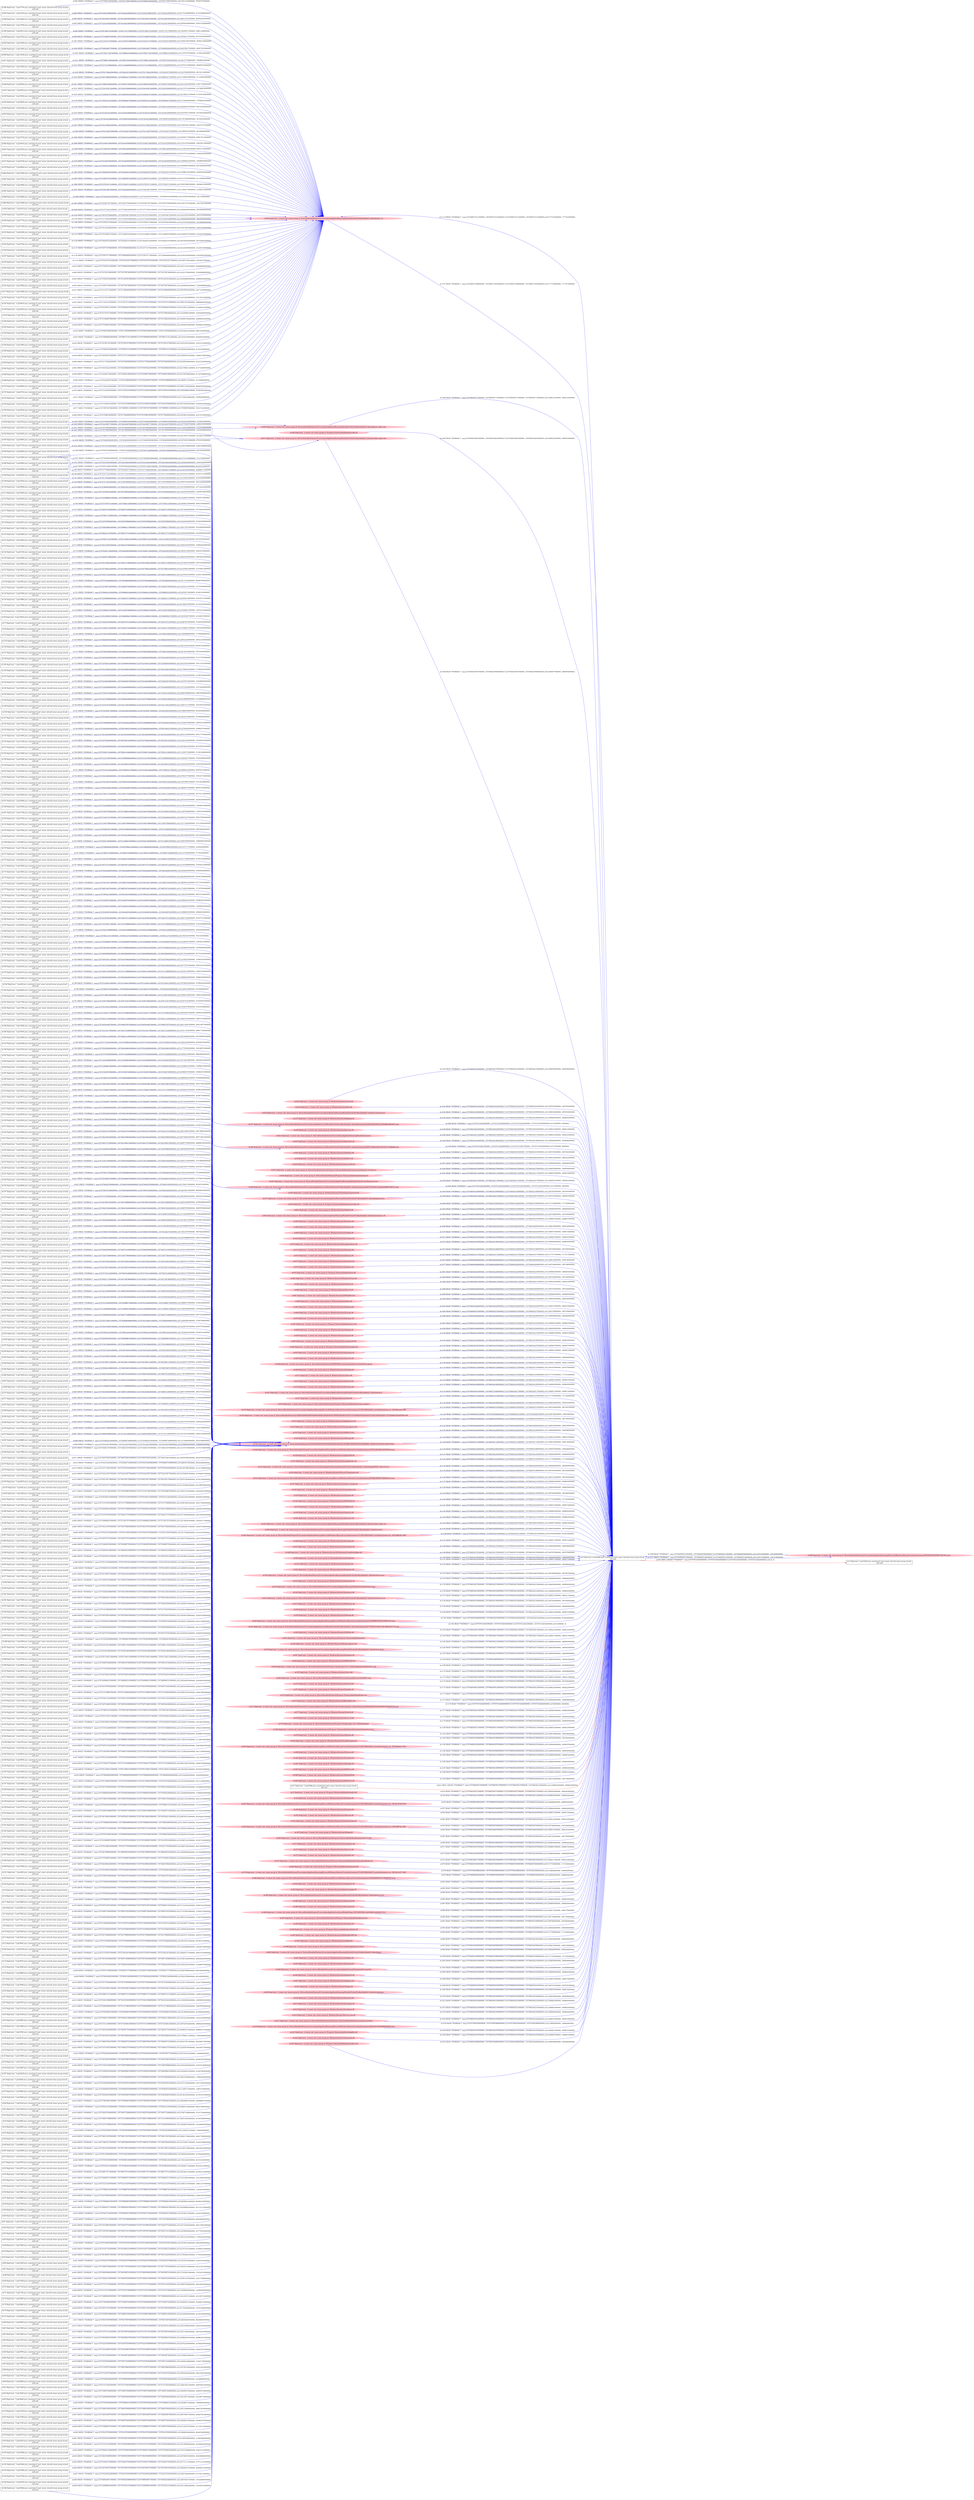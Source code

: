 digraph  {
rankdir=LR
"423"[color=black,label="id:423 HopCount: -3 pid:6924 proc_starttime:0 cmd: owner uid:null owner group id:null,\n null null", shape=box,style=solid];
"506"[color=pink,label="id:506 HopCount: -2 owner uid: owner group id: /Device/HarddiskVolume2/Users/admin/AppData/Roaming/Mozilla/Firefox/Profiles/lxkehh21.default/prefs-1.js ", shape=oval,style=filled];
"423" -> "506" [id=1024,__obj="WRITE"color=blue,label="id:1024 WRITE **NORMAL**  seqs:[1557497348605000000, 1557499052271000000] T:[1557497348605000000, 1557499052271000000] relT:[172804229000000, 171100563000000]",style=solid];
"424"[color=black,label="id:424 HopCount: -3 pid:256 proc_starttime:0 cmd: owner uid:null owner group id:null,\n null null", shape=box,style=solid];
"427"[color=pink,label="id:427 HopCount: -2 owner uid: owner group id: /Device/HarddiskVolume2/Users/admin/AppData/Roaming/Mozilla/Firefox/Profiles/lxkehh21.default/cookies.sqlite-shm ", shape=oval,style=filled];
"424" -> "427" [id=1025,__obj="WRITE"color=blue,label="id:1025 WRITE **NORMAL**  seqs:[1557432358777000000, 1557445229479000000] T:[1557432358777000000, 1557445229479000000] relT:[237794057000000, 224923355000000]",style=solid];
"426"[color=pink,label="id:426 HopCount: -2 owner uid: owner group id: /Program Files/mozilla/firefox/nssckbi.dll ", shape=oval,style=filled];
"0"[color=black,label="id:0 HopCount: 0 pid:9640 proc_starttime:0 cmd: owner uid:null owner group id:null,\n null null", shape=box,style=solid];
"426" -> "0" [id=1026,__obj="READ"color=blue,label="id:1026 READ **NORMAL**  seqs:[1557668344481000000, 1557668344481000000] T:[1557668344481000000, 1557668344481000000] relT:[1808353000000, 1808353000000]",style=solid];
"428"[color=black,label="id:428 HopCount: -3 pid:8536 proc_starttime:0 cmd: owner uid:null owner group id:null,\n null null", shape=box,style=solid];
"428" -> "506" [id=1027,__obj="WRITE"color=blue,label="id:1027 WRITE **NORMAL**  seqs:[1557248622584000000, 1557250675794000000] T:[1557248622584000000, 1557250675794000000] relT:[421530250000000, 419477040000000]",style=solid];
"427" -> "0" [id=1028,__obj="READ"color=blue,label="id:1028 READ **NORMAL**  seqs:[1557668345957000000, 1557668345958000000] T:[1557668345957000000, 1557668345958000000] relT:[1806877000000, 1806876000000]",style=solid];
"429"[color=black,label="id:429 HopCount: -3 pid:2484 proc_starttime:0 cmd: owner uid:null owner group id:null,\n null null", shape=box,style=solid];
"589"[color=pink,label="id:589 HopCount: -2 owner uid: owner group id: /Device/HarddiskVolume2/Users/admin/AppData/Local/Mozilla/Firefox/Profiles/lxkehh21.default/thumbnails/6857a590a2a029743b7f2e73188fbf8d.png ", shape=oval,style=filled];
"429" -> "589" [id=1029,__obj="WRITE"color=blue,label="id:1029 WRITE **NORMAL**  seqs:[1557607518289000000, 1557607518289000000] T:[1557607518289000000, 1557607518289000000] relT:[62634545000000, 62634545000000]",style=solid];
"430"[color=pink,label="id:430 HopCount: -2 owner uid: owner group id: /Windows/System32/msctf.dll ", shape=oval,style=filled];
"430" -> "0" [id=1030,__obj="READ"color=blue,label="id:1030 READ **NORMAL**  seqs:[1557668344276000000, 1557668344276000000] T:[1557668344276000000, 1557668344276000000] relT:[1808558000000, 1808558000000]",style=solid];
"431"[color=black,label="id:431 HopCount: -3 pid:856 proc_starttime:0 cmd: owner uid:null owner group id:null,\n null null", shape=box,style=solid];
"431" -> "506" [id=1031,__obj="WRITE"color=blue,label="id:1031 WRITE **NORMAL**  seqs:[1557254355672000000, 1557254355960000000] T:[1557254355672000000, 1557254355960000000] relT:[415797162000000, 415796874000000]",style=solid];
"433"[color=pink,label="id:433 HopCount: -2 owner uid: owner group id: /Windows/System32/slc.dll ", shape=oval,style=filled];
"433" -> "0" [id=1032,__obj="READ"color=blue,label="id:1032 READ **NORMAL**  seqs:[1557668465442000000, 1557668465442000000] T:[1557668465442000000, 1557668465442000000] relT:[1687392000000, 1687392000000]",style=solid];
"432"[color=black,label="id:432 HopCount: -3 pid:7316 proc_starttime:0 cmd: owner uid:null owner group id:null,\n null null", shape=box,style=solid];
"432" -> "589" [id=1033,__obj="WRITE"color=blue,label="id:1033 WRITE **NORMAL**  seqs:[1557413474246000000, 1557413474246000000] T:[1557413474246000000, 1557413474246000000] relT:[256678588000000, 256678588000000]",style=solid];
"434"[color=pink,label="id:434 HopCount: -2 owner uid: owner group id: /Device/HarddiskVolume2/Users/admin/AppData/Roaming/Mozilla/Firefox/Profiles/lxkehh21.default/crashes/events ", shape=oval,style=filled];
"434" -> "0" [id=1034,__obj="READ"color=blue,label="id:1034 READ **NORMAL**  seqs:[1557668344300000000, 1557668344999000000] T:[1557668344300000000, 1557668344999000000] relT:[1808534000000, 1807835000000]",style=solid];
"435"[color=black,label="id:435 HopCount: -3 pid:7836 proc_starttime:0 cmd: owner uid:null owner group id:null,\n null null", shape=box,style=solid];
"435" -> "506" [id=1035,__obj="WRITE"color=blue,label="id:1035 WRITE **NORMAL**  seqs:[1557258492707000000, 1557258493035000000] T:[1557258492707000000, 1557258493035000000] relT:[411660127000000, 411659799000000]",style=solid];
"437"[color=pink,label="id:437 HopCount: -2 owner uid: owner group id: /Windows/System32/dbghelp.dll ", shape=oval,style=filled];
"437" -> "0" [id=1036,__obj="READ"color=blue,label="id:1036 READ **NORMAL**  seqs:[1557668344189000000, 1557668344189000000] T:[1557668344189000000, 1557668344189000000] relT:[1808645000000, 1808645000000]",style=solid];
"436"[color=black,label="id:436 HopCount: -3 pid:8280 proc_starttime:0 cmd: owner uid:null owner group id:null,\n null null", shape=box,style=solid];
"448"[color=pink,label="id:448 HopCount: -2 owner uid: owner group id: /Device/HarddiskVolume2/Users/admin/AppData/Local/Mozilla/Firefox/Profiles/lxkehh21.default/thumbnails/697b53eef613adcdbcbbf608f7489315.png ", shape=oval,style=filled];
"436" -> "448" [id=1037,__obj="WRITE"color=blue,label="id:1037 WRITE **NORMAL**  seqs:[1557592995490000000, 1557592995490000000] T:[1557592995490000000, 1557592995490000000] relT:[77157344000000, 77157344000000]",style=solid];
"438"[color=pink,label="id:438 HopCount: -2 owner uid: owner group id: /Windows/System32/mscms.dll ", shape=oval,style=filled];
"438" -> "0" [id=1038,__obj="READ"color=blue,label="id:1038 READ **NORMAL**  seqs:[1557668344620000000, 1557668344620000000] T:[1557668344620000000, 1557668344620000000] relT:[1808214000000, 1808214000000]",style=solid];
"439"[color=black,label="id:439 HopCount: -3 pid:8500 proc_starttime:0 cmd: owner uid:null owner group id:null,\n null null", shape=box,style=solid];
"439" -> "506" [id=1039,__obj="WRITE"color=blue,label="id:1039 WRITE **NORMAL**  seqs:[1557499103351000000, 1557499586473000000] T:[1557499103351000000, 1557499586473000000] relT:[171049483000000, 170566361000000]",style=solid];
"442"[color=pink,label="id:442 HopCount: -2 owner uid: owner group id: /Device/HarddiskVolume2/Users/admin/AppData/Roaming/Mozilla/Extensions ", shape=oval,style=filled];
"442" -> "0" [id=1040,__obj="READ"color=blue,label="id:1040 READ **NORMAL**  seqs:[1557668344513000000, 1557668344513000000] T:[1557668344513000000, 1557668344513000000] relT:[1808321000000, 1808321000000]",style=solid];
"440"[color=black,label="id:440 HopCount: -3 pid:8560 proc_starttime:0 cmd: owner uid:null owner group id:null,\n null null", shape=box,style=solid];
"440" -> "448" [id=1041,__obj="WRITE"color=blue,label="id:1041 WRITE **NORMAL**  seqs:[1557525100434000000, 1557525100434000000] T:[1557525100434000000, 1557525100434000000] relT:[145052400000000, 145052400000000]",style=solid];
"443"[color=pink,label="id:443 HopCount: -2 owner uid: owner group id: /Windows/System32/kernel32.dll ", shape=oval,style=filled];
"443" -> "0" [id=1042,__obj="READ"color=blue,label="id:1042 READ **NORMAL**  seqs:[1557668344186000000, 1557668344186000000] T:[1557668344186000000, 1557668344186000000] relT:[1808648000000, 1808648000000]",style=solid];
"450"[color=pink,label="id:450 HopCount: -2 owner uid: owner group id: /Device/HarddiskVolume2/Users/admin/AppData/Roaming/Mozilla/Firefox/Profiles/lxkehh21.default/places.sqlite-shm ", shape=oval,style=filled];
"424" -> "450" [id=1043,__obj="WRITE"color=blue,label="id:1043 WRITE **NORMAL**  seqs:[1557253629340000000, 1557594043356000000] T:[1557253629340000000, 1557594043356000000] relT:[416523494000000, 76109478000000]",style=solid];
"445"[color=pink,label="id:445 HopCount: -2 owner uid: owner group id: /Windows/System32/linkinfo.dll ", shape=oval,style=filled];
"445" -> "0" [id=1044,__obj="READ"color=blue,label="id:1044 READ **NORMAL**  seqs:[1557668465453000000, 1557668465453000000] T:[1557668465453000000, 1557668465453000000] relT:[1687381000000, 1687381000000]",style=solid];
"39"[color=pink,label="id:39 HopCount: -2 owner uid: owner group id: /Windows/System32/d3d11.dll ", shape=oval,style=filled];
"39" -> "0" [id=1045,__obj="READ"color=blue,label="id:1045 READ **NORMAL**  seqs:[1557668344692000000, 1557668344692000000] T:[1557668344692000000, 1557668344692000000] relT:[1808142000000, 1808142000000]",style=solid];
"448" -> "0" [id=1046,__obj="READ"color=blue,label="id:1046 READ **NORMAL**  seqs:[1557670152832000000, 1557670152832000000] T:[1557670152832000000, 1557670152832000000] relT:[2000000, 2000000]",style=solid];
"449"[color=pink,label="id:449 HopCount: -2 owner uid: owner group id: /Windows/System32/msvcp140.dll ", shape=oval,style=filled];
"449" -> "0" [id=1047,__obj="READ"color=blue,label="id:1047 READ **NORMAL**  seqs:[1557668344188000000, 1557668344188000000] T:[1557668344188000000, 1557668344188000000] relT:[1808646000000, 1808646000000]",style=solid];
"450" -> "0" [id=1048,__obj="READ"color=blue,label="id:1048 READ **NORMAL**  seqs:[1557668344713000000, 1557668344713000000] T:[1557668344713000000, 1557668344713000000] relT:[1808121000000, 1808121000000]",style=solid];
"451"[color=pink,label="id:451 HopCount: -2 owner uid: owner group id: /Device/HarddiskVolume2/Program Files/mozilla/firefox/browser/crashreporter-override.ini ", shape=oval,style=filled];
"451" -> "0" [id=1049,__obj="READ"color=blue,label="id:1049 READ **NORMAL**  seqs:[1557668344276000000, 1557668344276000000] T:[1557668344276000000, 1557668344276000000] relT:[1808558000000, 1808558000000]",style=solid];
"444"[color=black,label="id:444 HopCount: -3 pid:2228 proc_starttime:0 cmd: owner uid:null owner group id:null,\n null null", shape=box,style=solid];
"444" -> "506" [id=1050,__obj="WRITE"color=blue,label="id:1050 WRITE **NORMAL**  seqs:[1557265691187000000, 1557265813492000000] T:[1557265691187000000, 1557265813492000000] relT:[404461647000000, 404339342000000]",style=solid];
"420"[color=black,label="id:420 HopCount: -3 pid:2452 proc_starttime:0 cmd: owner uid:null owner group id:null,\n null null", shape=box,style=solid];
"420" -> "450" [id=1051,__obj="WRITE"color=blue,label="id:1051 WRITE **NORMAL**  seqs:[1557547596446000000, 1557547596446000000] T:[1557547596446000000, 1557547596446000000] relT:[122556388000000, 122556388000000]",style=solid];
"446"[color=pink,label="id:446 HopCount: -2 owner uid: owner group id: /Device/HarddiskVolume2/Program Files/mozilla/firefox/defaults/pref ", shape=oval,style=filled];
"446" -> "0" [id=1052,__obj="READ"color=blue,label="id:1052 READ **NORMAL**  seqs:[1557668344311000000, 1557668344311000000] T:[1557668344311000000, 1557668344311000000] relT:[1808523000000, 1808523000000]",style=solid];
"453"[color=black,label="id:453 HopCount: -3 pid:4152 proc_starttime:0 cmd: owner uid:null owner group id:null,\n null null", shape=box,style=solid];
"453" -> "506" [id=1053,__obj="WRITE"color=blue,label="id:1053 WRITE **NORMAL**  seqs:[1557253452323000000, 1557253452590000000] T:[1557253452323000000, 1557253452590000000] relT:[416700511000000, 416700244000000]",style=solid];
"447"[color=pink,label="id:447 HopCount: -2 owner uid: owner group id: /Device/HarddiskVolume2/Users/admin/AppData/Roaming/Mozilla/Firefox/Crash Reports/events ", shape=oval,style=filled];
"447" -> "0" [id=1054,__obj="READ"color=blue,label="id:1054 READ **NORMAL**  seqs:[1557668344273000000, 1557668344273000000] T:[1557668344273000000, 1557668344273000000] relT:[1808561000000, 1808561000000]",style=solid];
"454"[color=black,label="id:454 HopCount: -3 pid:8660 proc_starttime:0 cmd: owner uid:null owner group id:null,\n null null", shape=box,style=solid];
"471"[color=pink,label="id:471 HopCount: -2 owner uid: owner group id: /Device/HarddiskVolume2/Users/admin/AppData/Local/Mozilla/Firefox/Profiles/lxkehh21.default/thumbnails/34fe61842d4642c39a9a8f9a209d287a.png ", shape=oval,style=filled];
"454" -> "471" [id=1055,__obj="WRITE"color=blue,label="id:1055 WRITE **NORMAL**  seqs:[1557602609820000000, 1557602609820000000] T:[1557602609820000000, 1557602609820000000] relT:[67543014000000, 67543014000000]",style=solid];
"455"[color=pink,label="id:455 HopCount: -2 owner uid: owner group id: /Windows/System32/TextInputFramework.dll ", shape=oval,style=filled];
"455" -> "0" [id=1056,__obj="READ"color=blue,label="id:1056 READ **NORMAL**  seqs:[1557668345189000000, 1557668345189000000] T:[1557668345189000000, 1557668345189000000] relT:[1807645000000, 1807645000000]",style=solid];
"498"[color=pink,label="id:498 HopCount: -2 owner uid: owner group id: /Device/HarddiskVolume2/Users/admin/AppData/Roaming/Microsoft/Windows/Recent/CustomDestinations/WVY0E5S2T6VFBCUZ81W0.temp ", shape=oval,style=filled];
"0" -> "498" [id=1057,__obj="WRITE"color=blue,label="id:1057 WRITE **NORMAL**  seqs:[1557668585515000000, 1557668585516000000] T:[1557668585515000000, 1557668585516000000] relT:[1567319000000, 1567318000000]",style=solid];
"456"[color=black,label="id:456 HopCount: -3 pid:9320 proc_starttime:0 cmd: owner uid:null owner group id:null,\n null null", shape=box,style=solid];
"456" -> "506" [id=1058,__obj="WRITE"color=blue,label="id:1058 WRITE **NORMAL**  seqs:[1557591423986000000, 1557593997020000000] T:[1557591423986000000, 1557593997020000000] relT:[78728848000000, 76155814000000]",style=solid];
"457"[color=pink,label="id:457 HopCount: -2 owner uid: owner group id: /Device/HarddiskVolume2/Users/admin/AppData/Roaming/Mozilla/Firefox/Profiles/lxkehh21.default/pluginreg.dat ", shape=oval,style=filled];
"457" -> "0" [id=1059,__obj="READ"color=blue,label="id:1059 READ **NORMAL**  seqs:[1557668345815000000, 1557668345837000000] T:[1557668345815000000, 1557668345837000000] relT:[1807019000000, 1806997000000]",style=solid];
"458"[color=pink,label="id:458 HopCount: -2 owner uid: owner group id: /Program Files/mozilla/firefox/mozavcodec.dll ", shape=oval,style=filled];
"458" -> "0" [id=1060,__obj="READ"color=blue,label="id:1060 READ **NORMAL**  seqs:[1557668435306000000, 1557668435306000000] T:[1557668435306000000, 1557668435306000000] relT:[1717528000000, 1717528000000]",style=solid];
"459"[color=black,label="id:459 HopCount: -3 pid:2044 proc_starttime:0 cmd: owner uid:null owner group id:null,\n null null", shape=box,style=solid];
"459" -> "506" [id=1061,__obj="WRITE"color=blue,label="id:1061 WRITE **NORMAL**  seqs:[1557521700023000000, 1557525937097000000] T:[1557521700023000000, 1557525937097000000] relT:[148452811000000, 144215737000000]",style=solid];
"460"[color=black,label="id:460 HopCount: -3 pid:4632 proc_starttime:0 cmd: owner uid:null owner group id:null,\n null null", shape=box,style=solid];
"460" -> "506" [id=1062,__obj="WRITE"color=blue,label="id:1062 WRITE **NORMAL**  seqs:[1557611548579000000, 1557614026754000000] T:[1557611548579000000, 1557614026754000000] relT:[58604255000000, 56126080000000]",style=solid];
"461"[color=pink,label="id:461 HopCount: -2 owner uid: owner group id: /Windows/System32/gdi32.dll ", shape=oval,style=filled];
"461" -> "0" [id=1063,__obj="READ"color=blue,label="id:1063 READ **NORMAL**  seqs:[1557668344230000000, 1557668344230000000] T:[1557668344230000000, 1557668344230000000] relT:[1808604000000, 1808604000000]",style=solid];
"462"[color=pink,label="id:462 HopCount: -2 owner uid: owner group id: /Device/HarddiskVolume2/Users/admin/AppData/Roaming/Mozilla/Firefox/Profiles/lxkehh21.default/mimeTypes.rdf ", shape=oval,style=filled];
"462" -> "0" [id=1064,__obj="READ"color=blue,label="id:1064 READ **NORMAL**  seqs:[1557668345386000000, 1557668345429000000] T:[1557668345386000000, 1557668345429000000] relT:[1807448000000, 1807405000000]",style=solid];
"463"[color=black,label="id:463 HopCount: -3 pid:2776 proc_starttime:0 cmd: owner uid:null owner group id:null,\n null null", shape=box,style=solid];
"463" -> "506" [id=1065,__obj="WRITE"color=blue,label="id:1065 WRITE **NORMAL**  seqs:[1557264495056000000, 1557264535222000000] T:[1557264495056000000, 1557264535222000000] relT:[405657778000000, 405617612000000]",style=solid];
"464"[color=black,label="id:464 HopCount: -3 pid:8416 proc_starttime:0 cmd: owner uid:null owner group id:null,\n null null", shape=box,style=solid];
"464" -> "506" [id=1066,__obj="WRITE"color=blue,label="id:1066 WRITE **NORMAL**  seqs:[1557514837282000000, 1557521616560000000] T:[1557514837282000000, 1557521616560000000] relT:[155315552000000, 148536274000000]",style=solid];
"465"[color=pink,label="id:465 HopCount: -2 owner uid: owner group id: /Windows/System32/sechost.dll ", shape=oval,style=filled];
"465" -> "0" [id=1067,__obj="READ"color=blue,label="id:1067 READ **NORMAL**  seqs:[1557668344187000000, 1557668344187000000] T:[1557668344187000000, 1557668344187000000] relT:[1808647000000, 1808647000000]",style=solid];
"466"[color=pink,label="id:466 HopCount: -2 owner uid: owner group id: /Windows/System32/winsta.dll ", shape=oval,style=filled];
"466" -> "0" [id=1068,__obj="READ"color=blue,label="id:1068 READ **NORMAL**  seqs:[1557668344685000000, 1557668344685000000] T:[1557668344685000000, 1557668344685000000] relT:[1808149000000, 1808149000000]",style=solid];
"467"[color=black,label="id:467 HopCount: -3 pid:4192 proc_starttime:0 cmd: owner uid:null owner group id:null,\n null null", shape=box,style=solid];
"467" -> "506" [id=1069,__obj="WRITE"color=blue,label="id:1069 WRITE **NORMAL**  seqs:[1557536219273000000, 1557584142656000000] T:[1557536219273000000, 1557584142656000000] relT:[133933561000000, 86010178000000]",style=solid];
"469"[color=pink,label="id:469 HopCount: -2 owner uid: owner group id: /Windows/System32/cldapi.dll ", shape=oval,style=filled];
"469" -> "0" [id=1070,__obj="READ"color=blue,label="id:1070 READ **NORMAL**  seqs:[1557668344262000000, 1557668344262000000] T:[1557668344262000000, 1557668344262000000] relT:[1808572000000, 1808572000000]",style=solid];
"452"[color=pink,label="id:452 HopCount: -2 owner uid: owner group id: /Windows/System32/ucrtbase.dll ", shape=oval,style=filled];
"452" -> "0" [id=1071,__obj="READ"color=blue,label="id:1071 READ **NORMAL**  seqs:[1557668344187000000, 1557668344187000000] T:[1557668344187000000, 1557668344187000000] relT:[1808647000000, 1808647000000]",style=solid];
"472"[color=pink,label="id:472 HopCount: -2 owner uid: owner group id: /Windows/System32/bcryptprimitives.dll ", shape=oval,style=filled];
"472" -> "0" [id=1072,__obj="READ"color=blue,label="id:1072 READ **NORMAL**  seqs:[1557668344190000000, 1557668344190000000] T:[1557668344190000000, 1557668344190000000] relT:[1808644000000, 1808644000000]",style=solid];
"473"[color=pink,label="id:473 HopCount: -2 owner uid: owner group id: /Windows/System32/twinapi.dll ", shape=oval,style=filled];
"473" -> "0" [id=1073,__obj="READ"color=blue,label="id:1073 READ **NORMAL**  seqs:[1557668345188000000, 1557668345188000000] T:[1557668345188000000, 1557668345188000000] relT:[1807646000000, 1807646000000]",style=solid];
"474"[color=pink,label="id:474 HopCount: -2 owner uid: owner group id: /Windows/System32/dxva2.dll ", shape=oval,style=filled];
"474" -> "0" [id=1074,__obj="READ"color=blue,label="id:1074 READ **NORMAL**  seqs:[1557668435317000000, 1557668435317000000] T:[1557668435317000000, 1557668435317000000] relT:[1717517000000, 1717517000000]",style=solid];
"475"[color=pink,label="id:475 HopCount: -2 owner uid: owner group id: /Windows/System32/rmclient.dll ", shape=oval,style=filled];
"475" -> "0" [id=1075,__obj="READ"color=blue,label="id:1075 READ **NORMAL**  seqs:[1557668344694000000, 1557668344694000000] T:[1557668344694000000, 1557668344694000000] relT:[1808140000000, 1808140000000]",style=solid];
"468"[color=black,label="id:468 HopCount: -3 pid:744 proc_starttime:0 cmd: owner uid:null owner group id:null,\n null null", shape=box,style=solid];
"468" -> "506" [id=1076,__obj="WRITE"color=blue,label="id:1076 WRITE **NORMAL**  seqs:[1557254401422000000, 1557254489856000000] T:[1557254401422000000, 1557254489856000000] relT:[415751412000000, 415662978000000]",style=solid];
"470"[color=pink,label="id:470 HopCount: -2 owner uid: owner group id: /Windows/System32/ntshrui.dll ", shape=oval,style=filled];
"470" -> "0" [id=1077,__obj="READ"color=blue,label="id:1077 READ **NORMAL**  seqs:[1557668465468000000, 1557668465468000000] T:[1557668465468000000, 1557668465468000000] relT:[1687366000000, 1687366000000]",style=solid];
"477"[color=black,label="id:477 HopCount: -3 pid:9736 proc_starttime:0 cmd: owner uid:null owner group id:null,\n null null", shape=box,style=solid];
"477" -> "506" [id=1078,__obj="WRITE"color=blue,label="id:1078 WRITE **NORMAL**  seqs:[1557521663592000000, 1557521663895000000] T:[1557521663592000000, 1557521663895000000] relT:[148489242000000, 148488939000000]",style=solid];
"478"[color=black,label="id:478 HopCount: -3 pid:8644 proc_starttime:0 cmd: owner uid:null owner group id:null,\n null null", shape=box,style=solid];
"478" -> "506" [id=1079,__obj="WRITE"color=blue,label="id:1079 WRITE **NORMAL**  seqs:[1557260343358000000, 1557260357844000000] T:[1557260343358000000, 1557260357844000000] relT:[409809476000000, 409794990000000]",style=solid];
"471" -> "0" [id=1080,__obj="READ"color=blue,label="id:1080 READ **NORMAL**  seqs:[1557670152829000000, 1557670152829000000] T:[1557670152829000000, 1557670152829000000] relT:[5000000, 5000000]",style=solid];
"479"[color=pink,label="id:479 HopCount: -2 owner uid: owner group id: /Program Files/mozilla/firefox/xul.dll ", shape=oval,style=filled];
"479" -> "0" [id=1081,__obj="READ"color=blue,label="id:1081 READ **NORMAL**  seqs:[1557668344229000000, 1557668344229000000] T:[1557668344229000000, 1557668344229000000] relT:[1808605000000, 1808605000000]",style=solid];
"480"[color=black,label="id:480 HopCount: -3 pid:10200 proc_starttime:0 cmd: owner uid:null owner group id:null,\n null null", shape=box,style=solid];
"480" -> "506" [id=1082,__obj="WRITE"color=blue,label="id:1082 WRITE **NORMAL**  seqs:[1557500285587000000, 1557504249251000000] T:[1557500285587000000, 1557504249251000000] relT:[169867247000000, 165903583000000]",style=solid];
"481"[color=black,label="id:481 HopCount: -3 pid:7192 proc_starttime:0 cmd: owner uid:null owner group id:null,\n null null", shape=box,style=solid];
"481" -> "506" [id=1083,__obj="WRITE"color=blue,label="id:1083 WRITE **NORMAL**  seqs:[1557258879781000000, 1557258993872000000] T:[1557258879781000000, 1557258993872000000] relT:[411273053000000, 411158962000000]",style=solid];
"482"[color=pink,label="id:482 HopCount: -2 owner uid: owner group id: /Windows/System32/ExplorerFrame.dll ", shape=oval,style=filled];
"482" -> "0" [id=1084,__obj="READ"color=blue,label="id:1084 READ **NORMAL**  seqs:[1557668345285000000, 1557668345285000000] T:[1557668345285000000, 1557668345285000000] relT:[1807549000000, 1807549000000]",style=solid];
"483"[color=pink,label="id:483 HopCount: -2 owner uid: owner group id: /Windows/System32/d2d1.dll ", shape=oval,style=filled];
"483" -> "0" [id=1085,__obj="READ"color=blue,label="id:1085 READ **NORMAL**  seqs:[1557668344611000000, 1557668344611000000] T:[1557668344611000000, 1557668344611000000] relT:[1808223000000, 1808223000000]",style=solid];
"484"[color=black,label="id:484 HopCount: -3 pid:4996 proc_starttime:0 cmd: owner uid:null owner group id:null,\n null null", shape=box,style=solid];
"484" -> "506" [id=1086,__obj="WRITE"color=blue,label="id:1086 WRITE **NORMAL**  seqs:[1557275074171000000, 1557275204731000000] T:[1557275074171000000, 1557275204731000000] relT:[395078663000000, 394948103000000]",style=solid];
"485"[color=black,label="id:485 HopCount: -3 pid:5512 proc_starttime:0 cmd: owner uid:null owner group id:null,\n null null", shape=box,style=solid];
"485" -> "506" [id=1087,__obj="WRITE"color=blue,label="id:1087 WRITE **NORMAL**  seqs:[1557536128075000000, 1557536168260000000] T:[1557536128075000000, 1557536168260000000] relT:[134024759000000, 133984574000000]",style=solid];
"486"[color=pink,label="id:486 HopCount: -2 owner uid: owner group id: /Windows/System32/srvcli.dll ", shape=oval,style=filled];
"486" -> "0" [id=1088,__obj="READ"color=blue,label="id:1088 READ **NORMAL**  seqs:[1557668465469000000, 1557668465469000000] T:[1557668465469000000, 1557668465469000000] relT:[1687365000000, 1687365000000]",style=solid];
"487"[color=pink,label="id:487 HopCount: -2 owner uid: owner group id: /Windows/System32/IPHLPAPI.DLL ", shape=oval,style=filled];
"487" -> "0" [id=1089,__obj="READ"color=blue,label="id:1089 READ **NORMAL**  seqs:[1557668344234000000, 1557668344234000000] T:[1557668344234000000, 1557668344234000000] relT:[1808600000000, 1808600000000]",style=solid];
"488"[color=black,label="id:488 HopCount: -3 pid:9468 proc_starttime:0 cmd: owner uid:null owner group id:null,\n null null", shape=box,style=solid];
"488" -> "506" [id=1090,__obj="WRITE"color=blue,label="id:1090 WRITE **NORMAL**  seqs:[1557622652556000000, 1557668341654000000] T:[1557622652556000000, 1557668341654000000] relT:[47500278000000, 1811180000000]",style=solid];
"489"[color=black,label="id:489 HopCount: -3 pid:10068 proc_starttime:0 cmd: owner uid:null owner group id:null,\n null null", shape=box,style=solid];
"489" -> "506" [id=1091,__obj="WRITE"color=blue,label="id:1091 WRITE **NORMAL**  seqs:[1557525977677000000, 1557525977962000000] T:[1557525977677000000, 1557525977962000000] relT:[144175157000000, 144174872000000]",style=solid];
"490"[color=pink,label="id:490 HopCount: -2 owner uid: owner group id: /Windows/System32/nsi.dll ", shape=oval,style=filled];
"490" -> "0" [id=1092,__obj="READ"color=blue,label="id:1092 READ **NORMAL**  seqs:[1557668344314000000, 1557668344314000000] T:[1557668344314000000, 1557668344314000000] relT:[1808520000000, 1808520000000]",style=solid];
"491"[color=pink,label="id:491 HopCount: -2 owner uid: owner group id: /Windows/System32/clbcatq.dll ", shape=oval,style=filled];
"491" -> "0" [id=1093,__obj="READ"color=blue,label="id:1093 READ **NORMAL**  seqs:[1557668344264000000, 1557668344264000000] T:[1557668344264000000, 1557668344264000000] relT:[1808570000000, 1808570000000]",style=solid];
"492"[color=black,label="id:492 HopCount: -3 pid:416 proc_starttime:0 cmd: owner uid:null owner group id:null,\n null null", shape=box,style=solid];
"492" -> "506" [id=1094,__obj="WRITE"color=blue,label="id:1094 WRITE **NORMAL**  seqs:[1557275732831000000, 1557275848188000000] T:[1557275732831000000, 1557275848188000000] relT:[394420003000000, 394304646000000]",style=solid];
"494"[color=pink,label="id:494 HopCount: -2 owner uid: owner group id: /Windows/System32/cscapi.dll ", shape=oval,style=filled];
"494" -> "0" [id=1095,__obj="READ"color=blue,label="id:1095 READ **NORMAL**  seqs:[1557668465475000000, 1557668465475000000] T:[1557668465475000000, 1557668465475000000] relT:[1687359000000, 1687359000000]",style=solid];
"476"[color=pink,label="id:476 HopCount: -2 owner uid: owner group id: /Windows/System32/propsys.dll ", shape=oval,style=filled];
"476" -> "0" [id=1096,__obj="READ"color=blue,label="id:1096 READ **NORMAL**  seqs:[1557668344266000000, 1557668344266000000] T:[1557668344266000000, 1557668344266000000] relT:[1808568000000, 1808568000000]",style=solid];
"497"[color=pink,label="id:497 HopCount: -2 owner uid: owner group id: /Program Files/mozilla/firefox/nss3.dll ", shape=oval,style=filled];
"497" -> "0" [id=1097,__obj="READ"color=blue,label="id:1097 READ **NORMAL**  seqs:[1557668344193000000, 1557668344193000000] T:[1557668344193000000, 1557668344193000000] relT:[1808641000000, 1808641000000]",style=solid];
"498" -> "0" [id=1098,__obj="READ"color=blue,label="id:1098 READ **NORMAL**  seqs:[1557668585515000000, 1557668585549000000] T:[1557668585515000000, 1557668585549000000] relT:[1567319000000, 1567285000000]",style=solid];
"499"[color=pink,label="id:499 HopCount: -2 owner uid: owner group id: /Windows/System32/nlaapi.dll ", shape=oval,style=filled];
"499" -> "0" [id=1099,__obj="READ"color=blue,label="id:1099 READ **NORMAL**  seqs:[1557668344384000000, 1557668344384000000] T:[1557668344384000000, 1557668344384000000] relT:[1808450000000, 1808450000000]",style=solid];
"500"[color=pink,label="id:500 HopCount: -2 owner uid: owner group id: /Windows/System32/usp10.dll ", shape=oval,style=filled];
"500" -> "0" [id=1100,__obj="READ"color=blue,label="id:1100 READ **NORMAL**  seqs:[1557668344233000000, 1557668344233000000] T:[1557668344233000000, 1557668344233000000] relT:[1808601000000, 1808601000000]",style=solid];
"495"[color=pink,label="id:495 HopCount: -2 owner uid: owner group id: /Windows/System32/vcruntime140.dll ", shape=oval,style=filled];
"495" -> "0" [id=1101,__obj="READ"color=blue,label="id:1101 READ **NORMAL**  seqs:[1557668344189000000, 1557668344189000000] T:[1557668344189000000, 1557668344189000000] relT:[1808645000000, 1808645000000]",style=solid];
"502"[color=black,label="id:502 HopCount: -3 pid:8472 proc_starttime:0 cmd: owner uid:null owner group id:null,\n null null", shape=box,style=solid];
"502" -> "506" [id=1102,__obj="WRITE"color=blue,label="id:1102 WRITE **NORMAL**  seqs:[1557447627858000000, 1557449918875000000] T:[1557447627858000000, 1557449918875000000] relT:[222524976000000, 220233959000000]",style=solid];
"496"[color=pink,label="id:496 HopCount: -2 owner uid: owner group id: /Program Files/mozilla/firefox/mozglue.dll ", shape=oval,style=filled];
"496" -> "0" [id=1103,__obj="READ"color=blue,label="id:1103 READ **NORMAL**  seqs:[1557668344187000000, 1557668344187000000] T:[1557668344187000000, 1557668344187000000] relT:[1808647000000, 1808647000000]",style=solid];
"503"[color=pink,label="id:503 HopCount: -2 owner uid: owner group id: /Windows/System32/pnrpnsp.dll ", shape=oval,style=filled];
"503" -> "0" [id=1104,__obj="READ"color=blue,label="id:1104 READ **NORMAL**  seqs:[1557668344383000000, 1557668344383000000] T:[1557668344383000000, 1557668344383000000] relT:[1808451000000, 1808451000000]",style=solid];
"504"[color=black,label="id:504 HopCount: -3 pid:7776 proc_starttime:0 cmd: owner uid:null owner group id:null,\n null null", shape=box,style=solid];
"504" -> "506" [id=1105,__obj="WRITE"color=blue,label="id:1105 WRITE **NORMAL**  seqs:[1557273764434000000, 1557273853538000000] T:[1557273764434000000, 1557273853538000000] relT:[396388400000000, 396299296000000]",style=solid];
"505"[color=pink,label="id:505 HopCount: -2 owner uid: owner group id: /Windows/System32/user32.dll ", shape=oval,style=filled];
"505" -> "0" [id=1106,__obj="READ"color=blue,label="id:1106 READ **NORMAL**  seqs:[1557668344230000000, 1557668344230000000] T:[1557668344230000000, 1557668344230000000] relT:[1808604000000, 1808604000000]",style=solid];
"506" -> "0" [id=1107,__obj="READ"color=blue,label="id:1107 READ **NORMAL**  seqs:[1557668375308000000, 1557668375363000000] T:[1557668375308000000, 1557668375363000000] relT:[1777526000000, 1777471000000]",style=solid];
"507"[color=black,label="id:507 HopCount: -3 pid:1180 proc_starttime:0 cmd: owner uid:null owner group id:null,\n null null", shape=box,style=solid];
"507" -> "506" [id=1108,__obj="WRITE"color=blue,label="id:1108 WRITE **NORMAL**  seqs:[1557259597378000000, 1557259756030000000] T:[1557259597378000000, 1557259756030000000] relT:[410555456000000, 410396804000000]",style=solid];
"508"[color=pink,label="id:508 HopCount: -2 owner uid: owner group id: /Device/HarddiskVolume2/WINDOWS/system32/spool/drivers/color/Photo.gmmp ", shape=oval,style=filled];
"508" -> "0" [id=1109,__obj="READ"color=blue,label="id:1109 READ **NORMAL**  seqs:[1557668344623000000, 1557668344623000000] T:[1557668344623000000, 1557668344623000000] relT:[1808211000000, 1808211000000]",style=solid];
"509"[color=pink,label="id:509 HopCount: -2 owner uid: owner group id: /Windows/System32/winhttp.dll ", shape=oval,style=filled];
"509" -> "0" [id=1110,__obj="READ"color=blue,label="id:1110 READ **NORMAL**  seqs:[1557668345155000000, 1557668345155000000] T:[1557668345155000000, 1557668345155000000] relT:[1807679000000, 1807679000000]",style=solid];
"510"[color=black,label="id:510 HopCount: -3 pid:6228 proc_starttime:0 cmd: owner uid:null owner group id:null,\n null null", shape=box,style=solid];
"510" -> "506" [id=1111,__obj="WRITE"color=blue,label="id:1111 WRITE **NORMAL**  seqs:[1557413423800000000, 1557413533451000000] T:[1557413423800000000, 1557413533451000000] relT:[256729034000000, 256619383000000]",style=solid];
"511"[color=pink,label="id:511 HopCount: -2 owner uid: owner group id: /Windows/System32/evr.dll ", shape=oval,style=filled];
"511" -> "0" [id=1112,__obj="READ"color=blue,label="id:1112 READ **NORMAL**  seqs:[1557668435319000000, 1557668435319000000] T:[1557668435319000000, 1557668435319000000] relT:[1717515000000, 1717515000000]",style=solid];
"0" -> "506" [id=1113,__obj="WRITE"color=blue,label="id:1113 WRITE **NORMAL**  seqs:[1557668375311000000, 1557668375312000000] T:[1557668375311000000, 1557668375312000000] relT:[1777523000000, 1777522000000]",style=solid];
"512"[color=pink,label="id:512 HopCount: -2 owner uid: owner group id: /Windows/System32/rpcrt4.dll ", shape=oval,style=filled];
"512" -> "0" [id=1114,__obj="READ"color=blue,label="id:1114 READ **NORMAL**  seqs:[1557668344187000000, 1557668344187000000] T:[1557668344187000000, 1557668344187000000] relT:[1808647000000, 1808647000000]",style=solid];
"514"[color=pink,label="id:514 HopCount: -2 owner uid: owner group id: /Windows/System32/version.dll ", shape=oval,style=filled];
"514" -> "0" [id=1115,__obj="READ"color=blue,label="id:1115 READ **NORMAL**  seqs:[1557668344189000000, 1557668344189000000] T:[1557668344189000000, 1557668344189000000] relT:[1808645000000, 1808645000000]",style=solid];
"501"[color=pink,label="id:501 HopCount: -2 owner uid: owner group id: /Device/HarddiskVolume2/Users/admin/AppData/Roaming/Mozilla/Firefox/Profiles/lxkehh21.default/prefs.js ", shape=oval,style=filled];
"501" -> "0" [id=1116,__obj="READ"color=blue,label="id:1116 READ **NORMAL**  seqs:[1557668344414000000, 1557668375366000000] T:[1557668344417000000, 1557668344417000000] relT:[1808417000000, 1808417000000]",style=solid];
"517"[color=pink,label="id:517 HopCount: -2 owner uid: owner group id: /Windows/System32/mf.dll ", shape=oval,style=filled];
"517" -> "0" [id=1117,__obj="READ"color=blue,label="id:1117 READ **NORMAL**  seqs:[1557668435314000000, 1557668435314000000] T:[1557668435314000000, 1557668435314000000] relT:[1717520000000, 1717520000000]",style=solid];
"518"[color=pink,label="id:518 HopCount: -2 owner uid: owner group id: /Device/HarddiskVolume2/Program Files/mozilla/firefox/chrome.manifest ", shape=oval,style=filled];
"518" -> "0" [id=1118,__obj="READ"color=blue,label="id:1118 READ **NORMAL**  seqs:[1557668344308000000, 1557668344308000000] T:[1557668344308000000, 1557668344308000000] relT:[1808526000000, 1808526000000]",style=solid];
"519"[color=pink,label="id:519 HopCount: -2 owner uid: owner group id: /Device/HarddiskVolume2/Users/admin/AppData/Roaming/Microsoft/Windows/Recent/CustomDestinations/7e10931f60e0ad93.customDestinations-ms~RF328dc2d2.TMP ", shape=oval,style=filled];
"519" -> "0" [id=1119,__obj="READ"color=blue,label="id:1119 READ **NORMAL**  seqs:[1557668465550000000, 1557668465553000000] T:[1557668465550000000, 1557668465553000000] relT:[1687284000000, 1687281000000]",style=solid];
"520"[color=pink,label="id:520 HopCount: -2 owner uid: owner group id: /Device/HarddiskVolume2/USERS/ADMIN/APPDATA/ROAMING/MICROSOFT/WINDOWS/RECENT/CUSTOMDESTINATIONS/7E10931F60E0AD93.CUSTOMDESTINATIONS-MS ", shape=oval,style=filled];
"520" -> "0" [id=1120,__obj="READ"color=blue,label="id:1120 READ **NORMAL**  seqs:[1557668465451000000, 1557670003989000000] T:[1557668465451000000, 1557670003881000000] relT:[1687383000000, 148953000000]",style=solid];
"513"[color=black,label="id:513 HopCount: -3 pid:3756 proc_starttime:0 cmd: owner uid:null owner group id:null,\n null null", shape=box,style=solid];
"513" -> "506" [id=1121,__obj="WRITE"color=blue,label="id:1121 WRITE **NORMAL**  seqs:[1557253496077000000, 1557253608755000000] T:[1557253496077000000, 1557253608755000000] relT:[416656757000000, 416544079000000]",style=solid];
"515"[color=pink,label="id:515 HopCount: -2 owner uid: owner group id: /Windows/System32/AppResolver.dll ", shape=oval,style=filled];
"515" -> "0" [id=1122,__obj="READ"color=blue,label="id:1122 READ **NORMAL**  seqs:[1557668465439000000, 1557668465439000000] T:[1557668465439000000, 1557668465439000000] relT:[1687395000000, 1687395000000]",style=solid];
"516"[color=pink,label="id:516 HopCount: -2 owner uid: owner group id: /Windows/System32/twinapi.appcore.dll ", shape=oval,style=filled];
"516" -> "0" [id=1123,__obj="READ"color=blue,label="id:1123 READ **NORMAL**  seqs:[1557668344694000000, 1557668344694000000] T:[1557668344694000000, 1557668344694000000] relT:[1808140000000, 1808140000000]",style=solid];
"522"[color=black,label="id:522 HopCount: -3 pid:5784 proc_starttime:0 cmd: owner uid:null owner group id:null,\n null null", shape=box,style=solid];
"522" -> "506" [id=1124,__obj="WRITE"color=blue,label="id:1124 WRITE **NORMAL**  seqs:[1557262497432000000, 1557262626747000000] T:[1557262497432000000, 1557262626747000000] relT:[407655402000000, 407526087000000]",style=solid];
"523"[color=pink,label="id:523 HopCount: -2 owner uid: owner group id: /Windows/System32/KBDUS.DLL ", shape=oval,style=filled];
"523" -> "0" [id=1125,__obj="READ"color=blue,label="id:1125 READ **NORMAL**  seqs:[1557668344246000000, 1557668344246000000] T:[1557668344246000000, 1557668344246000000] relT:[1808588000000, 1808588000000]",style=solid];
"525"[color=pink,label="id:525 HopCount: -2 owner uid: owner group id: /Windows/System32/dnsapi.dll ", shape=oval,style=filled];
"525" -> "0" [id=1126,__obj="READ"color=blue,label="id:1126 READ **NORMAL**  seqs:[1557668344313000000, 1557668344313000000] T:[1557668344313000000, 1557668344313000000] relT:[1808521000000, 1808521000000]",style=solid];
"524"[color=black,label="id:524 HopCount: -3 pid:5052 proc_starttime:0 cmd: owner uid:null owner group id:null,\n null null", shape=box,style=solid];
"524" -> "506" [id=1127,__obj="WRITE"color=blue,label="id:1127 WRITE **NORMAL**  seqs:[1557257733784000000, 1557257869499000000] T:[1557257733784000000, 1557257869499000000] relT:[412419050000000, 412283335000000]",style=solid];
"526"[color=pink,label="id:526 HopCount: -2 owner uid: owner group id: /Device/HarddiskVolume2/USERS/ADMIN/APPDATA/ROAMING/MOZILLA/FIREFOX/PROFILES/LXKEHH21.DEFAULT/PLACES.SQLITE-WAL ", shape=oval,style=filled];
"526" -> "0" [id=1128,__obj="READ"color=blue,label="id:1128 READ **NORMAL**  seqs:[1557668344712000000, 1557668344714000000] T:[1557668344714000000, 1557668344714000000] relT:[1808120000000, 1808120000000]",style=solid];
"528"[color=pink,label="id:528 HopCount: -2 owner uid: owner group id: /Device/HarddiskVolume2/Users/admin/AppData/Roaming/Microsoft/Windows/Recent/CustomDestinations/197QC3DLD65GOLYPFIDN.temp ", shape=oval,style=filled];
"528" -> "0" [id=1129,__obj="READ"color=blue,label="id:1129 READ **NORMAL**  seqs:[1557669062359000000, 1557669062386000000] T:[1557669062359000000, 1557669062386000000] relT:[1090475000000, 1090448000000]",style=solid];
"527"[color=black,label="id:527 HopCount: -3 pid:7648 proc_starttime:0 cmd: owner uid:null owner group id:null,\n null null", shape=box,style=solid];
"527" -> "506" [id=1130,__obj="WRITE"color=blue,label="id:1130 WRITE **NORMAL**  seqs:[1557250737178000000, 1557250846982000000] T:[1557250737178000000, 1557250846982000000] relT:[419415656000000, 419305852000000]",style=solid];
"529"[color=pink,label="id:529 HopCount: -2 owner uid: owner group id: /Windows/System32/gdi32full.dll ", shape=oval,style=filled];
"529" -> "0" [id=1131,__obj="READ"color=blue,label="id:1131 READ **NORMAL**  seqs:[1557668344230000000, 1557668344230000000] T:[1557668344230000000, 1557668344230000000] relT:[1808604000000, 1808604000000]",style=solid];
"531"[color=pink,label="id:531 HopCount: -2 owner uid: owner group id: /Windows/System32/msmpeg2vdec.dll ", shape=oval,style=filled];
"531" -> "0" [id=1132,__obj="READ"color=blue,label="id:1132 READ **NORMAL**  seqs:[1557668435334000000, 1557668435334000000] T:[1557668435334000000, 1557668435334000000] relT:[1717500000000, 1717500000000]",style=solid];
"530"[color=black,label="id:530 HopCount: -3 pid:2392 proc_starttime:0 cmd: owner uid:null owner group id:null,\n null null", shape=box,style=solid];
"530" -> "506" [id=1133,__obj="WRITE"color=blue,label="id:1133 WRITE **NORMAL**  seqs:[1557614075553000000, 1557615614277000000] T:[1557614075553000000, 1557615614277000000] relT:[56077281000000, 54538557000000]",style=solid];
"532"[color=pink,label="id:532 HopCount: -2 owner uid: owner group id: /Device/HarddiskVolume2/Users/admin/AppData/Roaming/Mozilla/Firefox/Profiles/lxkehh21.default/gmp/WINNT_x86_64-msvc ", shape=oval,style=filled];
"532" -> "0" [id=1134,__obj="READ"color=blue,label="id:1134 READ **NORMAL**  seqs:[1557668344565000000, 1557668344565000000] T:[1557668344565000000, 1557668344565000000] relT:[1808269000000, 1808269000000]",style=solid];
"534"[color=pink,label="id:534 HopCount: -2 owner uid: owner group id: /Windows/System32/CoreUIComponents.dll ", shape=oval,style=filled];
"534" -> "0" [id=1135,__obj="READ"color=blue,label="id:1135 READ **NORMAL**  seqs:[1557668345189000000, 1557668345189000000] T:[1557668345189000000, 1557668345189000000] relT:[1807645000000, 1807645000000]",style=solid];
"521"[color=pink,label="id:521 HopCount: -2 owner uid: owner group id: /Device/HarddiskVolume2/Users/admin/AppData/Roaming/Microsoft/Windows/Recent/CustomDestinations/DY36KGRPM47GI6ZXTI22.temp ", shape=oval,style=filled];
"521" -> "0" [id=1136,__obj="READ"color=blue,label="id:1136 READ **NORMAL**  seqs:[1557668465501000000, 1557668465551000000] T:[1557668465501000000, 1557668465551000000] relT:[1687333000000, 1687283000000]",style=solid];
"537"[color=pink,label="id:537 HopCount: -2 owner uid: owner group id: /Windows/System32/windows.storage.dll ", shape=oval,style=filled];
"537" -> "0" [id=1137,__obj="READ"color=blue,label="id:1137 READ **NORMAL**  seqs:[1557668344231000000, 1557668344231000000] T:[1557668344231000000, 1557668344231000000] relT:[1808603000000, 1808603000000]",style=solid];
"538"[color=pink,label="id:538 HopCount: -2 owner uid: owner group id: /Windows/System32/winmmbase.dll ", shape=oval,style=filled];
"538" -> "0" [id=1138,__obj="READ"color=blue,label="id:1138 READ **NORMAL**  seqs:[1557668344195000000, 1557668344195000000] T:[1557668344195000000, 1557668344195000000] relT:[1808639000000, 1808639000000]",style=solid];
"539"[color=pink,label="id:539 HopCount: -2 owner uid: owner group id: /Windows/System32/sspicli.dll ", shape=oval,style=filled];
"539" -> "0" [id=1139,__obj="READ"color=blue,label="id:1139 READ **NORMAL**  seqs:[1557668345150000000, 1557668345150000000] T:[1557668345150000000, 1557668345150000000] relT:[1807684000000, 1807684000000]",style=solid];
"540"[color=pink,label="id:540 HopCount: -2 owner uid: owner group id: /Windows/System32/RTWorkQ.dll ", shape=oval,style=filled];
"540" -> "0" [id=1140,__obj="READ"color=blue,label="id:1140 READ **NORMAL**  seqs:[1557668435312000000, 1557668435312000000] T:[1557668435312000000, 1557668435312000000] relT:[1717522000000, 1717522000000]",style=solid];
"535"[color=pink,label="id:535 HopCount: -2 owner uid: owner group id: /Windows/System32/fltLib.dll ", shape=oval,style=filled];
"535" -> "0" [id=1141,__obj="READ"color=blue,label="id:1141 READ **NORMAL**  seqs:[1557668344262000000, 1557668344262000000] T:[1557668344262000000, 1557668344262000000] relT:[1808572000000, 1808572000000]",style=solid];
"536"[color=pink,label="id:536 HopCount: -2 owner uid: owner group id: /Windows/System32/imm32.dll ", shape=oval,style=filled];
"536" -> "0" [id=1142,__obj="READ"color=blue,label="id:1142 READ **NORMAL**  seqs:[1557668344232000000, 1557668344232000000] T:[1557668344232000000, 1557668344232000000] relT:[1808602000000, 1808602000000]",style=solid];
"542"[color=pink,label="id:542 HopCount: -2 owner uid: owner group id: /Windows/System32/msasn1.dll ", shape=oval,style=filled];
"542" -> "0" [id=1143,__obj="READ"color=blue,label="id:1143 READ **NORMAL**  seqs:[1557668344231000000, 1557668344231000000] T:[1557668344231000000, 1557668344231000000] relT:[1808603000000, 1808603000000]",style=solid];
"543"[color=pink,label="id:543 HopCount: -2 owner uid: owner group id: /Device/HarddiskVolume2/Users/admin/AppData/Roaming/Mozilla/Firefox/Profiles/lxkehh21.default/cookies.sqlite-wal ", shape=oval,style=filled];
"543" -> "0" [id=1144,__obj="READ"color=blue,label="id:1144 READ **NORMAL**  seqs:[1557668345957000000, 1557668346001000000] T:[1557668345957000000, 1557668346001000000] relT:[1806877000000, 1806833000000]",style=solid];
"544"[color=pink,label="id:544 HopCount: -2 owner uid: owner group id: /Device/HarddiskVolume2/Users/admin/AppData/Roaming/Mozilla/Firefox/Profiles/lxkehh21.default/crashes ", shape=oval,style=filled];
"544" -> "0" [id=1145,__obj="READ"color=blue,label="id:1145 READ **NORMAL**  seqs:[1557668344300000000, 1557668344999000000] T:[1557668344300000000, 1557668344999000000] relT:[1808534000000, 1807835000000]",style=solid];
"545"[color=pink,label="id:545 HopCount: -2 owner uid: owner group id: /Device/HarddiskVolume2/Users/admin/AppData/Roaming/Microsoft/Windows/Recent/CustomDestinations/7e10931f60e0ad93.customDestinations-ms~RF3298b38a.TMP ", shape=oval,style=filled];
"545" -> "0" [id=1146,__obj="READ"color=blue,label="id:1146 READ **NORMAL**  seqs:[1557669182531000000, 1557669182533000000] T:[1557669182531000000, 1557669182533000000] relT:[970303000000, 970301000000]",style=solid];
"546"[color=pink,label="id:546 HopCount: -2 owner uid: owner group id: /Windows/System32/cryptsp.dll ", shape=oval,style=filled];
"546" -> "0" [id=1147,__obj="READ"color=blue,label="id:1147 READ **NORMAL**  seqs:[1557668344263000000, 1557668344263000000] T:[1557668344263000000, 1557668344263000000] relT:[1808571000000, 1808571000000]",style=solid];
"547"[color=pink,label="id:547 HopCount: -2 owner uid: owner group id: /Windows/System32/wtsapi32.dll ", shape=oval,style=filled];
"547" -> "0" [id=1148,__obj="READ"color=blue,label="id:1148 READ **NORMAL**  seqs:[1557668344235000000, 1557668344235000000] T:[1557668344235000000, 1557668344235000000] relT:[1808599000000, 1808599000000]",style=solid];
"548"[color=pink,label="id:548 HopCount: -2 owner uid: owner group id: /Windows/System32/OnDemandConnRouteHelper.dll ", shape=oval,style=filled];
"548" -> "0" [id=1149,__obj="READ"color=blue,label="id:1149 READ **NORMAL**  seqs:[1557668345155000000, 1557668345155000000] T:[1557668345155000000, 1557668345155000000] relT:[1807679000000, 1807679000000]",style=solid];
"549"[color=pink,label="id:549 HopCount: -2 owner uid: owner group id: /SystemRoot/System32/ntdll.dll ", shape=oval,style=filled];
"549" -> "0" [id=1150,__obj="READ"color=blue,label="id:1150 READ **NORMAL**  seqs:[1557668344185000000, 1557668344185000000] T:[1557668344185000000, 1557668344185000000] relT:[1808649000000, 1808649000000]",style=solid];
"541"[color=pink,label="id:541 HopCount: -2 owner uid: owner group id: /Windows/System32/aepic.dll ", shape=oval,style=filled];
"541" -> "0" [id=1151,__obj="READ"color=blue,label="id:1151 READ **NORMAL**  seqs:[1557668344263000000, 1557668344263000000] T:[1557668344263000000, 1557668344263000000] relT:[1808571000000, 1808571000000]",style=solid];
"552"[color=pink,label="id:552 HopCount: -2 owner uid: owner group id: /Windows/System32/ntmarta.dll ", shape=oval,style=filled];
"552" -> "0" [id=1152,__obj="READ"color=blue,label="id:1152 READ **NORMAL**  seqs:[1557668344245000000, 1557668344245000000] T:[1557668344245000000, 1557668344245000000] relT:[1808589000000, 1808589000000]",style=solid];
"553"[color=pink,label="id:553 HopCount: -2 owner uid: owner group id: /Device/HarddiskVolume2/Users/admin/AppData/Roaming/Mozilla/Firefox/Profiles/lxkehh21.default/xulstore.json ", shape=oval,style=filled];
"553" -> "0" [id=1153,__obj="READ"color=blue,label="id:1153 READ **NORMAL**  seqs:[1557668344866000000, 1557668344867000000] T:[1557668344866000000, 1557668344867000000] relT:[1807968000000, 1807967000000]",style=solid];
"554"[color=pink,label="id:554 HopCount: -2 owner uid: owner group id: /Windows/System32/msimg32.dll ", shape=oval,style=filled];
"554" -> "0" [id=1154,__obj="READ"color=blue,label="id:1154 READ **NORMAL**  seqs:[1557668344234000000, 1557668344234000000] T:[1557668344234000000, 1557668344234000000] relT:[1808600000000, 1808600000000]",style=solid];
"555"[color=pink,label="id:555 HopCount: -2 owner uid: owner group id: /Device/HarddiskVolume2/Users/admin/AppData/Roaming/Mozilla/Firefox/Pending Pings ", shape=oval,style=filled];
"555" -> "0" [id=1155,__obj="READ"color=blue,label="id:1155 READ **NORMAL**  seqs:[1557668344274000000, 1557668344274000000] T:[1557668344274000000, 1557668344274000000] relT:[1808560000000, 1808560000000]",style=solid];
"550"[color=pink,label="id:550 HopCount: -2 owner uid: owner group id: /Windows/System32/wintrust.dll ", shape=oval,style=filled];
"550" -> "0" [id=1156,__obj="READ"color=blue,label="id:1156 READ **NORMAL**  seqs:[1557668344232000000, 1557668344232000000] T:[1557668344232000000, 1557668344232000000] relT:[1808602000000, 1808602000000]",style=solid];
"551"[color=pink,label="id:551 HopCount: -2 owner uid: owner group id: /Device/HarddiskVolume2/Users/admin/AppData/Roaming/Mozilla/Firefox/Profiles/lxkehh21.default/extensions.json ", shape=oval,style=filled];
"551" -> "0" [id=1157,__obj="READ"color=blue,label="id:1157 READ **NORMAL**  seqs:[1557668344523000000, 1557668344523000000] T:[1557668344523000000, 1557668344523000000] relT:[1808311000000, 1808311000000]",style=solid];
"557"[color=pink,label="id:557 HopCount: -2 owner uid: owner group id: /Windows/System32/WinTypes.dll ", shape=oval,style=filled];
"557" -> "0" [id=1158,__obj="READ"color=blue,label="id:1158 READ **NORMAL**  seqs:[1557668345190000000, 1557668345190000000] T:[1557668345190000000, 1557668345190000000] relT:[1807644000000, 1807644000000]",style=solid];
"558"[color=pink,label="id:558 HopCount: -2 owner uid: owner group id: /Windows/System32/win32u.dll ", shape=oval,style=filled];
"558" -> "0" [id=1159,__obj="READ"color=blue,label="id:1159 READ **NORMAL**  seqs:[1557668344230000000, 1557668344230000000] T:[1557668344230000000, 1557668344230000000] relT:[1808604000000, 1808604000000]",style=solid];
"559"[color=pink,label="id:559 HopCount: -2 owner uid: owner group id: /Windows/System32/devobj.dll ", shape=oval,style=filled];
"559" -> "0" [id=1160,__obj="READ"color=blue,label="id:1160 READ **NORMAL**  seqs:[1557668344597000000, 1557668344597000000] T:[1557668344597000000, 1557668344597000000] relT:[1808237000000, 1808237000000]",style=solid];
"560"[color=pink,label="id:560 HopCount: -2 owner uid: owner group id: /Device/HarddiskVolume2/Users/admin/AppData/Roaming/Microsoft/Windows/Recent/CustomDestinations/A7S0BHX70H3TVLEMW7CX.temp ", shape=oval,style=filled];
"560" -> "0" [id=1161,__obj="READ"color=blue,label="id:1161 READ **NORMAL**  seqs:[1557669182400000000, 1557669182532000000] T:[1557669182400000000, 1557669182532000000] relT:[970434000000, 970302000000]",style=solid];
"561"[color=pink,label="id:561 HopCount: -2 owner uid: owner group id: /Device/HarddiskVolume2/Users/admin/AppData/Local/Mozilla/Firefox/Profiles/lxkehh21.default/thumbnails/2f770536b7019e0c7a8cc980e4057c72.png ", shape=oval,style=filled];
"561" -> "0" [id=1162,__obj="READ"color=blue,label="id:1162 READ **NORMAL**  seqs:[1557670152833000000, 1557670152834000000] T:[1557670152833000000, 1557670152834000000] relT:[1000000, 0]",style=solid];
"562"[color=pink,label="id:562 HopCount: -2 owner uid: owner group id: /Windows/System32/DWrite.dll ", shape=oval,style=filled];
"562" -> "0" [id=1163,__obj="READ"color=blue,label="id:1163 READ **NORMAL**  seqs:[1557668344613000000, 1557668344613000000] T:[1557668344613000000, 1557668344613000000] relT:[1808221000000, 1808221000000]",style=solid];
"563"[color=pink,label="id:563 HopCount: -2 owner uid: owner group id: /Device/HarddiskVolume2/Program Files/mozilla/firefox/fonts ", shape=oval,style=filled];
"563" -> "0" [id=1164,__obj="READ"color=blue,label="id:1164 READ **NORMAL**  seqs:[1557668344617000000, 1557668344617000000] T:[1557668344617000000, 1557668344617000000] relT:[1808217000000, 1808217000000]",style=solid];
"564"[color=pink,label="id:564 HopCount: -2 owner uid: owner group id: /Windows/System32/kernel.appcore.dll ", shape=oval,style=filled];
"564" -> "0" [id=1165,__obj="READ"color=blue,label="id:1165 READ **NORMAL**  seqs:[1557668344231000000, 1557668344231000000] T:[1557668344231000000, 1557668344231000000] relT:[1808603000000, 1808603000000]",style=solid];
"556"[color=pink,label="id:556 HopCount: -2 owner uid: owner group id: /Device/HarddiskVolume2/Users/admin/AppData/Roaming/Mozilla/Firefox/Profiles/lxkehh21.default/secmod.db ", shape=oval,style=filled];
"556" -> "0" [id=1166,__obj="READ"color=blue,label="id:1166 READ **NORMAL**  seqs:[1557668344469000000, 1557668344471000000] T:[1557668344469000000, 1557668344471000000] relT:[1808365000000, 1808363000000]",style=solid];
"567"[color=pink,label="id:567 HopCount: -2 owner uid: owner group id: /Windows/System32/uxtheme.dll ", shape=oval,style=filled];
"567" -> "0" [id=1167,__obj="READ"color=blue,label="id:1167 READ **NORMAL**  seqs:[1557668344235000000, 1557668344235000000] T:[1557668344235000000, 1557668344235000000] relT:[1808599000000, 1808599000000]",style=solid];
"568"[color=pink,label="id:568 HopCount: -2 owner uid: owner group id: /Windows/System32/MMDevAPI.dll ", shape=oval,style=filled];
"568" -> "0" [id=1168,__obj="READ"color=blue,label="id:1168 READ **NORMAL**  seqs:[1557668344809000000, 1557668344809000000] T:[1557668344809000000, 1557668344809000000] relT:[1808025000000, 1808025000000]",style=solid];
"569"[color=pink,label="id:569 HopCount: -2 owner uid: owner group id: /Device/HarddiskVolume2/Program Files/Java/jre1.8.0_144/bin/dtplugin/npDeployJava1.dll ", shape=oval,style=filled];
"569" -> "0" [id=1169,__obj="READ"color=blue,label="id:1169 READ **NORMAL**  seqs:[1557668345838000000, 1557668345839000000] T:[1557668345838000000, 1557668345839000000] relT:[1806996000000, 1806995000000]",style=solid];
"570"[color=pink,label="id:570 HopCount: -2 owner uid: owner group id: /Windows/System32/avrt.dll ", shape=oval,style=filled];
"570" -> "0" [id=1170,__obj="READ"color=blue,label="id:1170 READ **NORMAL**  seqs:[1557668344236000000, 1557668344236000000] T:[1557668344236000000, 1557668344236000000] relT:[1808598000000, 1808598000000]",style=solid];
"566"[color=pink,label="id:566 HopCount: -2 owner uid: owner group id: /Device/HarddiskVolume2/WINDOWS/system32/spool/drivers/color/D65.camp ", shape=oval,style=filled];
"566" -> "0" [id=1171,__obj="READ"color=blue,label="id:1171 READ **NORMAL**  seqs:[1557668344621000000, 1557668344623000000] T:[1557668344621000000, 1557668344623000000] relT:[1808213000000, 1808211000000]",style=solid];
"572"[color=pink,label="id:572 HopCount: -2 owner uid: owner group id: /Windows/System32/iertutil.dll ", shape=oval,style=filled];
"572" -> "0" [id=1172,__obj="READ"color=blue,label="id:1172 READ **NORMAL**  seqs:[1557668345150000000, 1557668345150000000] T:[1557668345150000000, 1557668345150000000] relT:[1807684000000, 1807684000000]",style=solid];
"573"[color=pink,label="id:573 HopCount: -2 owner uid: owner group id: /Windows/System32/xmllite.dll ", shape=oval,style=filled];
"573" -> "0" [id=1173,__obj="READ"color=blue,label="id:1173 READ **NORMAL**  seqs:[1557668344612000000, 1557668344612000000] T:[1557668344612000000, 1557668344612000000] relT:[1808222000000, 1808222000000]",style=solid];
"574"[color=pink,label="id:574 HopCount: -2 owner uid: owner group id: /Device/HarddiskVolume2/Program Files/mozilla/firefox/firefox.exe ", shape=oval,style=filled];
"574" -> "0" [id=1174,__obj="READ"color=blue,label="id:1174 READ **NORMAL**  seqs:[1557668344185000000, 1557668344185000000] T:[1557668344185000000, 1557668344185000000] relT:[1808649000000, 1808649000000]",style=solid];
"575"[color=pink,label="id:575 HopCount: -2 owner uid: owner group id: /Windows/System32/KernelBase.dll ", shape=oval,style=filled];
"575" -> "0" [id=1175,__obj="READ"color=blue,label="id:1175 READ **NORMAL**  seqs:[1557668344186000000, 1557668344186000000] T:[1557668344186000000, 1557668344186000000] relT:[1808648000000, 1808648000000]",style=solid];
"571"[color=pink,label="id:571 HopCount: -2 owner uid: owner group id: /Device/HarddiskVolume2/Users/admin/AppData/Local/Mozilla/Firefox/Profiles/lxkehh21.default/thumbnails/8e6a58393223f30e56f1f1f5d2f523de.png ", shape=oval,style=filled];
"571" -> "0" [id=1176,__obj="READ"color=blue,label="id:1176 READ **NORMAL**  seqs:[1557670152826000000, 1557670152826000000] T:[1557670152826000000, 1557670152826000000] relT:[8000000, 8000000]",style=solid];
"577"[color=pink,label="id:577 HopCount: -2 owner uid: owner group id: /Windows/System32/ole32.dll ", shape=oval,style=filled];
"577" -> "0" [id=1177,__obj="READ"color=blue,label="id:1177 READ **NORMAL**  seqs:[1557668344231000000, 1557668344231000000] T:[1557668344231000000, 1557668344231000000] relT:[1808603000000, 1808603000000]",style=solid];
"578"[color=pink,label="id:578 HopCount: -2 owner uid: owner group id: /Windows/System32/ws2_32.dll ", shape=oval,style=filled];
"578" -> "0" [id=1178,__obj="READ"color=blue,label="id:1178 READ **NORMAL**  seqs:[1557668344194000000, 1557668344194000000] T:[1557668344194000000, 1557668344194000000] relT:[1808640000000, 1808640000000]",style=solid];
"579"[color=pink,label="id:579 HopCount: -2 owner uid: owner group id: /Device/HarddiskVolume2/Program Files/Java/jre1.8.0_144/bin/dtplugin ", shape=oval,style=filled];
"579" -> "0" [id=1179,__obj="READ"color=blue,label="id:1179 READ **NORMAL**  seqs:[1557668345838000000, 1557668345839000000] T:[1557668345838000000, 1557668345839000000] relT:[1806996000000, 1806995000000]",style=solid];
"580"[color=pink,label="id:580 HopCount: -2 owner uid: owner group id: /Device/HarddiskVolume2/Program Files/mozilla/firefox/defaults/pref/channel-prefs.js ", shape=oval,style=filled];
"580" -> "0" [id=1180,__obj="READ"color=blue,label="id:1180 READ **NORMAL**  seqs:[1557668344311000000, 1557668344311000000] T:[1557668344311000000, 1557668344311000000] relT:[1808523000000, 1808523000000]",style=solid];
"576"[color=pink,label="id:576 HopCount: -2 owner uid: owner group id: /Windows/System32/dcomp.dll ", shape=oval,style=filled];
"576" -> "0" [id=1181,__obj="READ"color=blue,label="id:1181 READ **NORMAL**  seqs:[1557668344636000000, 1557668344636000000] T:[1557668344636000000, 1557668344636000000] relT:[1808198000000, 1808198000000]",style=solid];
"582"[color=pink,label="id:582 HopCount: -2 owner uid: owner group id: /Windows/System32/CoreMessaging.dll ", shape=oval,style=filled];
"582" -> "0" [id=1182,__obj="READ"color=blue,label="id:1182 READ **NORMAL**  seqs:[1557668345189000000, 1557668345189000000] T:[1557668345189000000, 1557668345189000000] relT:[1807645000000, 1807645000000]",style=solid];
"583"[color=pink,label="id:583 HopCount: -2 owner uid: owner group id: /Device/HarddiskVolume2/Users/admin/AppData/Roaming/Microsoft/Windows/Recent/CustomDestinations/7e10931f60e0ad93.customDestinations-ms~RF3296de2e.TMP ", shape=oval,style=filled];
"583" -> "0" [id=1183,__obj="READ"color=blue,label="id:1183 READ **NORMAL**  seqs:[1557669062385000000, 1557669062387000000] T:[1557669062385000000, 1557669062387000000] relT:[1090449000000, 1090447000000]",style=solid];
"584"[color=pink,label="id:584 HopCount: -2 owner uid: owner group id: /Windows/System32/winrnr.dll ", shape=oval,style=filled];
"584" -> "0" [id=1184,__obj="READ"color=blue,label="id:1184 READ **NORMAL**  seqs:[1557668344384000000, 1557668344384000000] T:[1557668344384000000, 1557668344384000000] relT:[1808450000000, 1808450000000]",style=solid];
"585"[color=pink,label="id:585 HopCount: -2 owner uid: owner group id: /Windows/System32/crypt32.dll ", shape=oval,style=filled];
"585" -> "0" [id=1185,__obj="READ"color=blue,label="id:1185 READ **NORMAL**  seqs:[1557668344231000000, 1557668344231000000] T:[1557668344231000000, 1557668344231000000] relT:[1808603000000, 1808603000000]",style=solid];
"581"[color=pink,label="id:581 HopCount: -2 owner uid: owner group id: /Windows/System32/profapi.dll ", shape=oval,style=filled];
"581" -> "0" [id=1186,__obj="READ"color=blue,label="id:1186 READ **NORMAL**  seqs:[1557668344231000000, 1557668344231000000] T:[1557668344231000000, 1557668344231000000] relT:[1808603000000, 1808603000000]",style=solid];
"587"[color=pink,label="id:587 HopCount: -2 owner uid: owner group id: /Windows/System32/SHCore.dll ", shape=oval,style=filled];
"587" -> "0" [id=1187,__obj="READ"color=blue,label="id:1187 READ **NORMAL**  seqs:[1557668344230000000, 1557668344230000000] T:[1557668344230000000, 1557668344230000000] relT:[1808604000000, 1808604000000]",style=solid];
"588"[color=pink,label="id:588 HopCount: -2 owner uid: owner group id: /Windows/System32/NapiNSP.dll ", shape=oval,style=filled];
"588" -> "0" [id=1188,__obj="READ"color=blue,label="id:1188 READ **NORMAL**  seqs:[1557668344383000000, 1557668344383000000] T:[1557668344383000000, 1557668344383000000] relT:[1808451000000, 1808451000000]",style=solid];
"589" -> "0" [id=1189,__obj="READ"color=blue,label="id:1189 READ **NORMAL**  seqs:[1557670152827000000, 1557670152828000000] T:[1557670152827000000, 1557670152828000000] relT:[7000000, 6000000]",style=solid];
"590"[color=pink,label="id:590 HopCount: -2 owner uid: owner group id: /Windows/System32/ELSCore.dll ", shape=oval,style=filled];
"590" -> "0" [id=1190,__obj="READ"color=blue,label="id:1190 READ **NORMAL**  seqs:[1557668465440000000, 1557668465440000000] T:[1557668465440000000, 1557668465440000000] relT:[1687394000000, 1687394000000]",style=solid];
"1"[color=black,label="id:1 HopCount: 1 pid:4160 proc_starttime:0 cmd: owner uid:null owner group id:null,\n null null", shape=box,style=solid];
"0" -> "1" [id=593,__obj="PROC_CREATE"color=red,label="id:593 PROC_CREATE **NORMAL**  seqs:[1557670152834000000, 1557670152834000000] T:[1557670152834000000, 1557670152834000000] relT:[0, 0]",style=solid];
"2"[color=black,label="id:2 HopCount: -3 pid:7480 proc_starttime:0 cmd: owner uid:null owner group id:null,\n null null", shape=box,style=solid];
"2" -> "526" [id=594,__obj="WRITE"color=blue,label="id:594 WRITE **NORMAL**  seqs:[1557504284482000000, 1557504284482000000] T:[1557504284482000000, 1557504284482000000] relT:[165868352000000, 165868352000000]",style=solid];
"16"[color=black,label="id:16 HopCount: -3 pid:2284 proc_starttime:0 cmd: owner uid:null owner group id:null,\n null null", shape=box,style=solid];
"16" -> "526" [id=595,__obj="WRITE"color=blue,label="id:595 WRITE **NORMAL**  seqs:[1557597800524000000, 1557597800524000000] T:[1557597800524000000, 1557597800524000000] relT:[72352310000000, 72352310000000]",style=solid];
"17"[color=black,label="id:17 HopCount: -3 pid:4868 proc_starttime:0 cmd: owner uid:null owner group id:null,\n null null", shape=box,style=solid];
"17" -> "526" [id=596,__obj="WRITE"color=blue,label="id:596 WRITE **NORMAL**  seqs:[1557599960577000000, 1557606604648000000] T:[1557599960577000000, 1557606604648000000] relT:[70192257000000, 63548186000000]",style=solid];
"6"[color=black,label="id:6 HopCount: -3 pid:4280 proc_starttime:0 cmd: owner uid:null owner group id:null,\n null null", shape=box,style=solid];
"6" -> "526" [id=597,__obj="WRITE"color=blue,label="id:597 WRITE **NORMAL**  seqs:[1557497010072000000, 1557500281193000000] T:[1557497010072000000, 1557500281193000000] relT:[173142762000000, 169871641000000]",style=solid];
"7"[color=black,label="id:7 HopCount: -3 pid:7928 proc_starttime:0 cmd: owner uid:null owner group id:null,\n null null", shape=box,style=solid];
"7" -> "526" [id=598,__obj="WRITE"color=blue,label="id:598 WRITE **NORMAL**  seqs:[1557499073900000000, 1557499570255000000] T:[1557499073900000000, 1557499570255000000] relT:[171078934000000, 170582579000000]",style=solid];
"8"[color=black,label="id:8 HopCount: -3 pid:7352 proc_starttime:0 cmd: owner uid:null owner group id:null,\n null null", shape=box,style=solid];
"8" -> "526" [id=599,__obj="WRITE"color=blue,label="id:599 WRITE **NORMAL**  seqs:[1557269430892000000, 1557296495430000000] T:[1557269430892000000, 1557296495430000000] relT:[400721942000000, 373657404000000]",style=solid];
"9"[color=black,label="id:9 HopCount: -3 pid:4364 proc_starttime:0 cmd: owner uid:null owner group id:null,\n null null", shape=box,style=solid];
"9" -> "526" [id=600,__obj="WRITE"color=blue,label="id:600 WRITE **NORMAL**  seqs:[1557314854063000000, 1557315397231000000] T:[1557314854063000000, 1557315397231000000] relT:[355298771000000, 354755603000000]",style=solid];
"10"[color=black,label="id:10 HopCount: -3 pid:5584 proc_starttime:0 cmd: owner uid:null owner group id:null,\n null null", shape=box,style=solid];
"10" -> "526" [id=601,__obj="WRITE"color=blue,label="id:601 WRITE **NORMAL**  seqs:[1557331058442000000, 1557332538483000000] T:[1557331058442000000, 1557332538483000000] relT:[339094392000000, 337614351000000]",style=solid];
"11"[color=black,label="id:11 HopCount: -3 pid:9192 proc_starttime:0 cmd: owner uid:null owner group id:null,\n null null", shape=box,style=solid];
"11" -> "526" [id=602,__obj="WRITE"color=blue,label="id:602 WRITE **NORMAL**  seqs:[1557441799660000000, 1557441799660000000] T:[1557441799660000000, 1557441799660000000] relT:[228353174000000, 228353174000000]",style=solid];
"12"[color=black,label="id:12 HopCount: -3 pid:9952 proc_starttime:0 cmd: owner uid:null owner group id:null,\n null null", shape=box,style=solid];
"12" -> "526" [id=603,__obj="WRITE"color=blue,label="id:603 WRITE **NORMAL**  seqs:[1557579394083000000, 1557579394083000000] T:[1557579394083000000, 1557579394083000000] relT:[90758751000000, 90758751000000]",style=solid];
"592"[color=black,label="id:592 HopCount: -3 pid:9320 proc_starttime:0 cmd: owner uid:null owner group id:null,\n null null", shape=box,style=solid];
"592" -> "526" [id=604,__obj="WRITE"color=blue,label="id:604 WRITE **NORMAL**  seqs:[1557527523965000000, 1557527524095000000] T:[1557527523965000000, 1557527524095000000] relT:[142628869000000, 142628739000000]",style=solid];
"3"[color=black,label="id:3 HopCount: -3 pid:5712 proc_starttime:0 cmd: owner uid:null owner group id:null,\n null null", shape=box,style=solid];
"3" -> "526" [id=605,__obj="WRITE"color=blue,label="id:605 WRITE **NORMAL**  seqs:[1557273745557000000, 1557273815415000000] T:[1557273745557000000, 1557273815415000000] relT:[396407277000000, 396337419000000]",style=solid];
"13"[color=black,label="id:13 HopCount: -3 pid:9532 proc_starttime:0 cmd: owner uid:null owner group id:null,\n null null", shape=box,style=solid];
"13" -> "526" [id=606,__obj="WRITE"color=blue,label="id:606 WRITE **NORMAL**  seqs:[1557391538394000000, 1557400714589000000] T:[1557391538394000000, 1557400714589000000] relT:[278614440000000, 269438245000000]",style=solid];
"14"[color=black,label="id:14 HopCount: -3 pid:5904 proc_starttime:0 cmd: owner uid:null owner group id:null,\n null null", shape=box,style=solid];
"14" -> "526" [id=607,__obj="WRITE"color=blue,label="id:607 WRITE **NORMAL**  seqs:[1557335720543000000, 1557358054256000000] T:[1557335720543000000, 1557358054256000000] relT:[334432291000000, 312098578000000]",style=solid];
"15"[color=black,label="id:15 HopCount: -3 pid:8880 proc_starttime:0 cmd: owner uid:null owner group id:null,\n null null", shape=box,style=solid];
"15" -> "526" [id=608,__obj="WRITE"color=blue,label="id:608 WRITE **NORMAL**  seqs:[1557607272845000000, 1557609317770000000] T:[1557607272845000000, 1557609317770000000] relT:[62879989000000, 60835064000000]",style=solid];
"5"[color=black,label="id:5 HopCount: -3 pid:8124 proc_starttime:0 cmd: owner uid:null owner group id:null,\n null null", shape=box,style=solid];
"5" -> "526" [id=609,__obj="WRITE"color=blue,label="id:609 WRITE **NORMAL**  seqs:[1557662044925000000, 1557664138428000000] T:[1557662044925000000, 1557664138428000000] relT:[8107909000000, 6014406000000]",style=solid];
"18"[color=black,label="id:18 HopCount: -3 pid:5908 proc_starttime:0 cmd: owner uid:null owner group id:null,\n null null", shape=box,style=solid];
"18" -> "526" [id=610,__obj="WRITE"color=blue,label="id:610 WRITE **NORMAL**  seqs:[1557547535628000000, 1557547535628000000] T:[1557547535628000000, 1557547535628000000] relT:[122617206000000, 122617206000000]",style=solid];
"44"[color=black,label="id:44 HopCount: -3 pid:4872 proc_starttime:0 cmd: owner uid:null owner group id:null,\n null null", shape=box,style=solid];
"44" -> "526" [id=611,__obj="WRITE"color=blue,label="id:611 WRITE **NORMAL**  seqs:[1557501876871000000, 1557501876871000000] T:[1557501876871000000, 1557501876871000000] relT:[168275963000000, 168275963000000]",style=solid];
"21"[color=black,label="id:21 HopCount: -3 pid:2376 proc_starttime:0 cmd: owner uid:null owner group id:null,\n null null", shape=box,style=solid];
"21" -> "526" [id=612,__obj="WRITE"color=blue,label="id:612 WRITE **NORMAL**  seqs:[1557569671271000000, 1557569671271000000] T:[1557569671271000000, 1557569671271000000] relT:[100481563000000, 100481563000000]",style=solid];
"47"[color=black,label="id:47 HopCount: -3 pid:9752 proc_starttime:0 cmd: owner uid:null owner group id:null,\n null null", shape=box,style=solid];
"47" -> "526" [id=613,__obj="WRITE"color=blue,label="id:613 WRITE **NORMAL**  seqs:[1557534215880000000, 1557541053243000000] T:[1557534215880000000, 1557541053243000000] relT:[135936954000000, 129099591000000]",style=solid];
"23"[color=black,label="id:23 HopCount: -3 pid:3124 proc_starttime:0 cmd: owner uid:null owner group id:null,\n null null", shape=box,style=solid];
"23" -> "526" [id=614,__obj="WRITE"color=blue,label="id:614 WRITE **NORMAL**  seqs:[1557504609890000000, 1557511473895000000] T:[1557504609890000000, 1557511473895000000] relT:[165542944000000, 158678939000000]",style=solid];
"24"[color=black,label="id:24 HopCount: -3 pid:2188 proc_starttime:0 cmd: owner uid:null owner group id:null,\n null null", shape=box,style=solid];
"24" -> "526" [id=615,__obj="WRITE"color=blue,label="id:615 WRITE **NORMAL**  seqs:[1557628566872000000, 1557628566872000000] T:[1557628566872000000, 1557628566872000000] relT:[41585962000000, 41585962000000]",style=solid];
"25"[color=black,label="id:25 HopCount: -3 pid:9992 proc_starttime:0 cmd: owner uid:null owner group id:null,\n null null", shape=box,style=solid];
"25" -> "526" [id=616,__obj="WRITE"color=blue,label="id:616 WRITE **NORMAL**  seqs:[1557544831198000000, 1557544831198000000] T:[1557544831198000000, 1557544831198000000] relT:[125321636000000, 125321636000000]",style=solid];
"26"[color=black,label="id:26 HopCount: -3 pid:3696 proc_starttime:0 cmd: owner uid:null owner group id:null,\n null null", shape=box,style=solid];
"26" -> "526" [id=617,__obj="WRITE"color=blue,label="id:617 WRITE **NORMAL**  seqs:[1557273114090000000, 1557273250814000000] T:[1557273114090000000, 1557273250814000000] relT:[397038744000000, 396902020000000]",style=solid];
"28"[color=black,label="id:28 HopCount: -3 pid:4764 proc_starttime:0 cmd: owner uid:null owner group id:null,\n null null", shape=box,style=solid];
"28" -> "526" [id=618,__obj="WRITE"color=blue,label="id:618 WRITE **NORMAL**  seqs:[1557260322460000000, 1557260347763000000] T:[1557260322460000000, 1557260347763000000] relT:[409830374000000, 409805071000000]",style=solid];
"29"[color=black,label="id:29 HopCount: -3 pid:8752 proc_starttime:0 cmd: owner uid:null owner group id:null,\n null null", shape=box,style=solid];
"29" -> "526" [id=619,__obj="WRITE"color=blue,label="id:619 WRITE **NORMAL**  seqs:[1557491056723000000, 1557495546845000000] T:[1557491056723000000, 1557495546845000000] relT:[179096111000000, 174605989000000]",style=solid];
"30"[color=black,label="id:30 HopCount: -3 pid:9820 proc_starttime:0 cmd: owner uid:null owner group id:null,\n null null", shape=box,style=solid];
"30" -> "526" [id=620,__obj="WRITE"color=blue,label="id:620 WRITE **NORMAL**  seqs:[1557386676961000000, 1557388294761000000] T:[1557386676961000000, 1557388294761000000] relT:[283475873000000, 281858073000000]",style=solid];
"27"[color=black,label="id:27 HopCount: -2 pid:9388 proc_starttime:0 cmd: owner uid:null owner group id:null,\n null null", shape=box,style=solid];
"27" -> "0" [id=621,__obj="PROC_CREATE"color=red,label="id:621 PROC_CREATE **NORMAL**  seqs:[1557668344179000000, 1557668344179000000] T:[1557668344179000000, 1557668344179000000] relT:[1808655000000, 1808655000000]",style=solid];
"32"[color=black,label="id:32 HopCount: -3 pid:7932 proc_starttime:0 cmd: owner uid:null owner group id:null,\n null null", shape=box,style=solid];
"32" -> "526" [id=622,__obj="WRITE"color=blue,label="id:622 WRITE **NORMAL**  seqs:[1557337516075000000, 1557339823757000000] T:[1557337516075000000, 1557339823757000000] relT:[332636759000000, 330329077000000]",style=solid];
"33"[color=black,label="id:33 HopCount: -3 pid:10056 proc_starttime:0 cmd: owner uid:null owner group id:null,\n null null", shape=box,style=solid];
"33" -> "526" [id=623,__obj="WRITE"color=blue,label="id:623 WRITE **NORMAL**  seqs:[1557622623602000000, 1557667983774000000] T:[1557622623602000000, 1557667983774000000] relT:[47529232000000, 2169060000000]",style=solid];
"34"[color=black,label="id:34 HopCount: -3 pid:3376 proc_starttime:0 cmd: owner uid:null owner group id:null,\n null null", shape=box,style=solid];
"34" -> "526" [id=624,__obj="WRITE"color=blue,label="id:624 WRITE **NORMAL**  seqs:[1557262529479000000, 1557265670867000000] T:[1557262529479000000, 1557265670867000000] relT:[407623355000000, 404481967000000]",style=solid];
"31"[color=pink,label="id:31 HopCount: -2 owner uid: owner group id: /Program Files/mozilla/firefox/freebl3.dll ", shape=oval,style=filled];
"31" -> "0" [id=625,__obj="READ"color=blue,label="id:625 READ **NORMAL**  seqs:[1557668344471000000, 1557668344471000000] T:[1557668344471000000, 1557668344471000000] relT:[1808363000000, 1808363000000]",style=solid];
"36"[color=black,label="id:36 HopCount: -3 pid:4660 proc_starttime:0 cmd: owner uid:null owner group id:null,\n null null", shape=box,style=solid];
"36" -> "526" [id=626,__obj="WRITE"color=blue,label="id:626 WRITE **NORMAL**  seqs:[1557335631856000000, 1557338078686000000] T:[1557335631856000000, 1557338078686000000] relT:[334520978000000, 332074148000000]",style=solid];
"357"[color=black,label="id:357 HopCount: -3 pid:8220 proc_starttime:0 cmd: owner uid:null owner group id:null,\n null null", shape=box,style=solid];
"357" -> "526" [id=627,__obj="WRITE"color=blue,label="id:627 WRITE **NORMAL**  seqs:[1557434950203000000, 1557446584851000000] T:[1557434950203000000, 1557446584851000000] relT:[235202631000000, 223567983000000]",style=solid];
"4"[color=black,label="id:4 HopCount: -3 pid:8248 proc_starttime:0 cmd: owner uid:null owner group id:null,\n null null", shape=box,style=solid];
"4" -> "526" [id=628,__obj="WRITE"color=blue,label="id:628 WRITE **NORMAL**  seqs:[1557489999835000000, 1557491069008000000] T:[1557489999835000000, 1557491069008000000] relT:[180152999000000, 179083826000000]",style=solid];
"19"[color=black,label="id:19 HopCount: -3 pid:5316 proc_starttime:0 cmd: owner uid:null owner group id:null,\n null null", shape=box,style=solid];
"19" -> "526" [id=629,__obj="WRITE"color=blue,label="id:629 WRITE **NORMAL**  seqs:[1557432639430000000, 1557435435031000000] T:[1557432639430000000, 1557435435031000000] relT:[237513404000000, 234717803000000]",style=solid];
"35"[color=pink,label="id:35 HopCount: -2 owner uid: owner group id: /Windows/System32/shlwapi.dll ", shape=oval,style=filled];
"35" -> "0" [id=630,__obj="READ"color=blue,label="id:630 READ **NORMAL**  seqs:[1557668344231000000, 1557668344231000000] T:[1557668344231000000, 1557668344231000000] relT:[1808603000000, 1808603000000]",style=solid];
"37"[color=black,label="id:37 HopCount: -3 pid:9844 proc_starttime:0 cmd: owner uid:null owner group id:null,\n null null", shape=box,style=solid];
"37" -> "526" [id=631,__obj="WRITE"color=blue,label="id:631 WRITE **NORMAL**  seqs:[1557658265259000000, 1557658265259000000] T:[1557658265259000000, 1557658265259000000] relT:[11887575000000, 11887575000000]",style=solid];
"38"[color=black,label="id:38 HopCount: -3 pid:6948 proc_starttime:0 cmd: owner uid:null owner group id:null,\n null null", shape=box,style=solid];
"38" -> "526" [id=632,__obj="WRITE"color=blue,label="id:632 WRITE **NORMAL**  seqs:[1557256340330000000, 1557256365667000000] T:[1557256340330000000, 1557256365667000000] relT:[413812504000000, 413787167000000]",style=solid];
"40"[color=black,label="id:40 HopCount: -3 pid:9324 proc_starttime:0 cmd: owner uid:null owner group id:null,\n null null", shape=box,style=solid];
"40" -> "526" [id=633,__obj="WRITE"color=blue,label="id:633 WRITE **NORMAL**  seqs:[1557379654827000000, 1557379654827000000] T:[1557379654827000000, 1557379654827000000] relT:[290498007000000, 290498007000000]",style=solid];
"41"[color=black,label="id:41 HopCount: -3 pid:7828 proc_starttime:0 cmd: owner uid:null owner group id:null,\n null null", shape=box,style=solid];
"41" -> "526" [id=634,__obj="WRITE"color=blue,label="id:634 WRITE **NORMAL**  seqs:[1557602121654000000, 1557602121654000000] T:[1557602121654000000, 1557602121654000000] relT:[68031180000000, 68031180000000]",style=solid];
"42"[color=black,label="id:42 HopCount: -3 pid:7700 proc_starttime:0 cmd: owner uid:null owner group id:null,\n null null", shape=box,style=solid];
"42" -> "526" [id=635,__obj="WRITE"color=blue,label="id:635 WRITE **NORMAL**  seqs:[1557392075026000000, 1557394775298000000] T:[1557392075026000000, 1557394775298000000] relT:[278077808000000, 275377536000000]",style=solid];
"43"[color=black,label="id:43 HopCount: -3 pid:684 proc_starttime:0 cmd: owner uid:null owner group id:null,\n null null", shape=box,style=solid];
"43" -> "526" [id=636,__obj="WRITE"color=blue,label="id:636 WRITE **NORMAL**  seqs:[1557290017898000000, 1557312154965000000] T:[1557290017898000000, 1557312154965000000] relT:[380134936000000, 357997869000000]",style=solid];
"22"[color=black,label="id:22 HopCount: -3 pid:8920 proc_starttime:0 cmd: owner uid:null owner group id:null,\n null null", shape=box,style=solid];
"22" -> "526" [id=637,__obj="WRITE"color=blue,label="id:637 WRITE **NORMAL**  seqs:[1557521672680000000, 1557525845989000000] T:[1557521672680000000, 1557525845989000000] relT:[148480154000000, 144306845000000]",style=solid];
"45"[color=black,label="id:45 HopCount: -3 pid:9308 proc_starttime:0 cmd: owner uid:null owner group id:null,\n null null", shape=box,style=solid];
"45" -> "526" [id=638,__obj="WRITE"color=blue,label="id:638 WRITE **NORMAL**  seqs:[1557655569407000000, 1557662583996000000] T:[1557655569407000000, 1557662583996000000] relT:[14583427000000, 7568838000000]",style=solid];
"46"[color=black,label="id:46 HopCount: -3 pid:9068 proc_starttime:0 cmd: owner uid:null owner group id:null,\n null null", shape=box,style=solid];
"46" -> "526" [id=639,__obj="WRITE"color=blue,label="id:639 WRITE **NORMAL**  seqs:[1557386135474000000, 1557386135474000000] T:[1557386135474000000, 1557386135474000000] relT:[284017360000000, 284017360000000]",style=solid];
"48"[color=black,label="id:48 HopCount: -3 pid:8904 proc_starttime:0 cmd: owner uid:null owner group id:null,\n null null", shape=box,style=solid];
"48" -> "526" [id=640,__obj="WRITE"color=blue,label="id:640 WRITE **NORMAL**  seqs:[1557338616157000000, 1557348336645000000] T:[1557338616157000000, 1557348336645000000] relT:[331536677000000, 321816189000000]",style=solid];
"291"[color=black,label="id:291 HopCount: -3 pid:6984 proc_starttime:0 cmd: owner uid:null owner group id:null,\n null null", shape=box,style=solid];
"291" -> "526" [id=641,__obj="WRITE"color=blue,label="id:641 WRITE **NORMAL**  seqs:[1557395315445000000, 1557401796315000000] T:[1557395315445000000, 1557401796315000000] relT:[274837389000000, 268356519000000]",style=solid];
"51"[color=black,label="id:51 HopCount: -3 pid:6244 proc_starttime:0 cmd: owner uid:null owner group id:null,\n null null", shape=box,style=solid];
"51" -> "526" [id=642,__obj="WRITE"color=blue,label="id:642 WRITE **NORMAL**  seqs:[1557612058408000000, 1557612622388000000] T:[1557612058408000000, 1557612622388000000] relT:[58094426000000, 57530446000000]",style=solid];
"429" -> "526" [id=643,__obj="WRITE"color=blue,label="id:643 WRITE **NORMAL**  seqs:[1557607144951000000, 1557607820262000000] T:[1557607144951000000, 1557607820262000000] relT:[63007883000000, 62332572000000]",style=solid];
"73"[color=black,label="id:73 HopCount: -3 pid:9792 proc_starttime:0 cmd: owner uid:null owner group id:null,\n null null", shape=box,style=solid];
"73" -> "526" [id=644,__obj="WRITE"color=blue,label="id:644 WRITE **NORMAL**  seqs:[1557591936389000000, 1557604821402000000] T:[1557591936389000000, 1557604821402000000] relT:[78216445000000, 65331432000000]",style=solid];
"52"[color=black,label="id:52 HopCount: -3 pid:2872 proc_starttime:0 cmd: owner uid:null owner group id:null,\n null null", shape=box,style=solid];
"52" -> "526" [id=645,__obj="WRITE"color=blue,label="id:645 WRITE **NORMAL**  seqs:[1557619210120000000, 1557619820923000000] T:[1557619210120000000, 1557619820923000000] relT:[50942714000000, 50331911000000]",style=solid];
"53"[color=black,label="id:53 HopCount: -3 pid:7548 proc_starttime:0 cmd: owner uid:null owner group id:null,\n null null", shape=box,style=solid];
"53" -> "526" [id=646,__obj="WRITE"color=blue,label="id:646 WRITE **NORMAL**  seqs:[1557466770712000000, 1557466770712000000] T:[1557466770712000000, 1557466770712000000] relT:[203382122000000, 203382122000000]",style=solid];
"55"[color=black,label="id:55 HopCount: -3 pid:7100 proc_starttime:0 cmd: owner uid:null owner group id:null,\n null null", shape=box,style=solid];
"55" -> "526" [id=647,__obj="WRITE"color=blue,label="id:647 WRITE **NORMAL**  seqs:[1557546993571000000, 1557546993571000000] T:[1557546993571000000, 1557546993571000000] relT:[123159263000000, 123159263000000]",style=solid];
"54"[color=black,label="id:54 HopCount: -3 pid:7372 proc_starttime:0 cmd: owner uid:null owner group id:null,\n null null", shape=box,style=solid];
"54" -> "526" [id=648,__obj="WRITE"color=blue,label="id:648 WRITE **NORMAL**  seqs:[1557512141297000000, 1557512141297000000] T:[1557512141297000000, 1557512141297000000] relT:[158011537000000, 158011537000000]",style=solid];
"56"[color=black,label="id:56 HopCount: -3 pid:5480 proc_starttime:0 cmd: owner uid:null owner group id:null,\n null null", shape=box,style=solid];
"56" -> "526" [id=649,__obj="WRITE"color=blue,label="id:649 WRITE **NORMAL**  seqs:[1557598632455000000, 1557598887001000000] T:[1557598632455000000, 1557598887001000000] relT:[71520379000000, 71265833000000]",style=solid];
"57"[color=black,label="id:57 HopCount: -3 pid:8660 proc_starttime:0 cmd: owner uid:null owner group id:null,\n null null", shape=box,style=solid];
"57" -> "526" [id=650,__obj="WRITE"color=blue,label="id:650 WRITE **NORMAL**  seqs:[1557423789050000000, 1557433344941000000] T:[1557423789050000000, 1557433344941000000] relT:[246363784000000, 236807893000000]",style=solid];
"58"[color=black,label="id:58 HopCount: -3 pid:5788 proc_starttime:0 cmd: owner uid:null owner group id:null,\n null null", shape=box,style=solid];
"58" -> "526" [id=651,__obj="WRITE"color=blue,label="id:651 WRITE **NORMAL**  seqs:[1557589866618000000, 1557589866618000000] T:[1557589866618000000, 1557589866618000000] relT:[80286216000000, 80286216000000]",style=solid];
"59"[color=black,label="id:59 HopCount: -3 pid:9888 proc_starttime:0 cmd: owner uid:null owner group id:null,\n null null", shape=box,style=solid];
"59" -> "526" [id=652,__obj="WRITE"color=blue,label="id:652 WRITE **NORMAL**  seqs:[1557406654771000000, 1557408820679000000] T:[1557406654771000000, 1557408820679000000] relT:[263498063000000, 261332155000000]",style=solid];
"60"[color=black,label="id:60 HopCount: -3 pid:1504 proc_starttime:0 cmd: owner uid:null owner group id:null,\n null null", shape=box,style=solid];
"60" -> "526" [id=653,__obj="WRITE"color=blue,label="id:653 WRITE **NORMAL**  seqs:[1557644771462000000, 1557646924716000000] T:[1557644771462000000, 1557646924716000000] relT:[25381372000000, 23228118000000]",style=solid];
"61"[color=black,label="id:61 HopCount: -3 pid:10164 proc_starttime:0 cmd: owner uid:null owner group id:null,\n null null", shape=box,style=solid];
"61" -> "526" [id=654,__obj="WRITE"color=blue,label="id:654 WRITE **NORMAL**  seqs:[1557572371185000000, 1557579158949000000] T:[1557572371185000000, 1557579158949000000] relT:[97781649000000, 90993885000000]",style=solid];
"62"[color=black,label="id:62 HopCount: -3 pid:8012 proc_starttime:0 cmd: owner uid:null owner group id:null,\n null null", shape=box,style=solid];
"62" -> "526" [id=655,__obj="WRITE"color=blue,label="id:655 WRITE **NORMAL**  seqs:[1557322399932000000, 1557324037753000000] T:[1557322399932000000, 1557324037753000000] relT:[347752902000000, 346115081000000]",style=solid];
"63"[color=black,label="id:63 HopCount: -3 pid:4196 proc_starttime:0 cmd: owner uid:null owner group id:null,\n null null", shape=box,style=solid];
"63" -> "526" [id=656,__obj="WRITE"color=blue,label="id:656 WRITE **NORMAL**  seqs:[1557339756744000000, 1557342373311000000] T:[1557339756744000000, 1557342373311000000] relT:[330396090000000, 327779523000000]",style=solid];
"64"[color=black,label="id:64 HopCount: -3 pid:8520 proc_starttime:0 cmd: owner uid:null owner group id:null,\n null null", shape=box,style=solid];
"64" -> "526" [id=657,__obj="WRITE"color=blue,label="id:657 WRITE **NORMAL**  seqs:[1557450028652000000, 1557497200432000000] T:[1557450028652000000, 1557497200432000000] relT:[220124182000000, 172952402000000]",style=solid];
"49"[color=black,label="id:49 HopCount: -3 pid:7600 proc_starttime:0 cmd: owner uid:null owner group id:null,\n null null", shape=box,style=solid];
"49" -> "526" [id=658,__obj="WRITE"color=blue,label="id:658 WRITE **NORMAL**  seqs:[1557619368108000000, 1557619510951000000] T:[1557619368108000000, 1557619510951000000] relT:[50784726000000, 50641883000000]",style=solid];
"20"[color=black,label="id:20 HopCount: -3 pid:9272 proc_starttime:0 cmd: owner uid:null owner group id:null,\n null null", shape=box,style=solid];
"20" -> "526" [id=659,__obj="WRITE"color=blue,label="id:659 WRITE **NORMAL**  seqs:[1557412477303000000, 1557412492321000000] T:[1557412477303000000, 1557412492321000000] relT:[257675531000000, 257660513000000]",style=solid];
"65"[color=black,label="id:65 HopCount: -3 pid:10204 proc_starttime:0 cmd: owner uid:null owner group id:null,\n null null", shape=box,style=solid];
"65" -> "526" [id=660,__obj="WRITE"color=blue,label="id:660 WRITE **NORMAL**  seqs:[1557491609873000000, 1557493142405000000] T:[1557491609873000000, 1557493142405000000] relT:[178542961000000, 177010429000000]",style=solid];
"66"[color=black,label="id:66 HopCount: -3 pid:5200 proc_starttime:0 cmd: owner uid:null owner group id:null,\n null null", shape=box,style=solid];
"66" -> "526" [id=661,__obj="WRITE"color=blue,label="id:661 WRITE **NORMAL**  seqs:[1557629105799000000, 1557629105799000000] T:[1557629105799000000, 1557629105799000000] relT:[41047035000000, 41047035000000]",style=solid];
"67"[color=black,label="id:67 HopCount: -3 pid:4860 proc_starttime:0 cmd: owner uid:null owner group id:null,\n null null", shape=box,style=solid];
"67" -> "526" [id=662,__obj="WRITE"color=blue,label="id:662 WRITE **NORMAL**  seqs:[1557366697686000000, 1557367779162000000] T:[1557366697686000000, 1557367779162000000] relT:[303455148000000, 302373672000000]",style=solid];
"68"[color=black,label="id:68 HopCount: -3 pid:168 proc_starttime:0 cmd: owner uid:null owner group id:null,\n null null", shape=box,style=solid];
"68" -> "526" [id=663,__obj="WRITE"color=blue,label="id:663 WRITE **NORMAL**  seqs:[1557490959962000000, 1557495389761000000] T:[1557490959962000000, 1557495389761000000] relT:[179192872000000, 174763073000000]",style=solid];
"69"[color=black,label="id:69 HopCount: -3 pid:7028 proc_starttime:0 cmd: owner uid:null owner group id:null,\n null null", shape=box,style=solid];
"69" -> "526" [id=664,__obj="WRITE"color=blue,label="id:664 WRITE **NORMAL**  seqs:[1557340241329000000, 1557344879236000000] T:[1557340241329000000, 1557344879236000000] relT:[329911505000000, 325273598000000]",style=solid];
"70"[color=black,label="id:70 HopCount: -3 pid:7124 proc_starttime:0 cmd: owner uid:null owner group id:null,\n null null", shape=box,style=solid];
"70" -> "526" [id=665,__obj="WRITE"color=blue,label="id:665 WRITE **NORMAL**  seqs:[1557373177554000000, 1557387214387000000] T:[1557373177554000000, 1557387214387000000] relT:[296975280000000, 282938447000000]",style=solid];
"71"[color=black,label="id:71 HopCount: -3 pid:736 proc_starttime:0 cmd: owner uid:null owner group id:null,\n null null", shape=box,style=solid];
"71" -> "526" [id=666,__obj="WRITE"color=blue,label="id:666 WRITE **NORMAL**  seqs:[1557515167184000000, 1557515167184000000] T:[1557515167184000000, 1557515167184000000] relT:[154985650000000, 154985650000000]",style=solid];
"72"[color=black,label="id:72 HopCount: -3 pid:9900 proc_starttime:0 cmd: owner uid:null owner group id:null,\n null null", shape=box,style=solid];
"72" -> "526" [id=667,__obj="WRITE"color=blue,label="id:667 WRITE **NORMAL**  seqs:[1557328894083000000, 1557328894083000000] T:[1557328894083000000, 1557328894083000000] relT:[341258751000000, 341258751000000]",style=solid];
"74"[color=black,label="id:74 HopCount: -3 pid:6964 proc_starttime:0 cmd: owner uid:null owner group id:null,\n null null", shape=box,style=solid];
"74" -> "526" [id=668,__obj="WRITE"color=blue,label="id:668 WRITE **NORMAL**  seqs:[1557276494683000000, 1557276494722000000] T:[1557276494683000000, 1557276494722000000] relT:[393658151000000, 393658112000000]",style=solid];
"79"[color=black,label="id:79 HopCount: -3 pid:8108 proc_starttime:0 cmd: owner uid:null owner group id:null,\n null null", shape=box,style=solid];
"79" -> "526" [id=669,__obj="WRITE"color=blue,label="id:669 WRITE **NORMAL**  seqs:[1557292714535000000, 1557293799350000000] T:[1557292714535000000, 1557293799350000000] relT:[377438299000000, 376353484000000]",style=solid];
"112"[color=black,label="id:112 HopCount: -3 pid:8840 proc_starttime:0 cmd: owner uid:null owner group id:null,\n null null", shape=box,style=solid];
"112" -> "526" [id=670,__obj="WRITE"color=blue,label="id:670 WRITE **NORMAL**  seqs:[1557255867008000000, 1557258891250000000] T:[1557255867008000000, 1557258891250000000] relT:[414285826000000, 411261584000000]",style=solid];
"80"[color=black,label="id:80 HopCount: -3 pid:8404 proc_starttime:0 cmd: owner uid:null owner group id:null,\n null null", shape=box,style=solid];
"80" -> "526" [id=671,__obj="WRITE"color=blue,label="id:671 WRITE **NORMAL**  seqs:[1557603748769000000, 1557603748769000000] T:[1557603748769000000, 1557603748769000000] relT:[66404065000000, 66404065000000]",style=solid];
"81"[color=black,label="id:81 HopCount: -3 pid:1956 proc_starttime:0 cmd: owner uid:null owner group id:null,\n null null", shape=box,style=solid];
"81" -> "526" [id=672,__obj="WRITE"color=blue,label="id:672 WRITE **NORMAL**  seqs:[1557415621849000000, 1557421991412000000] T:[1557415621849000000, 1557421991412000000] relT:[254530985000000, 248161422000000]",style=solid];
"83"[color=black,label="id:83 HopCount: -3 pid:4480 proc_starttime:0 cmd: owner uid:null owner group id:null,\n null null", shape=box,style=solid];
"83" -> "526" [id=673,__obj="WRITE"color=blue,label="id:673 WRITE **NORMAL**  seqs:[1557317017141000000, 1557320798705000000] T:[1557317017141000000, 1557320798705000000] relT:[353135693000000, 349354129000000]",style=solid];
"85"[color=black,label="id:85 HopCount: -3 pid:1432 proc_starttime:0 cmd: owner uid:null owner group id:null,\n null null", shape=box,style=solid];
"85" -> "526" [id=674,__obj="WRITE"color=blue,label="id:674 WRITE **NORMAL**  seqs:[1557460289247000000, 1557460289247000000] T:[1557460289247000000, 1557460289247000000] relT:[209863587000000, 209863587000000]",style=solid];
"82"[color=black,label="id:82 HopCount: -3 pid:5192 proc_starttime:0 cmd: owner uid:null owner group id:null,\n null null", shape=box,style=solid];
"82" -> "526" [id=675,__obj="WRITE"color=blue,label="id:675 WRITE **NORMAL**  seqs:[1557422530588000000, 1557423070539000000] T:[1557422530588000000, 1557423070539000000] relT:[247622246000000, 247082295000000]",style=solid];
"84"[color=black,label="id:84 HopCount: -3 pid:8796 proc_starttime:0 cmd: owner uid:null owner group id:null,\n null null", shape=box,style=solid];
"84" -> "526" [id=676,__obj="WRITE"color=blue,label="id:676 WRITE **NORMAL**  seqs:[1557325228907000000, 1557325228907000000] T:[1557325228907000000, 1557325228907000000] relT:[344923927000000, 344923927000000]",style=solid];
"86"[color=black,label="id:86 HopCount: -3 pid:2684 proc_starttime:0 cmd: owner uid:null owner group id:null,\n null null", shape=box,style=solid];
"86" -> "526" [id=677,__obj="WRITE"color=blue,label="id:677 WRITE **NORMAL**  seqs:[1557393154644000000, 1557396398728000000] T:[1557393154644000000, 1557396398728000000] relT:[276998190000000, 273754106000000]",style=solid];
"87"[color=black,label="id:87 HopCount: -3 pid:7788 proc_starttime:0 cmd: owner uid:null owner group id:null,\n null null", shape=box,style=solid];
"87" -> "526" [id=678,__obj="WRITE"color=blue,label="id:678 WRITE **NORMAL**  seqs:[1557520750406000000, 1557536731039000000] T:[1557520750406000000, 1557536731039000000] relT:[149402428000000, 133421795000000]",style=solid];
"88"[color=black,label="id:88 HopCount: -3 pid:7432 proc_starttime:0 cmd: owner uid:null owner group id:null,\n null null", shape=box,style=solid];
"88" -> "526" [id=679,__obj="WRITE"color=blue,label="id:679 WRITE **NORMAL**  seqs:[1557272587074000000, 1557286238802000000] T:[1557272587074000000, 1557286238802000000] relT:[397565760000000, 383914032000000]",style=solid];
"89"[color=black,label="id:89 HopCount: -3 pid:4340 proc_starttime:0 cmd: owner uid:null owner group id:null,\n null null", shape=box,style=solid];
"89" -> "526" [id=680,__obj="WRITE"color=blue,label="id:680 WRITE **NORMAL**  seqs:[1557272518779000000, 1557273819767000000] T:[1557272518779000000, 1557273819767000000] relT:[397634055000000, 396333067000000]",style=solid];
"90"[color=black,label="id:90 HopCount: -3 pid:8668 proc_starttime:0 cmd: owner uid:null owner group id:null,\n null null", shape=box,style=solid];
"90" -> "526" [id=681,__obj="WRITE"color=blue,label="id:681 WRITE **NORMAL**  seqs:[1557639903846000000, 1557639903846000000] T:[1557639903846000000, 1557639903846000000] relT:[30248988000000, 30248988000000]",style=solid];
"91"[color=black,label="id:91 HopCount: -3 pid:7280 proc_starttime:0 cmd: owner uid:null owner group id:null,\n null null", shape=box,style=solid];
"91" -> "526" [id=682,__obj="WRITE"color=blue,label="id:682 WRITE **NORMAL**  seqs:[1557275176203000000, 1557275176203000000] T:[1557275176203000000, 1557275176203000000] relT:[394976631000000, 394976631000000]",style=solid];
"92"[color=black,label="id:92 HopCount: -3 pid:3556 proc_starttime:0 cmd: owner uid:null owner group id:null,\n null null", shape=box,style=solid];
"92" -> "526" [id=683,__obj="WRITE"color=blue,label="id:683 WRITE **NORMAL**  seqs:[1557330057264000000, 1557330057264000000] T:[1557330057264000000, 1557330057264000000] relT:[340095570000000, 340095570000000]",style=solid];
"93"[color=black,label="id:93 HopCount: -3 pid:8460 proc_starttime:0 cmd: owner uid:null owner group id:null,\n null null", shape=box,style=solid];
"93" -> "526" [id=684,__obj="WRITE"color=blue,label="id:684 WRITE **NORMAL**  seqs:[1557326954064000000, 1557326954064000000] T:[1557326954064000000, 1557326954064000000] relT:[343198770000000, 343198770000000]",style=solid];
"94"[color=black,label="id:94 HopCount: -3 pid:4384 proc_starttime:0 cmd: owner uid:null owner group id:null,\n null null", shape=box,style=solid];
"94" -> "526" [id=685,__obj="WRITE"color=blue,label="id:685 WRITE **NORMAL**  seqs:[1557587564062000000, 1557594684141000000] T:[1557587564062000000, 1557594684141000000] relT:[82588772000000, 75468693000000]",style=solid];
"75"[color=black,label="id:75 HopCount: -3 pid:1328 proc_starttime:0 cmd: owner uid:null owner group id:null,\n null null", shape=box,style=solid];
"75" -> "526" [id=686,__obj="WRITE"color=blue,label="id:686 WRITE **NORMAL**  seqs:[1557288935965000000, 1557289478956000000] T:[1557288935965000000, 1557289478956000000] relT:[381216869000000, 380673878000000]",style=solid];
"97"[color=black,label="id:97 HopCount: -3 pid:3748 proc_starttime:0 cmd: owner uid:null owner group id:null,\n null null", shape=box,style=solid];
"97" -> "526" [id=687,__obj="WRITE"color=blue,label="id:687 WRITE **NORMAL**  seqs:[1557269352897000000, 1557269464879000000] T:[1557269352897000000, 1557269464879000000] relT:[400799937000000, 400687955000000]",style=solid];
"98"[color=black,label="id:98 HopCount: -3 pid:1164 proc_starttime:0 cmd: owner uid:null owner group id:null,\n null null", shape=box,style=solid];
"98" -> "526" [id=688,__obj="WRITE"color=blue,label="id:688 WRITE **NORMAL**  seqs:[1557469470264000000, 1557469470264000000] T:[1557469470264000000, 1557469470264000000] relT:[200682570000000, 200682570000000]",style=solid];
"99"[color=black,label="id:99 HopCount: -3 pid:2376 proc_starttime:0 cmd: owner uid:null owner group id:null,\n null null", shape=box,style=solid];
"99" -> "526" [id=689,__obj="WRITE"color=blue,label="id:689 WRITE **NORMAL**  seqs:[1557258860637000000, 1557258957658000000] T:[1557258860637000000, 1557258957658000000] relT:[411292197000000, 411195176000000]",style=solid];
"50"[color=black,label="id:50 HopCount: -3 pid:6476 proc_starttime:0 cmd: owner uid:null owner group id:null,\n null null", shape=box,style=solid];
"50" -> "526" [id=690,__obj="WRITE"color=blue,label="id:690 WRITE **NORMAL**  seqs:[1557621670290000000, 1557621670290000000] T:[1557621670290000000, 1557621670290000000] relT:[48482544000000, 48482544000000]",style=solid];
"95"[color=black,label="id:95 HopCount: -3 pid:8320 proc_starttime:0 cmd: owner uid:null owner group id:null,\n null null", shape=box,style=solid];
"95" -> "526" [id=691,__obj="WRITE"color=blue,label="id:691 WRITE **NORMAL**  seqs:[1557454349150000000, 1557454349150000000] T:[1557454349150000000, 1557454349150000000] relT:[215803684000000, 215803684000000]",style=solid];
"96"[color=black,label="id:96 HopCount: -3 pid:6244 proc_starttime:0 cmd: owner uid:null owner group id:null,\n null null", shape=box,style=solid];
"96" -> "526" [id=692,__obj="WRITE"color=blue,label="id:692 WRITE **NORMAL**  seqs:[1557414372165000000, 1557414456389000000] T:[1557414372165000000, 1557414456389000000] relT:[255780669000000, 255696445000000]",style=solid];
"100"[color=black,label="id:100 HopCount: -3 pid:5908 proc_starttime:0 cmd: owner uid:null owner group id:null,\n null null", shape=box,style=solid];
"100" -> "526" [id=693,__obj="WRITE"color=blue,label="id:693 WRITE **NORMAL**  seqs:[1557564813346000000, 1557574530923000000] T:[1557564813346000000, 1557574530923000000] relT:[105339488000000, 95621911000000]",style=solid];
"101"[color=black,label="id:101 HopCount: -3 pid:4384 proc_starttime:0 cmd: owner uid:null owner group id:null,\n null null", shape=box,style=solid];
"101" -> "526" [id=694,__obj="WRITE"color=blue,label="id:694 WRITE **NORMAL**  seqs:[1557282454069000000, 1557285694368000000] T:[1557282454069000000, 1557285694368000000] relT:[387698765000000, 384458466000000]",style=solid];
"102"[color=black,label="id:102 HopCount: -3 pid:9368 proc_starttime:0 cmd: owner uid:null owner group id:null,\n null null", shape=box,style=solid];
"102" -> "526" [id=695,__obj="WRITE"color=blue,label="id:695 WRITE **NORMAL**  seqs:[1557332441703000000, 1557332441703000000] T:[1557332441703000000, 1557332441703000000] relT:[337711131000000, 337711131000000]",style=solid];
"103"[color=black,label="id:103 HopCount: -3 pid:7996 proc_starttime:0 cmd: owner uid:null owner group id:null,\n null null", shape=box,style=solid];
"103" -> "526" [id=696,__obj="WRITE"color=blue,label="id:696 WRITE **NORMAL**  seqs:[1557307294707000000, 1557307294707000000] T:[1557307294707000000, 1557307294707000000] relT:[362858127000000, 362858127000000]",style=solid];
"104"[color=black,label="id:104 HopCount: -3 pid:3728 proc_starttime:0 cmd: owner uid:null owner group id:null,\n null null", shape=box,style=solid];
"104" -> "526" [id=697,__obj="WRITE"color=blue,label="id:697 WRITE **NORMAL**  seqs:[1557622036228000000, 1557622576363000000] T:[1557622036228000000, 1557622576363000000] relT:[48116606000000, 47576471000000]",style=solid];
"105"[color=black,label="id:105 HopCount: -3 pid:8704 proc_starttime:0 cmd: owner uid:null owner group id:null,\n null null", shape=box,style=solid];
"105" -> "526" [id=698,__obj="WRITE"color=blue,label="id:698 WRITE **NORMAL**  seqs:[1557489449017000000, 1557493826368000000] T:[1557489449017000000, 1557493826368000000] relT:[180703817000000, 176326466000000]",style=solid];
"106"[color=black,label="id:106 HopCount: -3 pid:9364 proc_starttime:0 cmd: owner uid:null owner group id:null,\n null null", shape=box,style=solid];
"106" -> "526" [id=699,__obj="WRITE"color=blue,label="id:699 WRITE **NORMAL**  seqs:[1557328998010000000, 1557335762131000000] T:[1557328998010000000, 1557335762131000000] relT:[341154824000000, 334390703000000]",style=solid];
"107"[color=black,label="id:107 HopCount: -3 pid:9828 proc_starttime:0 cmd: owner uid:null owner group id:null,\n null null", shape=box,style=solid];
"107" -> "526" [id=700,__obj="WRITE"color=blue,label="id:700 WRITE **NORMAL**  seqs:[1557472715323000000, 1557472715323000000] T:[1557472715323000000, 1557472715323000000] relT:[197437511000000, 197437511000000]",style=solid];
"108"[color=black,label="id:108 HopCount: -3 pid:6544 proc_starttime:0 cmd: owner uid:null owner group id:null,\n null null", shape=box,style=solid];
"108" -> "526" [id=701,__obj="WRITE"color=blue,label="id:701 WRITE **NORMAL**  seqs:[1557257794280000000, 1557259734450000000] T:[1557257794280000000, 1557259734450000000] relT:[412358554000000, 410418384000000]",style=solid];
"109"[color=black,label="id:109 HopCount: -3 pid:2524 proc_starttime:0 cmd: owner uid:null owner group id:null,\n null null", shape=box,style=solid];
"109" -> "526" [id=702,__obj="WRITE"color=blue,label="id:702 WRITE **NORMAL**  seqs:[1557275714910000000, 1557275819908000000] T:[1557275714910000000, 1557275819908000000] relT:[394437924000000, 394332926000000]",style=solid];
"110"[color=black,label="id:110 HopCount: -3 pid:9908 proc_starttime:0 cmd: owner uid:null owner group id:null,\n null null", shape=box,style=solid];
"110" -> "526" [id=703,__obj="WRITE"color=blue,label="id:703 WRITE **NORMAL**  seqs:[1557478649028000000, 1557482432612000000] T:[1557478649028000000, 1557482432612000000] relT:[191503806000000, 187720222000000]",style=solid];
"113"[color=black,label="id:113 HopCount: -3 pid:3900 proc_starttime:0 cmd: owner uid:null owner group id:null,\n null null", shape=box,style=solid];
"113" -> "526" [id=704,__obj="WRITE"color=blue,label="id:704 WRITE **NORMAL**  seqs:[1557527605812000000, 1557535706044000000] T:[1557527605812000000, 1557535706044000000] relT:[142547022000000, 134446790000000]",style=solid];
"115"[color=black,label="id:115 HopCount: -3 pid:4044 proc_starttime:0 cmd: owner uid:null owner group id:null,\n null null", shape=box,style=solid];
"115" -> "526" [id=705,__obj="WRITE"color=blue,label="id:705 WRITE **NORMAL**  seqs:[1557659888261000000, 1557659888261000000] T:[1557659888261000000, 1557659888261000000] relT:[10264573000000, 10264573000000]",style=solid];
"116"[color=black,label="id:116 HopCount: -3 pid:9340 proc_starttime:0 cmd: owner uid:null owner group id:null,\n null null", shape=box,style=solid];
"116" -> "526" [id=706,__obj="WRITE"color=blue,label="id:706 WRITE **NORMAL**  seqs:[1557575070731000000, 1557576691356000000] T:[1557575070731000000, 1557576691356000000] relT:[95082103000000, 93461478000000]",style=solid];
"117"[color=black,label="id:117 HopCount: -3 pid:1012 proc_starttime:0 cmd: owner uid:null owner group id:null,\n null null", shape=box,style=solid];
"117" -> "526" [id=707,__obj="WRITE"color=blue,label="id:707 WRITE **NORMAL**  seqs:[1557482970190000000, 1557482970190000000] T:[1557482970190000000, 1557482970190000000] relT:[187182644000000, 187182644000000]",style=solid];
"119"[color=black,label="id:119 HopCount: -3 pid:4104 proc_starttime:0 cmd: owner uid:null owner group id:null,\n null null", shape=box,style=solid];
"119" -> "526" [id=708,__obj="WRITE"color=blue,label="id:708 WRITE **NORMAL**  seqs:[1557584173189000000, 1557588683178000000] T:[1557584173189000000, 1557588683178000000] relT:[85979645000000, 81469656000000]",style=solid];
"118"[color=black,label="id:118 HopCount: -3 pid:2812 proc_starttime:0 cmd: owner uid:null owner group id:null,\n null null", shape=box,style=solid];
"118" -> "526" [id=709,__obj="WRITE"color=blue,label="id:709 WRITE **NORMAL**  seqs:[1557259709906000000, 1557259709906000000] T:[1557259709906000000, 1557259709906000000] relT:[410442928000000, 410442928000000]",style=solid];
"120"[color=black,label="id:120 HopCount: -3 pid:10208 proc_starttime:0 cmd: owner uid:null owner group id:null,\n null null", shape=box,style=solid];
"120" -> "526" [id=710,__obj="WRITE"color=blue,label="id:710 WRITE **NORMAL**  seqs:[1557504036862000000, 1557508602175000000] T:[1557504036862000000, 1557508602175000000] relT:[166115972000000, 161550659000000]",style=solid];
"122"[color=black,label="id:122 HopCount: -3 pid:8380 proc_starttime:0 cmd: owner uid:null owner group id:null,\n null null", shape=box,style=solid];
"122" -> "526" [id=711,__obj="WRITE"color=blue,label="id:711 WRITE **NORMAL**  seqs:[1557486213275000000, 1557486757751000000] T:[1557486213275000000, 1557486757751000000] relT:[183939559000000, 183395083000000]",style=solid];
"121"[color=black,label="id:121 HopCount: -3 pid:3820 proc_starttime:0 cmd: owner uid:null owner group id:null,\n null null", shape=box,style=solid];
"121" -> "526" [id=712,__obj="WRITE"color=blue,label="id:712 WRITE **NORMAL**  seqs:[1557606731433000000, 1557611409251000000] T:[1557606731433000000, 1557611409251000000] relT:[63421401000000, 58743583000000]",style=solid];
"123"[color=black,label="id:123 HopCount: -3 pid:7668 proc_starttime:0 cmd: owner uid:null owner group id:null,\n null null", shape=box,style=solid];
"123" -> "526" [id=713,__obj="WRITE"color=blue,label="id:713 WRITE **NORMAL**  seqs:[1557563730979000000, 1557564270790000000] T:[1557563730979000000, 1557564270790000000] relT:[106421855000000, 105882044000000]",style=solid];
"124"[color=black,label="id:124 HopCount: -3 pid:5156 proc_starttime:0 cmd: owner uid:null owner group id:null,\n null null", shape=box,style=solid];
"124" -> "526" [id=714,__obj="WRITE"color=blue,label="id:714 WRITE **NORMAL**  seqs:[1557620611440000000, 1557624249259000000] T:[1557620611440000000, 1557624249259000000] relT:[49541394000000, 45903575000000]",style=solid];
"125"[color=black,label="id:125 HopCount: -3 pid:4080 proc_starttime:0 cmd: owner uid:null owner group id:null,\n null null", shape=box,style=solid];
"125" -> "526" [id=715,__obj="WRITE"color=blue,label="id:715 WRITE **NORMAL**  seqs:[1557404497588000000, 1557411514582000000] T:[1557404497588000000, 1557411514582000000] relT:[265655246000000, 258638252000000]",style=solid];
"126"[color=black,label="id:126 HopCount: -3 pid:3920 proc_starttime:0 cmd: owner uid:null owner group id:null,\n null null", shape=box,style=solid];
"126" -> "526" [id=716,__obj="WRITE"color=blue,label="id:716 WRITE **NORMAL**  seqs:[1557502709923000000, 1557504577180000000] T:[1557502709923000000, 1557504577180000000] relT:[167442911000000, 165575654000000]",style=solid];
"127"[color=black,label="id:127 HopCount: -3 pid:5476 proc_starttime:0 cmd: owner uid:null owner group id:null,\n null null", shape=box,style=solid];
"127" -> "526" [id=717,__obj="WRITE"color=blue,label="id:717 WRITE **NORMAL**  seqs:[1557457596222000000, 1557457596222000000] T:[1557457596222000000, 1557457596222000000] relT:[212556612000000, 212556612000000]",style=solid];
"111"[color=black,label="id:111 HopCount: -3 pid:9924 proc_starttime:0 cmd: owner uid:null owner group id:null,\n null null", shape=box,style=solid];
"111" -> "526" [id=718,__obj="WRITE"color=blue,label="id:718 WRITE **NORMAL**  seqs:[1557545371283000000, 1557545911088000000] T:[1557545371283000000, 1557545911088000000] relT:[124781551000000, 124241746000000]",style=solid];
"130"[color=black,label="id:130 HopCount: -3 pid:940 proc_starttime:0 cmd: owner uid:null owner group id:null,\n null null", shape=box,style=solid];
"130" -> "526" [id=719,__obj="WRITE"color=blue,label="id:719 WRITE **NORMAL**  seqs:[1557578442688000000, 1557583486048000000] T:[1557578442688000000, 1557583486048000000] relT:[91710146000000, 86666786000000]",style=solid];
"131"[color=black,label="id:131 HopCount: -3 pid:9812 proc_starttime:0 cmd: owner uid:null owner group id:null,\n null null", shape=box,style=solid];
"131" -> "526" [id=720,__obj="WRITE"color=blue,label="id:720 WRITE **NORMAL**  seqs:[1557527600724000000, 1557528450785000000] T:[1557527600724000000, 1557528450785000000] relT:[142552110000000, 141702049000000]",style=solid];
"132"[color=black,label="id:132 HopCount: -3 pid:8768 proc_starttime:0 cmd: owner uid:null owner group id:null,\n null null", shape=box,style=solid];
"132" -> "526" [id=721,__obj="WRITE"color=blue,label="id:721 WRITE **NORMAL**  seqs:[1557606616120000000, 1557608892524000000] T:[1557606616120000000, 1557608892524000000] relT:[63536714000000, 61260310000000]",style=solid];
"134"[color=black,label="id:134 HopCount: -3 pid:3884 proc_starttime:0 cmd: owner uid:null owner group id:null,\n null null", shape=box,style=solid];
"134" -> "526" [id=722,__obj="WRITE"color=blue,label="id:722 WRITE **NORMAL**  seqs:[1557325096684000000, 1557326922717000000] T:[1557325096684000000, 1557326922717000000] relT:[345056150000000, 343230117000000]",style=solid];
"128"[color=black,label="id:128 HopCount: -3 pid:7996 proc_starttime:0 cmd: owner uid:null owner group id:null,\n null null", shape=box,style=solid];
"128" -> "526" [id=723,__obj="WRITE"color=blue,label="id:723 WRITE **NORMAL**  seqs:[1557254468458000000, 1557257810639000000] T:[1557254468458000000, 1557257810639000000] relT:[415684376000000, 412342195000000]",style=solid];
"129"[color=black,label="id:129 HopCount: -3 pid:6220 proc_starttime:0 cmd: owner uid:null owner group id:null,\n null null", shape=box,style=solid];
"129" -> "526" [id=724,__obj="WRITE"color=blue,label="id:724 WRITE **NORMAL**  seqs:[1557530846197000000, 1557531400709000000] T:[1557530846197000000, 1557531400709000000] relT:[139306637000000, 138752125000000]",style=solid];
"76"[color=black,label="id:76 HopCount: -3 pid:10052 proc_starttime:0 cmd: owner uid:null owner group id:null,\n null null", shape=box,style=solid];
"76" -> "526" [id=725,__obj="WRITE"color=blue,label="id:725 WRITE **NORMAL**  seqs:[1557633969347000000, 1557648008427000000] T:[1557633969347000000, 1557648008427000000] relT:[36183487000000, 22144407000000]",style=solid];
"77"[color=black,label="id:77 HopCount: -3 pid:7152 proc_starttime:0 cmd: owner uid:null owner group id:null,\n null null", shape=box,style=solid];
"77" -> "526" [id=726,__obj="WRITE"color=blue,label="id:726 WRITE **NORMAL**  seqs:[1557340276764000000, 1557344707531000000] T:[1557340276764000000, 1557344707531000000] relT:[329876070000000, 325445303000000]",style=solid];
"78"[color=black,label="id:78 HopCount: -3 pid:6560 proc_starttime:0 cmd: owner uid:null owner group id:null,\n null null", shape=box,style=solid];
"78" -> "526" [id=727,__obj="WRITE"color=blue,label="id:727 WRITE **NORMAL**  seqs:[1557532467163000000, 1557533627791000000] T:[1557532467163000000, 1557533627791000000] relT:[137685671000000, 136525043000000]",style=solid];
"133"[color=black,label="id:133 HopCount: -3 pid:7264 proc_starttime:0 cmd: owner uid:null owner group id:null,\n null null", shape=box,style=solid];
"133" -> "526" [id=728,__obj="WRITE"color=blue,label="id:728 WRITE **NORMAL**  seqs:[1557594143850000000, 1557598352885000000] T:[1557594143850000000, 1557598352885000000] relT:[76008984000000, 71799949000000]",style=solid];
"135"[color=black,label="id:135 HopCount: -3 pid:800 proc_starttime:0 cmd: owner uid:null owner group id:null,\n null null", shape=box,style=solid];
"135" -> "526" [id=729,__obj="WRITE"color=blue,label="id:729 WRITE **NORMAL**  seqs:[1557460829585000000, 1557460829585000000] T:[1557460829585000000, 1557460829585000000] relT:[209323249000000, 209323249000000]",style=solid];
"136"[color=black,label="id:136 HopCount: -3 pid:2588 proc_starttime:0 cmd: owner uid:null owner group id:null,\n null null", shape=box,style=solid];
"136" -> "526" [id=730,__obj="WRITE"color=blue,label="id:730 WRITE **NORMAL**  seqs:[1557609432333000000, 1557610094080000000] T:[1557609432333000000, 1557610094080000000] relT:[60720501000000, 60058754000000]",style=solid];
"137"[color=black,label="id:137 HopCount: -3 pid:4428 proc_starttime:0 cmd: owner uid:null owner group id:null,\n null null", shape=box,style=solid];
"137" -> "526" [id=731,__obj="WRITE"color=blue,label="id:731 WRITE **NORMAL**  seqs:[1557588785805000000, 1557590619294000000] T:[1557588785805000000, 1557590619294000000] relT:[81367029000000, 79533540000000]",style=solid];
"138"[color=black,label="id:138 HopCount: -3 pid:7668 proc_starttime:0 cmd: owner uid:null owner group id:null,\n null null", shape=box,style=solid];
"138" -> "526" [id=732,__obj="WRITE"color=blue,label="id:732 WRITE **NORMAL**  seqs:[1557446500269000000, 1557455434955000000] T:[1557446500269000000, 1557455434955000000] relT:[223652565000000, 214717879000000]",style=solid];
"139"[color=black,label="id:139 HopCount: -3 pid:10204 proc_starttime:0 cmd: owner uid:null owner group id:null,\n null null", shape=box,style=solid];
"139" -> "526" [id=733,__obj="WRITE"color=blue,label="id:733 WRITE **NORMAL**  seqs:[1557327818312000000, 1557335040093000000] T:[1557327818312000000, 1557335040093000000] relT:[342334522000000, 335112741000000]",style=solid];
"140"[color=black,label="id:140 HopCount: -3 pid:8524 proc_starttime:0 cmd: owner uid:null owner group id:null,\n null null", shape=box,style=solid];
"140" -> "526" [id=734,__obj="WRITE"color=blue,label="id:734 WRITE **NORMAL**  seqs:[1557452190001000000, 1557452190001000000] T:[1557452190001000000, 1557452190001000000] relT:[217962833000000, 217962833000000]",style=solid];
"141"[color=black,label="id:141 HopCount: -3 pid:9248 proc_starttime:0 cmd: owner uid:null owner group id:null,\n null null", shape=box,style=solid];
"141" -> "526" [id=735,__obj="WRITE"color=blue,label="id:735 WRITE **NORMAL**  seqs:[1557432250978000000, 1557432250978000000] T:[1557432250978000000, 1557432250978000000] relT:[237901856000000, 237901856000000]",style=solid];
"142"[color=black,label="id:142 HopCount: -3 pid:4624 proc_starttime:0 cmd: owner uid:null owner group id:null,\n null null", shape=box,style=solid];
"142" -> "526" [id=736,__obj="WRITE"color=blue,label="id:736 WRITE **NORMAL**  seqs:[1557523402098000000, 1557525853875000000] T:[1557523402098000000, 1557525853875000000] relT:[146750736000000, 144298959000000]",style=solid];
"143"[color=black,label="id:143 HopCount: -3 pid:3200 proc_starttime:0 cmd: owner uid:null owner group id:null,\n null null", shape=box,style=solid];
"143" -> "526" [id=737,__obj="WRITE"color=blue,label="id:737 WRITE **NORMAL**  seqs:[1557516428408000000, 1557516428408000000] T:[1557516428408000000, 1557516428408000000] relT:[153724426000000, 153724426000000]",style=solid];
"144"[color=black,label="id:144 HopCount: -3 pid:9712 proc_starttime:0 cmd: owner uid:null owner group id:null,\n null null", shape=box,style=solid];
"144" -> "526" [id=738,__obj="WRITE"color=blue,label="id:738 WRITE **NORMAL**  seqs:[1557370476136000000, 1557370476136000000] T:[1557370476136000000, 1557370476136000000] relT:[299676698000000, 299676698000000]",style=solid];
"146"[color=black,label="id:146 HopCount: -3 pid:5140 proc_starttime:0 cmd: owner uid:null owner group id:null,\n null null", shape=box,style=solid];
"146" -> "526" [id=739,__obj="WRITE"color=blue,label="id:739 WRITE **NORMAL**  seqs:[1557255755866000000, 1557255864166000000] T:[1557255755866000000, 1557255864166000000] relT:[414396968000000, 414288668000000]",style=solid];
"149"[color=black,label="id:149 HopCount: -3 pid:5620 proc_starttime:0 cmd: owner uid:null owner group id:null,\n null null", shape=box,style=solid];
"149" -> "526" [id=740,__obj="WRITE"color=blue,label="id:740 WRITE **NORMAL**  seqs:[1557521679703000000, 1557525114053000000] T:[1557521679703000000, 1557525114053000000] relT:[148473131000000, 145038781000000]",style=solid];
"150"[color=black,label="id:150 HopCount: -3 pid:416 proc_starttime:0 cmd: owner uid:null owner group id:null,\n null null", shape=box,style=solid];
"150" -> "526" [id=741,__obj="WRITE"color=blue,label="id:741 WRITE **NORMAL**  seqs:[1557591469776000000, 1557601044534000000] T:[1557591469776000000, 1557601044534000000] relT:[78683058000000, 69108300000000]",style=solid];
"151"[color=black,label="id:151 HopCount: -3 pid:10016 proc_starttime:0 cmd: owner uid:null owner group id:null,\n null null", shape=box,style=solid];
"151" -> "526" [id=742,__obj="WRITE"color=blue,label="id:742 WRITE **NORMAL**  seqs:[1557631809125000000, 1557639363975000000] T:[1557631809125000000, 1557639363975000000] relT:[38343709000000, 30788859000000]",style=solid];
"152"[color=black,label="id:152 HopCount: -3 pid:7100 proc_starttime:0 cmd: owner uid:null owner group id:null,\n null null", shape=box,style=solid];
"152" -> "526" [id=743,__obj="WRITE"color=blue,label="id:743 WRITE **NORMAL**  seqs:[1557514808084000000, 1557521609422000000] T:[1557514808084000000, 1557521609422000000] relT:[155344750000000, 148543412000000]",style=solid];
"154"[color=black,label="id:154 HopCount: -3 pid:7748 proc_starttime:0 cmd: owner uid:null owner group id:null,\n null null", shape=box,style=solid];
"154" -> "526" [id=744,__obj="WRITE"color=blue,label="id:744 WRITE **NORMAL**  seqs:[1557646386249000000, 1557647464527000000] T:[1557646386249000000, 1557647464527000000] relT:[23766585000000, 22688307000000]",style=solid];
"153"[color=black,label="id:153 HopCount: -3 pid:1064 proc_starttime:0 cmd: owner uid:null owner group id:null,\n null null", shape=box,style=solid];
"153" -> "526" [id=745,__obj="WRITE"color=blue,label="id:745 WRITE **NORMAL**  seqs:[1557261024938000000, 1557261025044000000] T:[1557261024938000000, 1557261025044000000] relT:[409127896000000, 409127790000000]",style=solid];
"155"[color=black,label="id:155 HopCount: -3 pid:1108 proc_starttime:0 cmd: owner uid:null owner group id:null,\n null null", shape=box,style=solid];
"155" -> "526" [id=746,__obj="WRITE"color=blue,label="id:746 WRITE **NORMAL**  seqs:[1557527540204000000, 1557529766132000000] T:[1557527540204000000, 1557529766132000000] relT:[142612630000000, 140386702000000]",style=solid];
"157"[color=black,label="id:157 HopCount: -3 pid:8436 proc_starttime:0 cmd: owner uid:null owner group id:null,\n null null", shape=box,style=solid];
"157" -> "526" [id=747,__obj="WRITE"color=blue,label="id:747 WRITE **NORMAL**  seqs:[1557262483600000000, 1557262593493000000] T:[1557262483600000000, 1557262593493000000] relT:[407669234000000, 407559341000000]",style=solid];
"156"[color=black,label="id:156 HopCount: -3 pid:10060 proc_starttime:0 cmd: owner uid:null owner group id:null,\n null null", shape=box,style=solid];
"156" -> "526" [id=748,__obj="WRITE"color=blue,label="id:748 WRITE **NORMAL**  seqs:[1557555647104000000, 1557558331366000000] T:[1557555647104000000, 1557558331366000000] relT:[114505730000000, 111821468000000]",style=solid];
"158"[color=black,label="id:158 HopCount: -3 pid:4296 proc_starttime:0 cmd: owner uid:null owner group id:null,\n null null", shape=box,style=solid];
"158" -> "526" [id=749,__obj="WRITE"color=blue,label="id:749 WRITE **NORMAL**  seqs:[1557513217857000000, 1557515899840000000] T:[1557513217857000000, 1557515899840000000] relT:[156934977000000, 154252994000000]",style=solid];
"145"[color=black,label="id:145 HopCount: -3 pid:7384 proc_starttime:0 cmd: owner uid:null owner group id:null,\n null null", shape=box,style=solid];
"145" -> "526" [id=750,__obj="WRITE"color=blue,label="id:750 WRITE **NORMAL**  seqs:[1557451649351000000, 1557451649351000000] T:[1557451649351000000, 1557451649351000000] relT:[218503483000000, 218503483000000]",style=solid];
"161"[color=black,label="id:161 HopCount: -3 pid:9344 proc_starttime:0 cmd: owner uid:null owner group id:null,\n null null", shape=box,style=solid];
"161" -> "526" [id=751,__obj="WRITE"color=blue,label="id:751 WRITE **NORMAL**  seqs:[1557570212602000000, 1557579855017000000] T:[1557570212602000000, 1557579855017000000] relT:[99940232000000, 90297817000000]",style=solid];
"162"[color=black,label="id:162 HopCount: -3 pid:7628 proc_starttime:0 cmd: owner uid:null owner group id:null,\n null null", shape=box,style=solid];
"162" -> "526" [id=752,__obj="WRITE"color=blue,label="id:752 WRITE **NORMAL**  seqs:[1557291634060000000, 1557291634060000000] T:[1557291634060000000, 1557291634060000000] relT:[378518774000000, 378518774000000]",style=solid];
"164"[color=black,label="id:164 HopCount: -3 pid:1144 proc_starttime:0 cmd: owner uid:null owner group id:null,\n null null", shape=box,style=solid];
"164" -> "526" [id=753,__obj="WRITE"color=blue,label="id:753 WRITE **NORMAL**  seqs:[1557591394787000000, 1557593937816000000] T:[1557591394787000000, 1557593937816000000] relT:[78758047000000, 76215018000000]",style=solid];
"159"[color=black,label="id:159 HopCount: -3 pid:5528 proc_starttime:0 cmd: owner uid:null owner group id:null,\n null null", shape=box,style=solid];
"159" -> "526" [id=754,__obj="WRITE"color=blue,label="id:754 WRITE **NORMAL**  seqs:[1557603202081000000, 1557603202081000000] T:[1557603202081000000, 1557603202081000000] relT:[66950753000000, 66950753000000]",style=solid];
"160"[color=black,label="id:160 HopCount: -3 pid:5040 proc_starttime:0 cmd: owner uid:null owner group id:null,\n null null", shape=box,style=solid];
"160" -> "526" [id=755,__obj="WRITE"color=blue,label="id:755 WRITE **NORMAL**  seqs:[1557276411701000000, 1557276411702000000] T:[1557276411701000000, 1557276411702000000] relT:[393741133000000, 393741132000000]",style=solid];
"167"[color=black,label="id:167 HopCount: -3 pid:6388 proc_starttime:0 cmd: owner uid:null owner group id:null,\n null null", shape=box,style=solid];
"167" -> "526" [id=756,__obj="WRITE"color=blue,label="id:756 WRITE **NORMAL**  seqs:[1557413142527000000, 1557424690825000000] T:[1557413142527000000, 1557424690825000000] relT:[257010307000000, 245462009000000]",style=solid];
"168"[color=black,label="id:168 HopCount: -3 pid:5056 proc_starttime:0 cmd: owner uid:null owner group id:null,\n null null", shape=box,style=solid];
"168" -> "526" [id=757,__obj="WRITE"color=blue,label="id:757 WRITE **NORMAL**  seqs:[1557534200880000000, 1557534504255000000] T:[1557534200880000000, 1557534504255000000] relT:[135951954000000, 135648579000000]",style=solid];
"441"[color=black,label="id:441 HopCount: -3 pid:1768 proc_starttime:0 cmd: owner uid:null owner group id:null,\n null null", shape=box,style=solid];
"441" -> "526" [id=758,__obj="WRITE"color=blue,label="id:758 WRITE **NORMAL**  seqs:[1557534076766000000, 1557537280610000000] T:[1557534076766000000, 1557537280610000000] relT:[136076068000000, 132872224000000]",style=solid];
"163"[color=black,label="id:163 HopCount: -3 pid:1456 proc_starttime:0 cmd: owner uid:null owner group id:null,\n null null", shape=box,style=solid];
"163" -> "526" [id=759,__obj="WRITE"color=blue,label="id:759 WRITE **NORMAL**  seqs:[1557272001357000000, 1557272044840000000] T:[1557272001357000000, 1557272044840000000] relT:[398151477000000, 398107994000000]",style=solid];
"114"[color=black,label="id:114 HopCount: -3 pid:8744 proc_starttime:0 cmd: owner uid:null owner group id:null,\n null null", shape=box,style=solid];
"114" -> "526" [id=760,__obj="WRITE"color=blue,label="id:760 WRITE **NORMAL**  seqs:[1557519037980000000, 1557519037980000000] T:[1557519037980000000, 1557519037980000000] relT:[151114854000000, 151114854000000]",style=solid];
"165"[color=black,label="id:165 HopCount: -3 pid:7268 proc_starttime:0 cmd: owner uid:null owner group id:null,\n null null", shape=box,style=solid];
"165" -> "526" [id=761,__obj="WRITE"color=blue,label="id:761 WRITE **NORMAL**  seqs:[1557609816573000000, 1557610198992000000] T:[1557609816573000000, 1557610198992000000] relT:[60336261000000, 59953842000000]",style=solid];
"166"[color=black,label="id:166 HopCount: -3 pid:3912 proc_starttime:0 cmd: owner uid:null owner group id:null,\n null null", shape=box,style=solid];
"166" -> "526" [id=762,__obj="WRITE"color=blue,label="id:762 WRITE **NORMAL**  seqs:[1557307834190000000, 1557307834190000000] T:[1557307834190000000, 1557307834190000000] relT:[362318644000000, 362318644000000]",style=solid];
"169"[color=black,label="id:169 HopCount: -3 pid:968 proc_starttime:0 cmd: owner uid:null owner group id:null,\n null null", shape=box,style=solid];
"169" -> "526" [id=763,__obj="WRITE"color=blue,label="id:763 WRITE **NORMAL**  seqs:[1557504273828000000, 1557511466927000000] T:[1557504273828000000, 1557511466927000000] relT:[165879006000000, 158685907000000]",style=solid];
"170"[color=black,label="id:170 HopCount: -3 pid:1128 proc_starttime:0 cmd: owner uid:null owner group id:null,\n null null", shape=box,style=solid];
"170" -> "526" [id=764,__obj="WRITE"color=blue,label="id:764 WRITE **NORMAL**  seqs:[1557666995663000000, 1557667990812000000] T:[1557666995663000000, 1557667990812000000] relT:[3157171000000, 2162022000000]",style=solid];
"171"[color=black,label="id:171 HopCount: -3 pid:6632 proc_starttime:0 cmd: owner uid:null owner group id:null,\n null null", shape=box,style=solid];
"171" -> "526" [id=765,__obj="WRITE"color=blue,label="id:765 WRITE **NORMAL**  seqs:[1557666374308000000, 1557666374308000000] T:[1557666374308000000, 1557666374308000000] relT:[3778526000000, 3778526000000]",style=solid];
"172"[color=black,label="id:172 HopCount: -3 pid:4444 proc_starttime:0 cmd: owner uid:null owner group id:null,\n null null", shape=box,style=solid];
"172" -> "526" [id=766,__obj="WRITE"color=blue,label="id:766 WRITE **NORMAL**  seqs:[1557254378739000000, 1557254461534000000] T:[1557254378739000000, 1557254461534000000] relT:[415774095000000, 415691300000000]",style=solid];
"173"[color=black,label="id:173 HopCount: -3 pid:7828 proc_starttime:0 cmd: owner uid:null owner group id:null,\n null null", shape=box,style=solid];
"173" -> "526" [id=767,__obj="WRITE"color=blue,label="id:767 WRITE **NORMAL**  seqs:[1557297574735000000, 1557299194712000000] T:[1557297574735000000, 1557299194712000000] relT:[372578099000000, 370958122000000]",style=solid];
"174"[color=black,label="id:174 HopCount: -3 pid:3964 proc_starttime:0 cmd: owner uid:null owner group id:null,\n null null", shape=box,style=solid];
"174" -> "526" [id=768,__obj="WRITE"color=blue,label="id:768 WRITE **NORMAL**  seqs:[1557644226805000000, 1557644226805000000] T:[1557644226805000000, 1557644226805000000] relT:[25926029000000, 25926029000000]",style=solid];
"440" -> "526" [id=769,__obj="WRITE"color=blue,label="id:769 WRITE **NORMAL**  seqs:[1557517738402000000, 1557529244517000000] T:[1557517738402000000, 1557529244517000000] relT:[152414432000000, 140908317000000]",style=solid];
"175"[color=black,label="id:175 HopCount: -3 pid:9112 proc_starttime:0 cmd: owner uid:null owner group id:null,\n null null", shape=box,style=solid];
"175" -> "526" [id=770,__obj="WRITE"color=blue,label="id:770 WRITE **NORMAL**  seqs:[1557265668326000000, 1557265791325000000] T:[1557265668326000000, 1557265791325000000] relT:[404484508000000, 404361509000000]",style=solid];
"176"[color=black,label="id:176 HopCount: -3 pid:6872 proc_starttime:0 cmd: owner uid:null owner group id:null,\n null null", shape=box,style=solid];
"176" -> "526" [id=771,__obj="WRITE"color=blue,label="id:771 WRITE **NORMAL**  seqs:[1557581556732000000, 1557582875202000000] T:[1557581556732000000, 1557582875202000000] relT:[88596102000000, 87277632000000]",style=solid];
"177"[color=black,label="id:177 HopCount: -3 pid:1476 proc_starttime:0 cmd: owner uid:null owner group id:null,\n null null", shape=box,style=solid];
"177" -> "526" [id=772,__obj="WRITE"color=blue,label="id:772 WRITE **NORMAL**  seqs:[1557498724675000000, 1557498795741000000] T:[1557498724675000000, 1557498795741000000] relT:[171428159000000, 171357093000000]",style=solid];
"178"[color=black,label="id:178 HopCount: -3 pid:3608 proc_starttime:0 cmd: owner uid:null owner group id:null,\n null null", shape=box,style=solid];
"178" -> "526" [id=773,__obj="WRITE"color=blue,label="id:773 WRITE **NORMAL**  seqs:[1557599542158000000, 1557601582700000000] T:[1557599542158000000, 1557601582700000000] relT:[70610676000000, 68570134000000]",style=solid];
"180"[color=black,label="id:180 HopCount: -3 pid:9504 proc_starttime:0 cmd: owner uid:null owner group id:null,\n null null", shape=box,style=solid];
"180" -> "526" [id=774,__obj="WRITE"color=blue,label="id:774 WRITE **NORMAL**  seqs:[1557419290793000000, 1557419290793000000] T:[1557419290793000000, 1557419290793000000] relT:[250862041000000, 250862041000000]",style=solid];
"181"[color=black,label="id:181 HopCount: -3 pid:9524 proc_starttime:0 cmd: owner uid:null owner group id:null,\n null null", shape=box,style=solid];
"181" -> "526" [id=775,__obj="WRITE"color=blue,label="id:775 WRITE **NORMAL**  seqs:[1557533546333000000, 1557533546333000000] T:[1557533546333000000, 1557533546333000000] relT:[136606501000000, 136606501000000]",style=solid];
"185"[color=black,label="id:185 HopCount: -3 pid:7916 proc_starttime:0 cmd: owner uid:null owner group id:null,\n null null", shape=box,style=solid];
"185" -> "526" [id=776,__obj="WRITE"color=blue,label="id:776 WRITE **NORMAL**  seqs:[1557630186781000000, 1557630186781000000] T:[1557630186781000000, 1557630186781000000] relT:[39966053000000, 39966053000000]",style=solid];
"186"[color=black,label="id:186 HopCount: -3 pid:6664 proc_starttime:0 cmd: owner uid:null owner group id:null,\n null null", shape=box,style=solid];
"186" -> "526" [id=777,__obj="WRITE"color=blue,label="id:777 WRITE **NORMAL**  seqs:[1557321879552000000, 1557324575713000000] T:[1557321879552000000, 1557324575713000000] relT:[348273282000000, 345577121000000]",style=solid];
"187"[color=black,label="id:187 HopCount: -3 pid:9500 proc_starttime:0 cmd: owner uid:null owner group id:null,\n null null", shape=box,style=solid];
"187" -> "526" [id=778,__obj="WRITE"color=blue,label="id:778 WRITE **NORMAL**  seqs:[1557353194071000000, 1557357516886000000] T:[1557353194071000000, 1557357516886000000] relT:[316958763000000, 312635948000000]",style=solid];
"188"[color=black,label="id:188 HopCount: -3 pid:1272 proc_starttime:0 cmd: owner uid:null owner group id:null,\n null null", shape=box,style=solid];
"188" -> "526" [id=779,__obj="WRITE"color=blue,label="id:779 WRITE **NORMAL**  seqs:[1557636125898000000, 1557636125898000000] T:[1557636125898000000, 1557636125898000000] relT:[34026936000000, 34026936000000]",style=solid];
"189"[color=black,label="id:189 HopCount: -3 pid:2480 proc_starttime:0 cmd: owner uid:null owner group id:null,\n null null", shape=box,style=solid];
"189" -> "526" [id=780,__obj="WRITE"color=blue,label="id:780 WRITE **NORMAL**  seqs:[1557663127533000000, 1557663127533000000] T:[1557663127533000000, 1557663127533000000] relT:[7025301000000, 7025301000000]",style=solid];
"190"[color=black,label="id:190 HopCount: -3 pid:3400 proc_starttime:0 cmd: owner uid:null owner group id:null,\n null null", shape=box,style=solid];
"190" -> "526" [id=781,__obj="WRITE"color=blue,label="id:781 WRITE **NORMAL**  seqs:[1557638286997000000, 1557638286997000000] T:[1557638286997000000, 1557638286997000000] relT:[31865837000000, 31865837000000]",style=solid];
"192"[color=black,label="id:192 HopCount: -3 pid:4660 proc_starttime:0 cmd: owner uid:null owner group id:null,\n null null", shape=box,style=solid];
"192" -> "526" [id=782,__obj="WRITE"color=blue,label="id:782 WRITE **NORMAL**  seqs:[1557474872267000000, 1557477569992000000] T:[1557474872267000000, 1557477569992000000] relT:[195280567000000, 192582842000000]",style=solid];
"191"[color=black,label="id:191 HopCount: -3 pid:7296 proc_starttime:0 cmd: owner uid:null owner group id:null,\n null null", shape=box,style=solid];
"191" -> "526" [id=783,__obj="WRITE"color=blue,label="id:783 WRITE **NORMAL**  seqs:[1557468389608000000, 1557468389608000000] T:[1557468389608000000, 1557468389608000000] relT:[201763226000000, 201763226000000]",style=solid];
"193"[color=black,label="id:193 HopCount: -3 pid:9744 proc_starttime:0 cmd: owner uid:null owner group id:null,\n null null", shape=box,style=solid];
"193" -> "526" [id=784,__obj="WRITE"color=blue,label="id:784 WRITE **NORMAL**  seqs:[1557549150311000000, 1557553470902000000] T:[1557549150311000000, 1557553470902000000] relT:[121002523000000, 116681932000000]",style=solid];
"196"[color=black,label="id:196 HopCount: -3 pid:8100 proc_starttime:0 cmd: owner uid:null owner group id:null,\n null null", shape=box,style=solid];
"196" -> "526" [id=785,__obj="WRITE"color=blue,label="id:785 WRITE **NORMAL**  seqs:[1557362374064000000, 1557364534602000000] T:[1557362374064000000, 1557364534602000000] relT:[307778770000000, 305618232000000]",style=solid];
"179"[color=black,label="id:179 HopCount: -3 pid:6472 proc_starttime:0 cmd: owner uid:null owner group id:null,\n null null", shape=box,style=solid];
"179" -> "526" [id=786,__obj="WRITE"color=blue,label="id:786 WRITE **NORMAL**  seqs:[1557428311665000000, 1557431710880000000] T:[1557428311665000000, 1557431710880000000] relT:[241841169000000, 238441954000000]",style=solid];
"195"[color=black,label="id:195 HopCount: -3 pid:4596 proc_starttime:0 cmd: owner uid:null owner group id:null,\n null null", shape=box,style=solid];
"195" -> "526" [id=787,__obj="WRITE"color=blue,label="id:787 WRITE **NORMAL**  seqs:[1557480269206000000, 1557480269206000000] T:[1557480269206000000, 1557480269206000000] relT:[189883628000000, 189883628000000]",style=solid];
"182"[color=black,label="id:182 HopCount: -3 pid:60 proc_starttime:0 cmd: owner uid:null owner group id:null,\n null null", shape=box,style=solid];
"182" -> "526" [id=788,__obj="WRITE"color=blue,label="id:788 WRITE **NORMAL**  seqs:[1557472169212000000, 1557472169212000000] T:[1557472169212000000, 1557472169212000000] relT:[197983622000000, 197983622000000]",style=solid];
"199"[color=black,label="id:199 HopCount: -3 pid:8820 proc_starttime:0 cmd: owner uid:null owner group id:null,\n null null", shape=box,style=solid];
"199" -> "526" [id=789,__obj="WRITE"color=blue,label="id:789 WRITE **NORMAL**  seqs:[1557664747595000000, 1557665829186000000] T:[1557664747595000000, 1557665829186000000] relT:[5405239000000, 4323648000000]",style=solid];
"194"[color=black,label="id:194 HopCount: -3 pid:8420 proc_starttime:0 cmd: owner uid:null owner group id:null,\n null null", shape=box,style=solid];
"194" -> "526" [id=790,__obj="WRITE"color=blue,label="id:790 WRITE **NORMAL**  seqs:[1557471089728000000, 1557471089728000000] T:[1557471089728000000, 1557471089728000000] relT:[199063106000000, 199063106000000]",style=solid];
"201"[color=black,label="id:201 HopCount: -3 pid:7708 proc_starttime:0 cmd: owner uid:null owner group id:null,\n null null", shape=box,style=solid];
"201" -> "526" [id=791,__obj="WRITE"color=blue,label="id:791 WRITE **NORMAL**  seqs:[1557259578482000000, 1557259731837000000] T:[1557259578482000000, 1557259731837000000] relT:[410574352000000, 410420997000000]",style=solid];
"202"[color=black,label="id:202 HopCount: -3 pid:1396 proc_starttime:0 cmd: owner uid:null owner group id:null,\n null null", shape=box,style=solid];
"202" -> "526" [id=792,__obj="WRITE"color=blue,label="id:792 WRITE **NORMAL**  seqs:[1557612505156000000, 1557612505156000000] T:[1557612505156000000, 1557612505156000000] relT:[57647678000000, 57647678000000]",style=solid];
"183"[color=black,label="id:183 HopCount: -3 pid:2016 proc_starttime:0 cmd: owner uid:null owner group id:null,\n null null", shape=box,style=solid];
"183" -> "526" [id=793,__obj="WRITE"color=blue,label="id:793 WRITE **NORMAL**  seqs:[1557274222777000000, 1557275159824000000] T:[1557274222777000000, 1557275159824000000] relT:[395930057000000, 394993010000000]",style=solid];
"197"[color=black,label="id:197 HopCount: -3 pid:4796 proc_starttime:0 cmd: owner uid:null owner group id:null,\n null null", shape=box,style=solid];
"197" -> "526" [id=794,__obj="WRITE"color=blue,label="id:794 WRITE **NORMAL**  seqs:[1557562115358000000, 1557562115358000000] T:[1557562115358000000, 1557562115358000000] relT:[108037476000000, 108037476000000]",style=solid];
"198"[color=black,label="id:198 HopCount: -3 pid:7668 proc_starttime:0 cmd: owner uid:null owner group id:null,\n null null", shape=box,style=solid];
"198" -> "526" [id=795,__obj="WRITE"color=blue,label="id:795 WRITE **NORMAL**  seqs:[1557405034467000000, 1557409937957000000] T:[1557405034467000000, 1557409937957000000] relT:[265118367000000, 260214877000000]",style=solid];
"206"[color=black,label="id:206 HopCount: -3 pid:9436 proc_starttime:0 cmd: owner uid:null owner group id:null,\n null null", shape=box,style=solid];
"206" -> "526" [id=796,__obj="WRITE"color=blue,label="id:796 WRITE **NORMAL**  seqs:[1557351035179000000, 1557381275296000000] T:[1557351035179000000, 1557381275296000000] relT:[319117655000000, 288877538000000]",style=solid];
"200"[color=black,label="id:200 HopCount: -3 pid:3496 proc_starttime:0 cmd: owner uid:null owner group id:null,\n null null", shape=box,style=solid];
"200" -> "526" [id=797,__obj="WRITE"color=blue,label="id:797 WRITE **NORMAL**  seqs:[1557404812149000000, 1557404812149000000] T:[1557404812149000000, 1557404812149000000] relT:[265340685000000, 265340685000000]",style=solid];
"147"[color=black,label="id:147 HopCount: -3 pid:8168 proc_starttime:0 cmd: owner uid:null owner group id:null,\n null null", shape=box,style=solid];
"147" -> "526" [id=798,__obj="WRITE"color=blue,label="id:798 WRITE **NORMAL**  seqs:[1557577230325000000, 1557579788201000000] T:[1557577230325000000, 1557579788201000000] relT:[92922509000000, 90364633000000]",style=solid];
"148"[color=black,label="id:148 HopCount: -3 pid:3324 proc_starttime:0 cmd: owner uid:null owner group id:null,\n null null", shape=box,style=solid];
"148" -> "526" [id=799,__obj="WRITE"color=blue,label="id:799 WRITE **NORMAL**  seqs:[1557552392892000000, 1557561043861000000] T:[1557552392892000000, 1557561043861000000] relT:[117759942000000, 109108973000000]",style=solid];
"203"[color=black,label="id:203 HopCount: -3 pid:6316 proc_starttime:0 cmd: owner uid:null owner group id:null,\n null null", shape=box,style=solid];
"203" -> "526" [id=800,__obj="WRITE"color=blue,label="id:800 WRITE **NORMAL**  seqs:[1557570750495000000, 1557571292998000000] T:[1557570750495000000, 1557571292998000000] relT:[99402339000000, 98859836000000]",style=solid];
"204"[color=black,label="id:204 HopCount: -3 pid:2444 proc_starttime:0 cmd: owner uid:null owner group id:null,\n null null", shape=box,style=solid];
"204" -> "526" [id=801,__obj="WRITE"color=blue,label="id:801 WRITE **NORMAL**  seqs:[1557322954686000000, 1557323526818000000] T:[1557322954686000000, 1557323526818000000] relT:[347198148000000, 346626016000000]",style=solid];
"205"[color=black,label="id:205 HopCount: -3 pid:5856 proc_starttime:0 cmd: owner uid:null owner group id:null,\n null null", shape=box,style=solid];
"205" -> "526" [id=802,__obj="WRITE"color=blue,label="id:802 WRITE **NORMAL**  seqs:[1557518066619000000, 1557518066619000000] T:[1557518066619000000, 1557518066619000000] relT:[152086215000000, 152086215000000]",style=solid];
"207"[color=black,label="id:207 HopCount: -3 pid:5572 proc_starttime:0 cmd: owner uid:null owner group id:null,\n null null", shape=box,style=solid];
"207" -> "526" [id=803,__obj="WRITE"color=blue,label="id:803 WRITE **NORMAL**  seqs:[1557479189759000000, 1557479189759000000] T:[1557479189759000000, 1557479189759000000] relT:[190963075000000, 190963075000000]",style=solid];
"208"[color=black,label="id:208 HopCount: -3 pid:9380 proc_starttime:0 cmd: owner uid:null owner group id:null,\n null null", shape=box,style=solid];
"208" -> "526" [id=804,__obj="WRITE"color=blue,label="id:804 WRITE **NORMAL**  seqs:[1557580470343000000, 1557586582886000000] T:[1557580470343000000, 1557586582886000000] relT:[89682491000000, 83569948000000]",style=solid];
"209"[color=black,label="id:209 HopCount: -3 pid:5788 proc_starttime:0 cmd: owner uid:null owner group id:null,\n null null", shape=box,style=solid];
"209" -> "526" [id=805,__obj="WRITE"color=blue,label="id:805 WRITE **NORMAL**  seqs:[1557365614867000000, 1557365614867000000] T:[1557365614867000000, 1557365614867000000] relT:[304537967000000, 304537967000000]",style=solid];
"210"[color=black,label="id:210 HopCount: -3 pid:1824 proc_starttime:0 cmd: owner uid:null owner group id:null,\n null null", shape=box,style=solid];
"210" -> "526" [id=806,__obj="WRITE"color=blue,label="id:806 WRITE **NORMAL**  seqs:[1557275060279000000, 1557275171554000000] T:[1557275060279000000, 1557275171554000000] relT:[395092555000000, 394981280000000]",style=solid];
"211"[color=black,label="id:211 HopCount: -3 pid:2672 proc_starttime:0 cmd: owner uid:null owner group id:null,\n null null", shape=box,style=solid];
"211" -> "526" [id=807,__obj="WRITE"color=blue,label="id:807 WRITE **NORMAL**  seqs:[1557623716246000000, 1557625866056000000] T:[1557623716246000000, 1557625866056000000] relT:[46436588000000, 44286778000000]",style=solid];
"212"[color=black,label="id:212 HopCount: -3 pid:6664 proc_starttime:0 cmd: owner uid:null owner group id:null,\n null null", shape=box,style=solid];
"212" -> "526" [id=808,__obj="WRITE"color=blue,label="id:808 WRITE **NORMAL**  seqs:[1557582809775000000, 1557582809775000000] T:[1557582809775000000, 1557582809775000000] relT:[87343059000000, 87343059000000]",style=solid];
"213"[color=black,label="id:213 HopCount: -3 pid:8204 proc_starttime:0 cmd: owner uid:null owner group id:null,\n null null", shape=box,style=solid];
"213" -> "526" [id=809,__obj="WRITE"color=blue,label="id:809 WRITE **NORMAL**  seqs:[1557318095060000000, 1557318095060000000] T:[1557318095060000000, 1557318095060000000] relT:[352057774000000, 352057774000000]",style=solid];
"214"[color=black,label="id:214 HopCount: -3 pid:4876 proc_starttime:0 cmd: owner uid:null owner group id:null,\n null null", shape=box,style=solid];
"214" -> "526" [id=810,__obj="WRITE"color=blue,label="id:810 WRITE **NORMAL**  seqs:[1557605020834000000, 1557609330038000000] T:[1557605020834000000, 1557609330038000000] relT:[65132000000000, 60822796000000]",style=solid];
"216"[color=black,label="id:216 HopCount: -3 pid:4624 proc_starttime:0 cmd: owner uid:null owner group id:null,\n null null", shape=box,style=solid];
"216" -> "526" [id=811,__obj="WRITE"color=blue,label="id:811 WRITE **NORMAL**  seqs:[1557447598585000000, 1557449894927000000] T:[1557447598585000000, 1557449894927000000] relT:[222554249000000, 220257907000000]",style=solid];
"217"[color=black,label="id:217 HopCount: -3 pid:6244 proc_starttime:0 cmd: owner uid:null owner group id:null,\n null null", shape=box,style=solid];
"217" -> "526" [id=812,__obj="WRITE"color=blue,label="id:812 WRITE **NORMAL**  seqs:[1557412055354000000, 1557412551447000000] T:[1557412055354000000, 1557412551447000000] relT:[258097480000000, 257601387000000]",style=solid];
"222"[color=black,label="id:222 HopCount: -3 pid:5908 proc_starttime:0 cmd: owner uid:null owner group id:null,\n null null", shape=box,style=solid];
"222" -> "526" [id=813,__obj="WRITE"color=blue,label="id:813 WRITE **NORMAL**  seqs:[1557403414753000000, 1557403414753000000] T:[1557403414753000000, 1557403414753000000] relT:[266738081000000, 266738081000000]",style=solid];
"223"[color=black,label="id:223 HopCount: -3 pid:10004 proc_starttime:0 cmd: owner uid:null owner group id:null,\n null null", shape=box,style=solid];
"223" -> "526" [id=814,__obj="WRITE"color=blue,label="id:814 WRITE **NORMAL**  seqs:[1557382354630000000, 1557389378983000000] T:[1557382354630000000, 1557389378983000000] relT:[287798204000000, 280773851000000]",style=solid];
"224"[color=black,label="id:224 HopCount: -3 pid:6160 proc_starttime:0 cmd: owner uid:null owner group id:null,\n null null", shape=box,style=solid];
"224" -> "526" [id=815,__obj="WRITE"color=blue,label="id:815 WRITE **NORMAL**  seqs:[1557400175750000000, 1557401256072000000] T:[1557400175750000000, 1557401256072000000] relT:[269977084000000, 268896762000000]",style=solid];
"225"[color=black,label="id:225 HopCount: -3 pid:8248 proc_starttime:0 cmd: owner uid:null owner group id:null,\n null null", shape=box,style=solid];
"225" -> "526" [id=816,__obj="WRITE"color=blue,label="id:816 WRITE **NORMAL**  seqs:[1557323604534000000, 1557325059885000000] T:[1557323604534000000, 1557325059885000000] relT:[346548300000000, 345092949000000]",style=solid];
"226"[color=black,label="id:226 HopCount: -3 pid:1064 proc_starttime:0 cmd: owner uid:null owner group id:null,\n null null", shape=box,style=solid];
"226" -> "526" [id=817,__obj="WRITE"color=blue,label="id:817 WRITE **NORMAL**  seqs:[1557270023093000000, 1557270132409000000] T:[1557270023093000000, 1557270132409000000] relT:[400129741000000, 400020425000000]",style=solid];
"227"[color=black,label="id:227 HopCount: -3 pid:3552 proc_starttime:0 cmd: owner uid:null owner group id:null,\n null null", shape=box,style=solid];
"227" -> "526" [id=818,__obj="WRITE"color=blue,label="id:818 WRITE **NORMAL**  seqs:[1557278135589000000, 1557295953928000000] T:[1557278135589000000, 1557295953928000000] relT:[392017245000000, 374198906000000]",style=solid];
"228"[color=black,label="id:228 HopCount: -3 pid:4988 proc_starttime:0 cmd: owner uid:null owner group id:null,\n null null", shape=box,style=solid];
"228" -> "526" [id=819,__obj="WRITE"color=blue,label="id:819 WRITE **NORMAL**  seqs:[1557429369257000000, 1557429369257000000] T:[1557429369257000000, 1557429369257000000] relT:[240783577000000, 240783577000000]",style=solid];
"231"[color=black,label="id:231 HopCount: -3 pid:6440 proc_starttime:0 cmd: owner uid:null owner group id:null,\n null null", shape=box,style=solid];
"231" -> "526" [id=820,__obj="WRITE"color=blue,label="id:820 WRITE **NORMAL**  seqs:[1557590727580000000, 1557590828830000000] T:[1557590727580000000, 1557590828830000000] relT:[79425254000000, 79324004000000]",style=solid];
"229"[color=black,label="id:229 HopCount: -3 pid:1048 proc_starttime:0 cmd: owner uid:null owner group id:null,\n null null", shape=box,style=solid];
"229" -> "526" [id=821,__obj="WRITE"color=blue,label="id:821 WRITE **NORMAL**  seqs:[1557254388037000000, 1557254446647000000] T:[1557254388037000000, 1557254446647000000] relT:[415764797000000, 415706187000000]",style=solid];
"234"[color=black,label="id:234 HopCount: -3 pid:8048 proc_starttime:0 cmd: owner uid:null owner group id:null,\n null null", shape=box,style=solid];
"234" -> "526" [id=822,__obj="WRITE"color=blue,label="id:822 WRITE **NORMAL**  seqs:[1557662507658000000, 1557664518583000000] T:[1557662507658000000, 1557664518583000000] relT:[7645176000000, 5634251000000]",style=solid];
"237"[color=black,label="id:237 HopCount: -3 pid:2532 proc_starttime:0 cmd: owner uid:null owner group id:null,\n null null", shape=box,style=solid];
"237" -> "526" [id=823,__obj="WRITE"color=blue,label="id:823 WRITE **NORMAL**  seqs:[1557585793360000000, 1557589326020000000] T:[1557585793360000000, 1557589326020000000] relT:[84359474000000, 80826814000000]",style=solid];
"215"[color=black,label="id:215 HopCount: -3 pid:6256 proc_starttime:0 cmd: owner uid:null owner group id:null,\n null null", shape=box,style=solid];
"215" -> "526" [id=824,__obj="WRITE"color=blue,label="id:824 WRITE **NORMAL**  seqs:[1557273752902000000, 1557275098481000000] T:[1557273752902000000, 1557275098481000000] relT:[396399932000000, 395054353000000]",style=solid];
"218"[color=black,label="id:218 HopCount: -3 pid:5600 proc_starttime:0 cmd: owner uid:null owner group id:null,\n null null", shape=box,style=solid];
"218" -> "526" [id=825,__obj="WRITE"color=blue,label="id:825 WRITE **NORMAL**  seqs:[1557461909745000000, 1557465149868000000] T:[1557461909745000000, 1557465149868000000] relT:[208243089000000, 205002966000000]",style=solid];
"230"[color=black,label="id:230 HopCount: -3 pid:8828 proc_starttime:0 cmd: owner uid:null owner group id:null,\n null null", shape=box,style=solid];
"230" -> "526" [id=826,__obj="WRITE"color=blue,label="id:826 WRITE **NORMAL**  seqs:[1557300274036000000, 1557300274036000000] T:[1557300274036000000, 1557300274036000000] relT:[369878798000000, 369878798000000]",style=solid];
"236"[color=black,label="id:236 HopCount: -3 pid:2660 proc_starttime:0 cmd: owner uid:null owner group id:null,\n null null", shape=box,style=solid];
"236" -> "526" [id=827,__obj="WRITE"color=blue,label="id:827 WRITE **NORMAL**  seqs:[1557518590745000000, 1557518590745000000] T:[1557518590745000000, 1557518590745000000] relT:[151562089000000, 151562089000000]",style=solid];
"219"[color=black,label="id:219 HopCount: -3 pid:1372 proc_starttime:0 cmd: owner uid:null owner group id:null,\n null null", shape=box,style=solid];
"219" -> "526" [id=828,__obj="WRITE"color=blue,label="id:828 WRITE **NORMAL**  seqs:[1557568592099000000, 1557568592099000000] T:[1557568592099000000, 1557568592099000000] relT:[101560735000000, 101560735000000]",style=solid];
"232"[color=black,label="id:232 HopCount: -3 pid:3940 proc_starttime:0 cmd: owner uid:null owner group id:null,\n null null", shape=box,style=solid];
"232" -> "526" [id=829,__obj="WRITE"color=blue,label="id:829 WRITE **NORMAL**  seqs:[1557272483029000000, 1557272653855000000] T:[1557272483029000000, 1557272653855000000] relT:[397669805000000, 397498979000000]",style=solid];
"233"[color=black,label="id:233 HopCount: -3 pid:640 proc_starttime:0 cmd: owner uid:null owner group id:null,\n null null", shape=box,style=solid];
"233" -> "526" [id=830,__obj="WRITE"color=blue,label="id:830 WRITE **NORMAL**  seqs:[1557590937855000000, 1557591282791000000] T:[1557590937855000000, 1557591282791000000] relT:[79214979000000, 78870043000000]",style=solid];
"241"[color=black,label="id:241 HopCount: -3 pid:7264 proc_starttime:0 cmd: owner uid:null owner group id:null,\n null null", shape=box,style=solid];
"241" -> "526" [id=831,__obj="WRITE"color=blue,label="id:831 WRITE **NORMAL**  seqs:[1557640451948000000, 1557645305279000000] T:[1557640451948000000, 1557645305279000000] relT:[29700886000000, 24847555000000]",style=solid];
"493"[color=black,label="id:493 HopCount: -3 pid:9112 proc_starttime:0 cmd: owner uid:null owner group id:null,\n null null", shape=box,style=solid];
"493" -> "506" [id=832,__obj="WRITE"color=blue,label="id:832 WRITE **NORMAL**  seqs:[1557276441013000000, 1557276486226000000] T:[1557276441013000000, 1557276486226000000] relT:[393711821000000, 393666608000000]",style=solid];
"235"[color=black,label="id:235 HopCount: -3 pid:8108 proc_starttime:0 cmd: owner uid:null owner group id:null,\n null null", shape=box,style=solid];
"235" -> "526" [id=833,__obj="WRITE"color=blue,label="id:833 WRITE **NORMAL**  seqs:[1557390455212000000, 1557390455212000000] T:[1557390455212000000, 1557390455212000000] relT:[279697622000000, 279697622000000]",style=solid];
"244"[color=black,label="id:244 HopCount: -3 pid:10016 proc_starttime:0 cmd: owner uid:null owner group id:null,\n null null", shape=box,style=solid];
"244" -> "526" [id=834,__obj="WRITE"color=blue,label="id:834 WRITE **NORMAL**  seqs:[1557504638508000000, 1557506753100000000] T:[1557504638508000000, 1557506753100000000] relT:[165514326000000, 163399734000000]",style=solid];
"245"[color=black,label="id:245 HopCount: -3 pid:5760 proc_starttime:0 cmd: owner uid:null owner group id:null,\n null null", shape=box,style=solid];
"245" -> "526" [id=835,__obj="WRITE"color=blue,label="id:835 WRITE **NORMAL**  seqs:[1557316477864000000, 1557316477864000000] T:[1557316477864000000, 1557316477864000000] relT:[353674970000000, 353674970000000]",style=solid];
"238"[color=black,label="id:238 HopCount: -3 pid:640 proc_starttime:0 cmd: owner uid:null owner group id:null,\n null null", shape=box,style=solid];
"238" -> "526" [id=836,__obj="WRITE"color=blue,label="id:836 WRITE **NORMAL**  seqs:[1557265704923000000, 1557265704923000000] T:[1557265704923000000, 1557265704923000000] relT:[404447911000000, 404447911000000]",style=solid];
"239"[color=black,label="id:239 HopCount: -3 pid:6628 proc_starttime:0 cmd: owner uid:null owner group id:null,\n null null", shape=box,style=solid];
"239" -> "526" [id=837,__obj="WRITE"color=blue,label="id:837 WRITE **NORMAL**  seqs:[1557527595736000000, 1557527595757000000] T:[1557527595736000000, 1557527595757000000] relT:[142557098000000, 142557077000000]",style=solid];
"240"[color=black,label="id:240 HopCount: -3 pid:5092 proc_starttime:0 cmd: owner uid:null owner group id:null,\n null null", shape=box,style=solid];
"240" -> "526" [id=838,__obj="WRITE"color=blue,label="id:838 WRITE **NORMAL**  seqs:[1557571831256000000, 1557585253480000000] T:[1557571831256000000, 1557585253480000000] relT:[98321578000000, 84899354000000]",style=solid];
"184"[color=black,label="id:184 HopCount: -3 pid:7776 proc_starttime:0 cmd: owner uid:null owner group id:null,\n null null", shape=box,style=solid];
"184" -> "526" [id=839,__obj="WRITE"color=blue,label="id:839 WRITE **NORMAL**  seqs:[1557450271755000000, 1557452728786000000] T:[1557450271755000000, 1557452728786000000] relT:[219881079000000, 217424048000000]",style=solid];
"242"[color=black,label="id:242 HopCount: -3 pid:8644 proc_starttime:0 cmd: owner uid:null owner group id:null,\n null null", shape=box,style=solid];
"242" -> "506" [id=840,__obj="WRITE"color=blue,label="id:840 WRITE **NORMAL**  seqs:[1557527635198000000, 1557535708746000000] T:[1557527635198000000, 1557535708746000000] relT:[142517636000000, 134444088000000]",style=solid];
"243"[color=black,label="id:243 HopCount: -3 pid:3432 proc_starttime:0 cmd: owner uid:null owner group id:null,\n null null", shape=box,style=solid];
"243" -> "526" [id=841,__obj="WRITE"color=blue,label="id:841 WRITE **NORMAL**  seqs:[1557274219489000000, 1557274219791000000] T:[1557274219489000000, 1557274219791000000] relT:[395933345000000, 395933043000000]",style=solid];
"246"[color=black,label="id:246 HopCount: -3 pid:4384 proc_starttime:0 cmd: owner uid:null owner group id:null,\n null null", shape=box,style=solid];
"246" -> "526" [id=842,__obj="WRITE"color=blue,label="id:842 WRITE **NORMAL**  seqs:[1557347254905000000, 1557348879295000000] T:[1557347254905000000, 1557348879295000000] relT:[322897929000000, 321273539000000]",style=solid];
"247"[color=black,label="id:247 HopCount: -3 pid:9696 proc_starttime:0 cmd: owner uid:null owner group id:null,\n null null", shape=box,style=solid];
"247" -> "526" [id=843,__obj="WRITE"color=blue,label="id:843 WRITE **NORMAL**  seqs:[1557434410915000000, 1557437650382000000] T:[1557434410915000000, 1557437650382000000] relT:[235741919000000, 232502452000000]",style=solid];
"248"[color=black,label="id:248 HopCount: -3 pid:6204 proc_starttime:0 cmd: owner uid:null owner group id:null,\n null null", shape=box,style=solid];
"248" -> "526" [id=844,__obj="WRITE"color=blue,label="id:844 WRITE **NORMAL**  seqs:[1557631269264000000, 1557632888734000000] T:[1557631269264000000, 1557632888734000000] relT:[38883570000000, 37264100000000]",style=solid];
"249"[color=black,label="id:249 HopCount: -3 pid:2120 proc_starttime:0 cmd: owner uid:null owner group id:null,\n null null", shape=box,style=solid];
"249" -> "506" [id=845,__obj="WRITE"color=blue,label="id:845 WRITE **NORMAL**  seqs:[1557276543034000000, 1557413247810000000] T:[1557276543034000000, 1557413247810000000] relT:[393609800000000, 256905024000000]",style=solid];
"250"[color=black,label="id:250 HopCount: -3 pid:9380 proc_starttime:0 cmd: owner uid:null owner group id:null,\n null null", shape=box,style=solid];
"250" -> "526" [id=846,__obj="WRITE"color=blue,label="id:846 WRITE **NORMAL**  seqs:[1557514296894000000, 1557515098213000000] T:[1557514296894000000, 1557515098213000000] relT:[155855940000000, 155054621000000]",style=solid];
"251"[color=black,label="id:251 HopCount: -3 pid:8376 proc_starttime:0 cmd: owner uid:null owner group id:null,\n null null", shape=box,style=solid];
"251" -> "526" [id=847,__obj="WRITE"color=blue,label="id:847 WRITE **NORMAL**  seqs:[1557259606943000000, 1557260377288000000] T:[1557259606943000000, 1557260377288000000] relT:[410545891000000, 409775546000000]",style=solid];
"252"[color=black,label="id:252 HopCount: -3 pid:5968 proc_starttime:0 cmd: owner uid:null owner group id:null,\n null null", shape=box,style=solid];
"252" -> "526" [id=848,__obj="WRITE"color=blue,label="id:848 WRITE **NORMAL**  seqs:[1557651249031000000, 1557656646086000000] T:[1557651249031000000, 1557656646086000000] relT:[18903803000000, 13506748000000]",style=solid];
"253"[color=black,label="id:253 HopCount: -3 pid:7316 proc_starttime:0 cmd: owner uid:null owner group id:null,\n null null", shape=box,style=solid];
"253" -> "526" [id=849,__obj="WRITE"color=blue,label="id:849 WRITE **NORMAL**  seqs:[1557624785067000000, 1557624785067000000] T:[1557624785067000000, 1557624785067000000] relT:[45367767000000, 45367767000000]",style=solid];
"254"[color=black,label="id:254 HopCount: -3 pid:640 proc_starttime:0 cmd: owner uid:null owner group id:null,\n null null", shape=box,style=solid];
"254" -> "526" [id=850,__obj="WRITE"color=blue,label="id:850 WRITE **NORMAL**  seqs:[1557590912593000000, 1557590912643000000] T:[1557590912593000000, 1557590912643000000] relT:[79240241000000, 79240191000000]",style=solid];
"256"[color=black,label="id:256 HopCount: -3 pid:736 proc_starttime:0 cmd: owner uid:null owner group id:null,\n null null", shape=box,style=solid];
"256" -> "526" [id=851,__obj="WRITE"color=blue,label="id:851 WRITE **NORMAL**  seqs:[1557495609508000000, 1557500688867000000] T:[1557495609508000000, 1557500688867000000] relT:[174543326000000, 169463967000000]",style=solid];
"257"[color=black,label="id:257 HopCount: -3 pid:1824 proc_starttime:0 cmd: owner uid:null owner group id:null,\n null null", shape=box,style=solid];
"257" -> "526" [id=852,__obj="WRITE"color=blue,label="id:852 WRITE **NORMAL**  seqs:[1557276519844000000, 1557279218888000000] T:[1557276519844000000, 1557279218888000000] relT:[393632990000000, 390933946000000]",style=solid];
"259"[color=black,label="id:259 HopCount: -3 pid:10092 proc_starttime:0 cmd: owner uid:null owner group id:null,\n null null", shape=box,style=solid];
"259" -> "526" [id=853,__obj="WRITE"color=blue,label="id:853 WRITE **NORMAL**  seqs:[1557630728361000000, 1557630728361000000] T:[1557630728361000000, 1557630728361000000] relT:[39424473000000, 39424473000000]",style=solid];
"263"[color=black,label="id:263 HopCount: -3 pid:8904 proc_starttime:0 cmd: owner uid:null owner group id:null,\n null null", shape=box,style=solid];
"263" -> "526" [id=854,__obj="WRITE"color=blue,label="id:854 WRITE **NORMAL**  seqs:[1557522760657000000, 1557525169993000000] T:[1557522760657000000, 1557525169993000000] relT:[147392177000000, 144982841000000]",style=solid];
"264"[color=black,label="id:264 HopCount: -3 pid:8440 proc_starttime:0 cmd: owner uid:null owner group id:null,\n null null", shape=box,style=solid];
"264" -> "526" [id=855,__obj="WRITE"color=blue,label="id:855 WRITE **NORMAL**  seqs:[1557447496115000000, 1557447496115000000] T:[1557447496115000000, 1557447496115000000] relT:[222656719000000, 222656719000000]",style=solid];
"265"[color=black,label="id:265 HopCount: -3 pid:5932 proc_starttime:0 cmd: owner uid:null owner group id:null,\n null null", shape=box,style=solid];
"265" -> "526" [id=856,__obj="WRITE"color=blue,label="id:856 WRITE **NORMAL**  seqs:[1557606441688000000, 1557606746872000000] T:[1557606441688000000, 1557606746872000000] relT:[63711146000000, 63405962000000]",style=solid];
"266"[color=black,label="id:266 HopCount: -3 pid:7820 proc_starttime:0 cmd: owner uid:null owner group id:null,\n null null", shape=box,style=solid];
"266" -> "526" [id=857,__obj="WRITE"color=blue,label="id:857 WRITE **NORMAL**  seqs:[1557496476936000000, 1557499576104000000] T:[1557496476936000000, 1557499576104000000] relT:[173675898000000, 170576730000000]",style=solid];
"267"[color=black,label="id:267 HopCount: -3 pid:4412 proc_starttime:0 cmd: owner uid:null owner group id:null,\n null null", shape=box,style=solid];
"267" -> "526" [id=858,__obj="WRITE"color=blue,label="id:858 WRITE **NORMAL**  seqs:[1557538892553000000, 1557544291383000000] T:[1557538892553000000, 1557544291383000000] relT:[131260281000000, 125861451000000]",style=solid];
"268"[color=black,label="id:268 HopCount: -3 pid:324 proc_starttime:0 cmd: owner uid:null owner group id:null,\n null null", shape=box,style=solid];
"268" -> "526" [id=859,__obj="WRITE"color=blue,label="id:859 WRITE **NORMAL**  seqs:[1557276589297000000, 1557277599469000000] T:[1557276589297000000, 1557277599469000000] relT:[393563537000000, 392553365000000]",style=solid];
"273"[color=black,label="id:273 HopCount: -3 pid:9784 proc_starttime:0 cmd: owner uid:null owner group id:null,\n null null", shape=box,style=solid];
"273" -> "526" [id=860,__obj="WRITE"color=blue,label="id:860 WRITE **NORMAL**  seqs:[1557383438929000000, 1557389915180000000] T:[1557383438929000000, 1557389915180000000] relT:[286713905000000, 280237654000000]",style=solid];
"277"[color=black,label="id:277 HopCount: -3 pid:9400 proc_starttime:0 cmd: owner uid:null owner group id:null,\n null null", shape=box,style=solid];
"277" -> "526" [id=861,__obj="WRITE"color=blue,label="id:861 WRITE **NORMAL**  seqs:[1557435311072000000, 1557438552606000000] T:[1557435311072000000, 1557438552606000000] relT:[234841762000000, 231600228000000]",style=solid];
"255"[color=black,label="id:255 HopCount: -3 pid:8332 proc_starttime:0 cmd: owner uid:null owner group id:null,\n null null", shape=box,style=solid];
"255" -> "526" [id=862,__obj="WRITE"color=blue,label="id:862 WRITE **NORMAL**  seqs:[1557350495011000000, 1557350495011000000] T:[1557350495011000000, 1557350495011000000] relT:[319657823000000, 319657823000000]",style=solid];
"258"[color=black,label="id:258 HopCount: -3 pid:7248 proc_starttime:0 cmd: owner uid:null owner group id:null,\n null null", shape=box,style=solid];
"258" -> "526" [id=863,__obj="WRITE"color=blue,label="id:863 WRITE **NORMAL**  seqs:[1557462449937000000, 1557463529353000000] T:[1557462449937000000, 1557463529353000000] relT:[207702897000000, 206623481000000]",style=solid];
"269"[color=black,label="id:269 HopCount: -3 pid:4336 proc_starttime:0 cmd: owner uid:null owner group id:null,\n null null", shape=box,style=solid];
"269" -> "526" [id=864,__obj="WRITE"color=blue,label="id:864 WRITE **NORMAL**  seqs:[1557623175541000000, 1557628026202000000] T:[1557623175541000000, 1557628026202000000] relT:[46977293000000, 42126632000000]",style=solid];
"260"[color=black,label="id:260 HopCount: -3 pid:1748 proc_starttime:0 cmd: owner uid:null owner group id:null,\n null null", shape=box,style=solid];
"260" -> "526" [id=865,__obj="WRITE"color=blue,label="id:865 WRITE **NORMAL**  seqs:[1557413405003000000, 1557413510142000000] T:[1557413405003000000, 1557413510142000000] relT:[256747831000000, 256642692000000]",style=solid];
"270"[color=black,label="id:270 HopCount: -3 pid:2592 proc_starttime:0 cmd: owner uid:null owner group id:null,\n null null", shape=box,style=solid];
"270" -> "526" [id=866,__obj="WRITE"color=blue,label="id:866 WRITE **NORMAL**  seqs:[1557657728066000000, 1557657728066000000] T:[1557657728066000000, 1557657728066000000] relT:[12424768000000, 12424768000000]",style=solid];
"271"[color=black,label="id:271 HopCount: -3 pid:5500 proc_starttime:0 cmd: owner uid:null owner group id:null,\n null null", shape=box,style=solid];
"271" -> "526" [id=867,__obj="WRITE"color=blue,label="id:867 WRITE **NORMAL**  seqs:[1557468932689000000, 1557471631384000000] T:[1557468932689000000, 1557471631384000000] relT:[201220145000000, 198521450000000]",style=solid];
"261"[color=black,label="id:261 HopCount: -3 pid:8884 proc_starttime:0 cmd: owner uid:null owner group id:null,\n null null", shape=box,style=solid];
"261" -> "526" [id=868,__obj="WRITE"color=blue,label="id:868 WRITE **NORMAL**  seqs:[1557638824234000000, 1557640987448000000] T:[1557638824234000000, 1557640987448000000] relT:[31328600000000, 29165386000000]",style=solid];
"272"[color=black,label="id:272 HopCount: -3 pid:7768 proc_starttime:0 cmd: owner uid:null owner group id:null,\n null null", shape=box,style=solid];
"272" -> "526" [id=869,__obj="WRITE"color=blue,label="id:869 WRITE **NORMAL**  seqs:[1557616184790000000, 1557616184790000000] T:[1557616184790000000, 1557616184790000000] relT:[53968044000000, 53968044000000]",style=solid];
"280"[color=black,label="id:280 HopCount: -3 pid:7068 proc_starttime:0 cmd: owner uid:null owner group id:null,\n null null", shape=box,style=solid];
"280" -> "526" [id=870,__obj="WRITE"color=blue,label="id:870 WRITE **NORMAL**  seqs:[1557546451070000000, 1557546451070000000] T:[1557546451070000000, 1557546451070000000] relT:[123701764000000, 123701764000000]",style=solid];
"274"[color=black,label="id:274 HopCount: -3 pid:848 proc_starttime:0 cmd: owner uid:null owner group id:null,\n null null", shape=box,style=solid];
"274" -> "526" [id=871,__obj="WRITE"color=blue,label="id:871 WRITE **NORMAL**  seqs:[1557360754951000000, 1557360754951000000] T:[1557360754951000000, 1557360754951000000] relT:[309397883000000, 309397883000000]",style=solid];
"275"[color=black,label="id:275 HopCount: -3 pid:10124 proc_starttime:0 cmd: owner uid:null owner group id:null,\n null null", shape=box,style=solid];
"275" -> "526" [id=872,__obj="WRITE"color=blue,label="id:872 WRITE **NORMAL**  seqs:[1557625334458000000, 1557629647538000000] T:[1557625334458000000, 1557629647538000000] relT:[44818376000000, 40505296000000]",style=solid];
"276"[color=black,label="id:276 HopCount: -3 pid:5340 proc_starttime:0 cmd: owner uid:null owner group id:null,\n null null", shape=box,style=solid];
"276" -> "526" [id=873,__obj="WRITE"color=blue,label="id:873 WRITE **NORMAL**  seqs:[1557257714953000000, 1557257835254000000] T:[1557257714953000000, 1557257835254000000] relT:[412437881000000, 412317580000000]",style=solid];
"284"[color=black,label="id:284 HopCount: -3 pid:1456 proc_starttime:0 cmd: owner uid:null owner group id:null,\n null null", shape=box,style=solid];
"284" -> "526" [id=874,__obj="WRITE"color=blue,label="id:874 WRITE **NORMAL**  seqs:[1557522215877000000, 1557522215877000000] T:[1557522215877000000, 1557522215877000000] relT:[147936957000000, 147936957000000]",style=solid];
"278"[color=black,label="id:278 HopCount: -3 pid:6972 proc_starttime:0 cmd: owner uid:null owner group id:null,\n null null", shape=box,style=solid];
"278" -> "526" [id=875,__obj="WRITE"color=blue,label="id:875 WRITE **NORMAL**  seqs:[1557402339178000000, 1557402339178000000] T:[1557402339178000000, 1557402339178000000] relT:[267813656000000, 267813656000000]",style=solid];
"279"[color=black,label="id:279 HopCount: -3 pid:64 proc_starttime:0 cmd: owner uid:null owner group id:null,\n null null", shape=box,style=solid];
"279" -> "526" [id=876,__obj="WRITE"color=blue,label="id:876 WRITE **NORMAL**  seqs:[1557359134771000000, 1557376954256000000] T:[1557359134771000000, 1557376954256000000] relT:[311018063000000, 293198578000000]",style=solid];
"220"[color=black,label="id:220 HopCount: -3 pid:308 proc_starttime:0 cmd: owner uid:null owner group id:null,\n null null", shape=box,style=solid];
"220" -> "526" [id=877,__obj="WRITE"color=blue,label="id:877 WRITE **NORMAL**  seqs:[1557311617481000000, 1557328109887000000] T:[1557311617481000000, 1557328109887000000] relT:[358535353000000, 342042947000000]",style=solid];
"221"[color=black,label="id:221 HopCount: -3 pid:2972 proc_starttime:0 cmd: owner uid:null owner group id:null,\n null null", shape=box,style=solid];
"221" -> "526" [id=878,__obj="WRITE"color=blue,label="id:878 WRITE **NORMAL**  seqs:[1557610023318000000, 1557616123403000000] T:[1557610023318000000, 1557616123403000000] relT:[60129516000000, 54029431000000]",style=solid];
"281"[color=black,label="id:281 HopCount: -3 pid:7656 proc_starttime:0 cmd: owner uid:null owner group id:null,\n null null", shape=box,style=solid];
"281" -> "526" [id=879,__obj="WRITE"color=blue,label="id:879 WRITE **NORMAL**  seqs:[1557311074553000000, 1557313774980000000] T:[1557311074553000000, 1557313774980000000] relT:[359078281000000, 356377854000000]",style=solid];
"282"[color=black,label="id:282 HopCount: -3 pid:5292 proc_starttime:0 cmd: owner uid:null owner group id:null,\n null null", shape=box,style=solid];
"282" -> "526" [id=880,__obj="WRITE"color=blue,label="id:880 WRITE **NORMAL**  seqs:[1557442694218000000, 1557443716080000000] T:[1557442694218000000, 1557443716080000000] relT:[227458616000000, 226436754000000]",style=solid];
"283"[color=black,label="id:283 HopCount: -3 pid:1604 proc_starttime:0 cmd: owner uid:null owner group id:null,\n null null", shape=box,style=solid];
"283" -> "526" [id=881,__obj="WRITE"color=blue,label="id:881 WRITE **NORMAL**  seqs:[1557432790766000000, 1557442017370000000] T:[1557432790766000000, 1557442017370000000] relT:[237362068000000, 228135464000000]",style=solid];
"285"[color=black,label="id:285 HopCount: -3 pid:2876 proc_starttime:0 cmd: owner uid:null owner group id:null,\n null null", shape=box,style=solid];
"285" -> "526" [id=882,__obj="WRITE"color=blue,label="id:882 WRITE **NORMAL**  seqs:[1557508966453000000, 1557511607557000000] T:[1557508966453000000, 1557511607557000000] relT:[161186381000000, 158545277000000]",style=solid];
"286"[color=black,label="id:286 HopCount: -3 pid:32 proc_starttime:0 cmd: owner uid:null owner group id:null,\n null null", shape=box,style=solid];
"286" -> "526" [id=883,__obj="WRITE"color=blue,label="id:883 WRITE **NORMAL**  seqs:[1557542130763000000, 1557543755665000000] T:[1557542130763000000, 1557543755665000000] relT:[128022071000000, 126397169000000]",style=solid];
"287"[color=black,label="id:287 HopCount: -3 pid:6112 proc_starttime:0 cmd: owner uid:null owner group id:null,\n null null", shape=box,style=solid];
"287" -> "526" [id=884,__obj="WRITE"color=blue,label="id:884 WRITE **NORMAL**  seqs:[1557618376194000000, 1557619119647000000] T:[1557618376194000000, 1557619119647000000] relT:[51776640000000, 51033187000000]",style=solid];
"288"[color=black,label="id:288 HopCount: -3 pid:10236 proc_starttime:0 cmd: owner uid:null owner group id:null,\n null null", shape=box,style=solid];
"288" -> "526" [id=885,__obj="WRITE"color=blue,label="id:885 WRITE **NORMAL**  seqs:[1557340775772000000, 1557340775772000000] T:[1557340775772000000, 1557340775772000000] relT:[329377062000000, 329377062000000]",style=solid];
"289"[color=black,label="id:289 HopCount: -3 pid:5928 proc_starttime:0 cmd: owner uid:null owner group id:null,\n null null", shape=box,style=solid];
"289" -> "526" [id=886,__obj="WRITE"color=blue,label="id:886 WRITE **NORMAL**  seqs:[1557536098740000000, 1557536098778000000] T:[1557536098740000000, 1557536098778000000] relT:[134054094000000, 134054056000000]",style=solid];
"290"[color=black,label="id:290 HopCount: -3 pid:9468 proc_starttime:0 cmd: owner uid:null owner group id:null,\n null null", shape=box,style=solid];
"290" -> "526" [id=887,__obj="WRITE"color=blue,label="id:887 WRITE **NORMAL**  seqs:[1557484050239000000, 1557484050239000000] T:[1557484050239000000, 1557484050239000000] relT:[186102595000000, 186102595000000]",style=solid];
"292"[color=black,label="id:292 HopCount: -3 pid:1880 proc_starttime:0 cmd: owner uid:null owner group id:null,\n null null", shape=box,style=solid];
"292" -> "526" [id=888,__obj="WRITE"color=blue,label="id:888 WRITE **NORMAL**  seqs:[1557449764515000000, 1557449764515000000] T:[1557449764515000000, 1557449764515000000] relT:[220388319000000, 220388319000000]",style=solid];
"293"[color=black,label="id:293 HopCount: -3 pid:2528 proc_starttime:0 cmd: owner uid:null owner group id:null,\n null null", shape=box,style=solid];
"293" -> "526" [id=889,__obj="WRITE"color=blue,label="id:889 WRITE **NORMAL**  seqs:[1557611519264000000, 1557613951951000000] T:[1557611519264000000, 1557613951951000000] relT:[58633570000000, 56200883000000]",style=solid];
"295"[color=black,label="id:295 HopCount: -3 pid:2972 proc_starttime:0 cmd: owner uid:null owner group id:null,\n null null", shape=box,style=solid];
"295" -> "526" [id=890,__obj="WRITE"color=blue,label="id:890 WRITE **NORMAL**  seqs:[1557600253331000000, 1557601499331000000] T:[1557600253331000000, 1557601499331000000] relT:[69899503000000, 68653503000000]",style=solid];
"317"[color=black,label="id:317 HopCount: -3 pid:1396 proc_starttime:0 cmd: owner uid:null owner group id:null,\n null null", shape=box,style=solid];
"317" -> "526" [id=891,__obj="WRITE"color=blue,label="id:891 WRITE **NORMAL**  seqs:[1557301358757000000, 1557302434210000000] T:[1557301358757000000, 1557302434210000000] relT:[368794077000000, 367718624000000]",style=solid];
"299"[color=black,label="id:299 HopCount: -3 pid:264 proc_starttime:0 cmd: owner uid:null owner group id:null,\n null null", shape=box,style=solid];
"299" -> "526" [id=892,__obj="WRITE"color=blue,label="id:892 WRITE **NORMAL**  seqs:[1557345635199000000, 1557345635199000000] T:[1557345635199000000, 1557345635199000000] relT:[324517635000000, 324517635000000]",style=solid];
"300"[color=black,label="id:300 HopCount: -3 pid:4396 proc_starttime:0 cmd: owner uid:null owner group id:null,\n null null", shape=box,style=solid];
"300" -> "526" [id=893,__obj="WRITE"color=blue,label="id:893 WRITE **NORMAL**  seqs:[1557601478834000000, 1557601567694000000] T:[1557601478834000000, 1557601567694000000] relT:[68674000000000, 68585140000000]",style=solid];
"301"[color=black,label="id:301 HopCount: -3 pid:4764 proc_starttime:0 cmd: owner uid:null owner group id:null,\n null null", shape=box,style=solid];
"301" -> "526" [id=894,__obj="WRITE"color=blue,label="id:894 WRITE **NORMAL**  seqs:[1557436282048000000, 1557445210810000000] T:[1557436282048000000, 1557445210810000000] relT:[233870786000000, 224942024000000]",style=solid];
"302"[color=black,label="id:302 HopCount: -3 pid:7680 proc_starttime:0 cmd: owner uid:null owner group id:null,\n null null", shape=box,style=solid];
"302" -> "526" [id=895,__obj="WRITE"color=blue,label="id:895 WRITE **NORMAL**  seqs:[1557446832671000000, 1557449219822000000] T:[1557446832671000000, 1557449219822000000] relT:[223320163000000, 220933012000000]",style=solid];
"303"[color=black,label="id:303 HopCount: -3 pid:1884 proc_starttime:0 cmd: owner uid:null owner group id:null,\n null null", shape=box,style=solid];
"303" -> "526" [id=896,__obj="WRITE"color=blue,label="id:896 WRITE **NORMAL**  seqs:[1557326202460000000, 1557326202460000000] T:[1557326202460000000, 1557326202460000000] relT:[343950374000000, 343950374000000]",style=solid];
"304"[color=black,label="id:304 HopCount: -3 pid:8628 proc_starttime:0 cmd: owner uid:null owner group id:null,\n null null", shape=box,style=solid];
"304" -> "526" [id=897,__obj="WRITE"color=blue,label="id:897 WRITE **NORMAL**  seqs:[1557414538846000000, 1557417018305000000] T:[1557414538846000000, 1557417018305000000] relT:[255613988000000, 253134529000000]",style=solid];
"305"[color=black,label="id:305 HopCount: -3 pid:1956 proc_starttime:0 cmd: owner uid:null owner group id:null,\n null null", shape=box,style=solid];
"305" -> "526" [id=898,__obj="WRITE"color=blue,label="id:898 WRITE **NORMAL**  seqs:[1557500769476000000, 1557500769476000000] T:[1557500769476000000, 1557500769476000000] relT:[169383358000000, 169383358000000]",style=solid];
"312"[color=black,label="id:312 HopCount: -3 pid:6112 proc_starttime:0 cmd: owner uid:null owner group id:null,\n null null", shape=box,style=solid];
"312" -> "526" [id=899,__obj="WRITE"color=blue,label="id:899 WRITE **NORMAL**  seqs:[1557605901506000000, 1557605901506000000] T:[1557605901506000000, 1557605901506000000] relT:[64251328000000, 64251328000000]",style=solid];
"294"[color=black,label="id:294 HopCount: -3 pid:7560 proc_starttime:0 cmd: owner uid:null owner group id:null,\n null null", shape=box,style=solid];
"294" -> "526" [id=900,__obj="WRITE"color=blue,label="id:900 WRITE **NORMAL**  seqs:[1557288395666000000, 1557288395666000000] T:[1557288395666000000, 1557288395666000000] relT:[381757168000000, 381757168000000]",style=solid];
"296"[color=black,label="id:296 HopCount: -3 pid:5864 proc_starttime:0 cmd: owner uid:null owner group id:null,\n null null", shape=box,style=solid];
"296" -> "526" [id=901,__obj="WRITE"color=blue,label="id:901 WRITE **NORMAL**  seqs:[1557443747381000000, 1557443747381000000] T:[1557443747381000000, 1557443747381000000] relT:[226405453000000, 226405453000000]",style=solid];
"306"[color=black,label="id:306 HopCount: -3 pid:568 proc_starttime:0 cmd: owner uid:null owner group id:null,\n null null", shape=box,style=solid];
"306" -> "526" [id=902,__obj="WRITE"color=blue,label="id:902 WRITE **NORMAL**  seqs:[1557655024990000000, 1557660426785000000] T:[1557655024990000000, 1557660426785000000] relT:[15127844000000, 9726049000000]",style=solid];
"307"[color=black,label="id:307 HopCount: -3 pid:9396 proc_starttime:0 cmd: owner uid:null owner group id:null,\n null null", shape=box,style=solid];
"307" -> "526" [id=903,__obj="WRITE"color=blue,label="id:903 WRITE **NORMAL**  seqs:[1557433334139000000, 1557438611302000000] T:[1557433334139000000, 1557438611302000000] relT:[236818695000000, 231541532000000]",style=solid];
"297"[color=black,label="id:297 HopCount: -3 pid:9096 proc_starttime:0 cmd: owner uid:null owner group id:null,\n null null", shape=box,style=solid];
"297" -> "526" [id=904,__obj="WRITE"color=blue,label="id:904 WRITE **NORMAL**  seqs:[1557453815083000000, 1557453815083000000] T:[1557453815083000000, 1557453815083000000] relT:[216337751000000, 216337751000000]",style=solid];
"533"[color=black,label="id:533 HopCount: -3 pid:7892 proc_starttime:0 cmd: owner uid:null owner group id:null,\n null null", shape=box,style=solid];
"533" -> "506" [id=905,__obj="WRITE"color=blue,label="id:905 WRITE **NORMAL**  seqs:[1557450057982000000, 1557497296748000000] T:[1557450057982000000, 1557497296748000000] relT:[220094852000000, 172856086000000]",style=solid];
"308"[color=black,label="id:308 HopCount: -3 pid:8700 proc_starttime:0 cmd: owner uid:null owner group id:null,\n null null", shape=box,style=solid];
"308" -> "526" [id=906,__obj="WRITE"color=blue,label="id:906 WRITE **NORMAL**  seqs:[1557617362110000000, 1557617362110000000] T:[1557617362110000000, 1557617362110000000] relT:[52790724000000, 52790724000000]",style=solid];
"309"[color=black,label="id:309 HopCount: -3 pid:8088 proc_starttime:0 cmd: owner uid:null owner group id:null,\n null null", shape=box,style=solid];
"309" -> "526" [id=907,__obj="WRITE"color=blue,label="id:907 WRITE **NORMAL**  seqs:[1557294874526000000, 1557295414704000000] T:[1557294874526000000, 1557295414704000000] relT:[375278308000000, 374738130000000]",style=solid];
"310"[color=black,label="id:310 HopCount: -3 pid:2676 proc_starttime:0 cmd: owner uid:null owner group id:null,\n null null", shape=box,style=solid];
"310" -> "526" [id=908,__obj="WRITE"color=blue,label="id:908 WRITE **NORMAL**  seqs:[1557374795095000000, 1557374795095000000] T:[1557374795095000000, 1557374795095000000] relT:[295357739000000, 295357739000000]",style=solid];
"311"[color=black,label="id:311 HopCount: -3 pid:9960 proc_starttime:0 cmd: owner uid:null owner group id:null,\n null null", shape=box,style=solid];
"311" -> "526" [id=909,__obj="WRITE"color=blue,label="id:909 WRITE **NORMAL**  seqs:[1557407020410000000, 1557407020410000000] T:[1557407020410000000, 1557407020410000000] relT:[263132424000000, 263132424000000]",style=solid];
"319"[color=black,label="id:319 HopCount: -3 pid:8436 proc_starttime:0 cmd: owner uid:null owner group id:null,\n null null", shape=box,style=solid];
"319" -> "526" [id=910,__obj="WRITE"color=blue,label="id:910 WRITE **NORMAL**  seqs:[1557449906331000000, 1557449906331000000] T:[1557449906331000000, 1557449906331000000] relT:[220246503000000, 220246503000000]",style=solid];
"313"[color=black,label="id:313 HopCount: -3 pid:10000 proc_starttime:0 cmd: owner uid:null owner group id:null,\n null null", shape=box,style=solid];
"313" -> "506" [id=911,__obj="WRITE"color=blue,label="id:911 WRITE **NORMAL**  seqs:[1557413353732000000, 1557413380485000000] T:[1557413353732000000, 1557413380485000000] relT:[256799102000000, 256772349000000]",style=solid];
"314"[color=black,label="id:314 HopCount: -3 pid:3548 proc_starttime:0 cmd: owner uid:null owner group id:null,\n null null", shape=box,style=solid];
"314" -> "526" [id=912,__obj="WRITE"color=blue,label="id:912 WRITE **NORMAL**  seqs:[1557441970925000000, 1557445751481000000] T:[1557441970925000000, 1557445751481000000] relT:[228181909000000, 224401353000000]",style=solid];
"315"[color=black,label="id:315 HopCount: -3 pid:9764 proc_starttime:0 cmd: owner uid:null owner group id:null,\n null null", shape=box,style=solid];
"315" -> "526" [id=913,__obj="WRITE"color=blue,label="id:913 WRITE **NORMAL**  seqs:[1557413338897000000, 1557413338929000000] T:[1557413338897000000, 1557413338929000000] relT:[256813937000000, 256813905000000]",style=solid];
"316"[color=black,label="id:316 HopCount: -3 pid:1348 proc_starttime:0 cmd: owner uid:null owner group id:null,\n null null", shape=box,style=solid];
"316" -> "526" [id=914,__obj="WRITE"color=blue,label="id:914 WRITE **NORMAL**  seqs:[1557418211022000000, 1557418211022000000] T:[1557418211022000000, 1557418211022000000] relT:[251941812000000, 251941812000000]",style=solid];
"262"[color=black,label="id:262 HopCount: -3 pid:5064 proc_starttime:0 cmd: owner uid:null owner group id:null,\n null null", shape=box,style=solid];
"262" -> "526" [id=915,__obj="WRITE"color=blue,label="id:915 WRITE **NORMAL**  seqs:[1557265726681000000, 1557269392299000000] T:[1557265726681000000, 1557269392299000000] relT:[404426153000000, 400760535000000]",style=solid];
"318"[color=black,label="id:318 HopCount: -3 pid:8004 proc_starttime:0 cmd: owner uid:null owner group id:null,\n null null", shape=box,style=solid];
"318" -> "526" [id=916,__obj="WRITE"color=blue,label="id:916 WRITE **NORMAL**  seqs:[1557586333352000000, 1557590748378000000] T:[1557586333352000000, 1557590748378000000] relT:[83819482000000, 79404456000000]",style=solid];
"320"[color=black,label="id:320 HopCount: -3 pid:9716 proc_starttime:0 cmd: owner uid:null owner group id:null,\n null null", shape=box,style=solid];
"320" -> "506" [id=917,__obj="WRITE"color=blue,label="id:917 WRITE **NORMAL**  seqs:[1557527022306000000, 1557527022619000000] T:[1557527022306000000, 1557527022619000000] relT:[143130528000000, 143130215000000]",style=solid];
"321"[color=black,label="id:321 HopCount: -3 pid:2376 proc_starttime:0 cmd: owner uid:null owner group id:null,\n null null", shape=box,style=solid];
"321" -> "526" [id=918,__obj="WRITE"color=blue,label="id:918 WRITE **NORMAL**  seqs:[1557615318117000000, 1557616938223000000] T:[1557615318117000000, 1557616938223000000] relT:[54834717000000, 53214611000000]",style=solid];
"322"[color=black,label="id:322 HopCount: -3 pid:8756 proc_starttime:0 cmd: owner uid:null owner group id:null,\n null null", shape=box,style=solid];
"322" -> "526" [id=919,__obj="WRITE"color=blue,label="id:919 WRITE **NORMAL**  seqs:[1557615858119000000, 1557616938207000000] T:[1557615858119000000, 1557616938207000000] relT:[54294715000000, 53214627000000]",style=solid];
"323"[color=black,label="id:323 HopCount: -3 pid:8588 proc_starttime:0 cmd: owner uid:null owner group id:null,\n null null", shape=box,style=solid];
"323" -> "526" [id=920,__obj="WRITE"color=blue,label="id:920 WRITE **NORMAL**  seqs:[1557475412469000000, 1557479729088000000] T:[1557475412469000000, 1557479729088000000] relT:[194740365000000, 190423746000000]",style=solid];
"324"[color=black,label="id:324 HopCount: -3 pid:2216 proc_starttime:0 cmd: owner uid:null owner group id:null,\n null null", shape=box,style=solid];
"324" -> "526" [id=921,__obj="WRITE"color=blue,label="id:921 WRITE **NORMAL**  seqs:[1557264465785000000, 1557264465962000000] T:[1557264465785000000, 1557264465962000000] relT:[405687049000000, 405686872000000]",style=solid];
"325"[color=black,label="id:325 HopCount: -3 pid:6632 proc_starttime:0 cmd: owner uid:null owner group id:null,\n null null", shape=box,style=solid];
"325" -> "506" [id=922,__obj="WRITE"color=blue,label="id:922 WRITE **NORMAL**  seqs:[1557272019316000000, 1557272072174000000] T:[1557272019316000000, 1557272072174000000] relT:[398133518000000, 398080660000000]",style=solid];
"326"[color=black,label="id:326 HopCount: -3 pid:304 proc_starttime:0 cmd: owner uid:null owner group id:null,\n null null", shape=box,style=solid];
"326" -> "526" [id=923,__obj="WRITE"color=blue,label="id:923 WRITE **NORMAL**  seqs:[1557497319324000000, 1557498964130000000] T:[1557497319324000000, 1557498964130000000] relT:[172833510000000, 171188704000000]",style=solid];
"327"[color=black,label="id:327 HopCount: -3 pid:4160 proc_starttime:0 cmd: owner uid:null owner group id:null,\n null null", shape=box,style=solid];
"327" -> "526" [id=924,__obj="WRITE"color=blue,label="id:924 WRITE **NORMAL**  seqs:[1557540513232000000, 1557540513232000000] T:[1557540513232000000, 1557540513232000000] relT:[129639602000000, 129639602000000]",style=solid];
"329"[color=black,label="id:329 HopCount: -3 pid:8624 proc_starttime:0 cmd: owner uid:null owner group id:null,\n null null", shape=box,style=solid];
"329" -> "526" [id=925,__obj="WRITE"color=blue,label="id:925 WRITE **NORMAL**  seqs:[1557536190010000000, 1557584037444000000] T:[1557536190010000000, 1557584037444000000] relT:[133962824000000, 86115390000000]",style=solid];
"330"[color=black,label="id:330 HopCount: -3 pid:4916 proc_starttime:0 cmd: owner uid:null owner group id:null,\n null null", shape=box,style=solid];
"330" -> "506" [id=926,__obj="WRITE"color=blue,label="id:926 WRITE **NORMAL**  seqs:[1557255769711000000, 1557255883407000000] T:[1557255769711000000, 1557255883407000000] relT:[414383123000000, 414269427000000]",style=solid];
"349"[color=black,label="id:349 HopCount: -3 pid:9936 proc_starttime:0 cmd: owner uid:null owner group id:null,\n null null", shape=box,style=solid];
"349" -> "526" [id=927,__obj="WRITE"color=blue,label="id:927 WRITE **NORMAL**  seqs:[1557612102026000000, 1557618339349000000] T:[1557612102026000000, 1557618339349000000] relT:[58050808000000, 51813485000000]",style=solid];
"334"[color=black,label="id:334 HopCount: -3 pid:2816 proc_starttime:0 cmd: owner uid:null owner group id:null,\n null null", shape=box,style=solid];
"334" -> "526" [id=928,__obj="WRITE"color=blue,label="id:928 WRITE **NORMAL**  seqs:[1557270028777000000, 1557273155268000000] T:[1557270028777000000, 1557273155268000000] relT:[400124057000000, 396997566000000]",style=solid];
"335"[color=black,label="id:335 HopCount: -3 pid:2480 proc_starttime:0 cmd: owner uid:null owner group id:null,\n null null", shape=box,style=solid];
"335" -> "526" [id=929,__obj="WRITE"color=blue,label="id:929 WRITE **NORMAL**  seqs:[1557611994312000000, 1557611994312000000] T:[1557611994312000000, 1557611994312000000] relT:[58158522000000, 58158522000000]",style=solid];
"336"[color=black,label="id:336 HopCount: -3 pid:2348 proc_starttime:0 cmd: owner uid:null owner group id:null,\n null null", shape=box,style=solid];
"336" -> "526" [id=930,__obj="WRITE"color=blue,label="id:930 WRITE **NORMAL**  seqs:[1557666908269000000, 1557666908269000000] T:[1557666908269000000, 1557666908269000000] relT:[3244565000000, 3244565000000]",style=solid];
"337"[color=black,label="id:337 HopCount: -3 pid:9292 proc_starttime:0 cmd: owner uid:null owner group id:null,\n null null", shape=box,style=solid];
"337" -> "526" [id=931,__obj="WRITE"color=blue,label="id:931 WRITE **NORMAL**  seqs:[1557617896435000000, 1557619781640000000] T:[1557617896435000000, 1557619781640000000] relT:[52256399000000, 50371194000000]",style=solid];
"328"[color=black,label="id:328 HopCount: -3 pid:2888 proc_starttime:0 cmd: owner uid:null owner group id:null,\n null null", shape=box,style=solid];
"328" -> "526" [id=932,__obj="WRITE"color=blue,label="id:932 WRITE **NORMAL**  seqs:[1557567510993000000, 1557569144382000000] T:[1557567510993000000, 1557569144382000000] relT:[102641841000000, 101008452000000]",style=solid];
"331"[color=black,label="id:331 HopCount: -3 pid:5672 proc_starttime:0 cmd: owner uid:null owner group id:null,\n null null", shape=box,style=solid];
"331" -> "526" [id=933,__obj="WRITE"color=blue,label="id:933 WRITE **NORMAL**  seqs:[1557549692830000000, 1557555092290000000] T:[1557549692830000000, 1557555092290000000] relT:[120460004000000, 115060544000000]",style=solid];
"338"[color=black,label="id:338 HopCount: -3 pid:6424 proc_starttime:0 cmd: owner uid:null owner group id:null,\n null null", shape=box,style=solid];
"338" -> "526" [id=934,__obj="WRITE"color=blue,label="id:934 WRITE **NORMAL**  seqs:[1557378037555000000, 1557378037555000000] T:[1557378037555000000, 1557378037555000000] relT:[292115279000000, 292115279000000]",style=solid];
"339"[color=black,label="id:339 HopCount: -3 pid:2776 proc_starttime:0 cmd: owner uid:null owner group id:null,\n null null", shape=box,style=solid];
"339" -> "526" [id=935,__obj="WRITE"color=blue,label="id:935 WRITE **NORMAL**  seqs:[1557593944202000000, 1557599001527000000] T:[1557593944202000000, 1557599001527000000] relT:[76208632000000, 71151307000000]",style=solid];
"332"[color=black,label="id:332 HopCount: -3 pid:3552 proc_starttime:0 cmd: owner uid:null owner group id:null,\n null null", shape=box,style=solid];
"332" -> "526" [id=936,__obj="WRITE"color=blue,label="id:936 WRITE **NORMAL**  seqs:[1557500815898000000, 1557502959714000000] T:[1557500815898000000, 1557502959714000000] relT:[169336936000000, 167193120000000]",style=solid];
"333"[color=black,label="id:333 HopCount: -3 pid:704 proc_starttime:0 cmd: owner uid:null owner group id:null,\n null null", shape=box,style=solid];
"333" -> "506" [id=937,__obj="WRITE"color=blue,label="id:937 WRITE **NORMAL**  seqs:[1557527553373000000, 1557527588394000000] T:[1557527553373000000, 1557527588394000000] relT:[142599461000000, 142564440000000]",style=solid];
"340"[color=black,label="id:340 HopCount: -3 pid:1516 proc_starttime:0 cmd: owner uid:null owner group id:null,\n null null", shape=box,style=solid];
"340" -> "526" [id=938,__obj="WRITE"color=blue,label="id:938 WRITE **NORMAL**  seqs:[1557461369619000000, 1557467850213000000] T:[1557461369619000000, 1557467850213000000] relT:[208783215000000, 202302621000000]",style=solid];
"341"[color=black,label="id:341 HopCount: -3 pid:6440 proc_starttime:0 cmd: owner uid:null owner group id:null,\n null null", shape=box,style=solid];
"341" -> "526" [id=939,__obj="WRITE"color=blue,label="id:939 WRITE **NORMAL**  seqs:[1557598460959000000, 1557599850899000000] T:[1557598460959000000, 1557599850899000000] relT:[71691875000000, 70301935000000]",style=solid];
"342"[color=black,label="id:342 HopCount: -3 pid:4356 proc_starttime:0 cmd: owner uid:null owner group id:null,\n null null", shape=box,style=solid];
"342" -> "526" [id=940,__obj="WRITE"color=blue,label="id:940 WRITE **NORMAL**  seqs:[1557561571414000000, 1557565892300000000] T:[1557561571414000000, 1557565892300000000] relT:[108581420000000, 104260534000000]",style=solid];
"343"[color=black,label="id:343 HopCount: -3 pid:3516 proc_starttime:0 cmd: owner uid:null owner group id:null,\n null null", shape=box,style=solid];
"343" -> "526" [id=941,__obj="WRITE"color=blue,label="id:941 WRITE **NORMAL**  seqs:[1557587293667000000, 1557588493685000000] T:[1557587293667000000, 1557588493685000000] relT:[82859167000000, 81659149000000]",style=solid];
"344"[color=black,label="id:344 HopCount: -3 pid:5072 proc_starttime:0 cmd: owner uid:null owner group id:null,\n null null", shape=box,style=solid];
"344" -> "506" [id=942,__obj="WRITE"color=blue,label="id:942 WRITE **NORMAL**  seqs:[1557413284878000000, 1557413306292000000] T:[1557413284878000000, 1557413306292000000] relT:[256867956000000, 256846542000000]",style=solid];
"345"[color=black,label="id:345 HopCount: -3 pid:8620 proc_starttime:0 cmd: owner uid:null owner group id:null,\n null null", shape=box,style=solid];
"345" -> "526" [id=943,__obj="WRITE"color=blue,label="id:943 WRITE **NORMAL**  seqs:[1557410280667000000, 1557414195532000000] T:[1557410280667000000, 1557414195532000000] relT:[259872167000000, 255957302000000]",style=solid];
"346"[color=black,label="id:346 HopCount: -3 pid:7244 proc_starttime:0 cmd: owner uid:null owner group id:null,\n null null", shape=box,style=solid];
"346" -> "526" [id=944,__obj="WRITE"color=blue,label="id:944 WRITE **NORMAL**  seqs:[1557621680343000000, 1557621779784000000] T:[1557621680343000000, 1557621779784000000] relT:[48472491000000, 48373050000000]",style=solid];
"347"[color=black,label="id:347 HopCount: -3 pid:5908 proc_starttime:0 cmd: owner uid:null owner group id:null,\n null null", shape=box,style=solid];
"347" -> "526" [id=945,__obj="WRITE"color=blue,label="id:945 WRITE **NORMAL**  seqs:[1557487289850000000, 1557488369345000000] T:[1557487289850000000, 1557488369345000000] relT:[182862984000000, 181783489000000]",style=solid];
"348"[color=black,label="id:348 HopCount: -3 pid:6256 proc_starttime:0 cmd: owner uid:null owner group id:null,\n null null", shape=box,style=solid];
"348" -> "526" [id=946,__obj="WRITE"color=blue,label="id:946 WRITE **NORMAL**  seqs:[1557377495871000000, 1557377495871000000] T:[1557377495871000000, 1557377495871000000] relT:[292656963000000, 292656963000000]",style=solid];
"298"[color=black,label="id:298 HopCount: -3 pid:7848 proc_starttime:0 cmd: owner uid:null owner group id:null,\n null null", shape=box,style=solid];
"298" -> "526" [id=947,__obj="WRITE"color=blue,label="id:947 WRITE **NORMAL**  seqs:[1557442589240000000, 1557444674982000000] T:[1557442589240000000, 1557444674982000000] relT:[227563594000000, 225477852000000]",style=solid];
"350"[color=black,label="id:350 HopCount: -3 pid:6768 proc_starttime:0 cmd: owner uid:null owner group id:null,\n null null", shape=box,style=solid];
"350" -> "506" [id=948,__obj="WRITE"color=blue,label="id:948 WRITE **NORMAL**  seqs:[1557276506072000000, 1557276506322000000] T:[1557276506072000000, 1557276506322000000] relT:[393646762000000, 393646512000000]",style=solid];
"351"[color=black,label="id:351 HopCount: -3 pid:892 proc_starttime:0 cmd: owner uid:null owner group id:null,\n null null", shape=box,style=solid];
"351" -> "526" [id=949,__obj="WRITE"color=blue,label="id:949 WRITE **NORMAL**  seqs:[1557635586100000000, 1557635586100000000] T:[1557635586100000000, 1557635586100000000] relT:[34566734000000, 34566734000000]",style=solid];
"352"[color=black,label="id:352 HopCount: -3 pid:9152 proc_starttime:0 cmd: owner uid:null owner group id:null,\n null null", shape=box,style=solid];
"352" -> "526" [id=950,__obj="WRITE"color=blue,label="id:950 WRITE **NORMAL**  seqs:[1557539970540000000, 1557542670574000000] T:[1557539970540000000, 1557542670574000000] relT:[130182294000000, 127482260000000]",style=solid];
"353"[color=black,label="id:353 HopCount: -3 pid:5180 proc_starttime:0 cmd: owner uid:null owner group id:null,\n null null", shape=box,style=solid];
"353" -> "526" [id=951,__obj="WRITE"color=blue,label="id:951 WRITE **NORMAL**  seqs:[1557596046548000000, 1557601604473000000] T:[1557596046548000000, 1557601604473000000] relT:[74106286000000, 68548361000000]",style=solid];
"354"[color=black,label="id:354 HopCount: -3 pid:7356 proc_starttime:0 cmd: owner uid:null owner group id:null,\n null null", shape=box,style=solid];
"354" -> "506" [id=952,__obj="WRITE"color=blue,label="id:952 WRITE **NORMAL**  seqs:[1557606760603000000, 1557611495569000000] T:[1557606760603000000, 1557611495569000000] relT:[63392231000000, 58657265000000]",style=solid];
"355"[color=black,label="id:355 HopCount: -3 pid:7604 proc_starttime:0 cmd: owner uid:null owner group id:null,\n null null", shape=box,style=solid];
"355" -> "506" [id=953,__obj="WRITE"color=blue,label="id:953 WRITE **NORMAL**  seqs:[1557599990049000000, 1557606711911000000] T:[1557599990049000000, 1557606711911000000] relT:[70162785000000, 63440923000000]",style=solid];
"356"[color=black,label="id:356 HopCount: -3 pid:1800 proc_starttime:0 cmd: owner uid:null owner group id:null,\n null null", shape=box,style=solid];
"356" -> "506" [id=954,__obj="WRITE"color=blue,label="id:954 WRITE **NORMAL**  seqs:[1557527601167000000, 1557527601479000000] T:[1557527601167000000, 1557527601479000000] relT:[142551667000000, 142551355000000]",style=solid];
"565"[color=pink,label="id:565 HopCount: -2 owner uid: owner group id: /Device/HarddiskVolume2/Users/admin/AppData/Roaming/Microsoft/Windows/Recent/CustomDestinations/7e10931f60e0ad93.customDestinations-ms~RF32a36768.TMP ", shape=oval,style=filled];
"565" -> "0" [id=955,__obj="READ"color=blue,label="id:955 READ **NORMAL**  seqs:[1557669883946000000, 1557669883952000000] T:[1557669883946000000, 1557669883952000000] relT:[268888000000, 268882000000]",style=solid];
"358"[color=black,label="id:358 HopCount: -3 pid:5100 proc_starttime:0 cmd: owner uid:null owner group id:null,\n null null", shape=box,style=solid];
"358" -> "506" [id=956,__obj="WRITE"color=blue,label="id:956 WRITE **NORMAL**  seqs:[1557584202506000000, 1557588761215000000] T:[1557584202506000000, 1557588761215000000] relT:[85950328000000, 81391619000000]",style=solid];
"359"[color=pink,label="id:359 HopCount: -2 owner uid: owner group id: /Windows/System32/winmm.dll ", shape=oval,style=filled];
"359" -> "0" [id=957,__obj="READ"color=blue,label="id:957 READ **NORMAL**  seqs:[1557668344194000000, 1557668344194000000] T:[1557668344194000000, 1557668344194000000] relT:[1808640000000, 1808640000000]",style=solid];
"360"[color=black,label="id:360 HopCount: -3 pid:9584 proc_starttime:0 cmd: owner uid:null owner group id:null,\n null null", shape=box,style=solid];
"360" -> "506" [id=958,__obj="WRITE"color=blue,label="id:958 WRITE **NORMAL**  seqs:[1557504303073000000, 1557511571105000000] T:[1557504303073000000, 1557511571105000000] relT:[165849761000000, 158581729000000]",style=solid];
"361"[color=pink,label="id:361 HopCount: -2 owner uid: owner group id: /Windows/System32/bcrypt.dll ", shape=oval,style=filled];
"361" -> "0" [id=959,__obj="READ"color=blue,label="id:959 READ **NORMAL**  seqs:[1557668344263000000, 1557668344263000000] T:[1557668344263000000, 1557668344263000000] relT:[1808571000000, 1808571000000]",style=solid];
"362"[color=black,label="id:362 HopCount: -3 pid:9500 proc_starttime:0 cmd: owner uid:null owner group id:null,\n null null", shape=box,style=solid];
"362" -> "506" [id=960,__obj="WRITE"color=blue,label="id:960 WRITE **NORMAL**  seqs:[1557417159244000000, 1557447580489000000] T:[1557417159244000000, 1557447580489000000] relT:[252993590000000, 222572345000000]",style=solid];
"363"[color=pink,label="id:363 HopCount: -2 owner uid: owner group id: /Windows/System32/DataExchange.dll ", shape=oval,style=filled];
"363" -> "0" [id=961,__obj="READ"color=blue,label="id:961 READ **NORMAL**  seqs:[1557668344692000000, 1557668344692000000] T:[1557668344692000000, 1557668344692000000] relT:[1808142000000, 1808142000000]",style=solid];
"364"[color=black,label="id:364 HopCount: -3 pid:8444 proc_starttime:0 cmd: owner uid:null owner group id:null,\n null null", shape=box,style=solid];
"364" -> "506" [id=962,__obj="WRITE"color=blue,label="id:962 WRITE **NORMAL**  seqs:[1557256354223000000, 1557256380829000000] T:[1557256354223000000, 1557256380829000000] relT:[413798611000000, 413772005000000]",style=solid];
"365"[color=pink,label="id:365 HopCount: -2 owner uid: owner group id: /Device/HarddiskVolume2/Users/admin/AppData/Roaming/Microsoft/Windows/Recent/CustomDestinations/7e10931f60e0ad93.customDestinations-ms~RF328f9792.TMP ", shape=oval,style=filled];
"365" -> "0" [id=963,__obj="READ"color=blue,label="id:963 READ **NORMAL**  seqs:[1557668585548000000, 1557668585550000000] T:[1557668585548000000, 1557668585550000000] relT:[1567286000000, 1567284000000]",style=solid];
"366"[color=black,label="id:366 HopCount: -3 pid:4856 proc_starttime:0 cmd: owner uid:null owner group id:null,\n null null", shape=box,style=solid];
"366" -> "506" [id=964,__obj="WRITE"color=blue,label="id:964 WRITE **NORMAL**  seqs:[1557252685748000000, 1557252805186000000] T:[1557252685748000000, 1557252805186000000] relT:[417467086000000, 417347648000000]",style=solid];
"367"[color=pink,label="id:367 HopCount: -2 owner uid: owner group id: /Windows/System32/dxgi.dll ", shape=oval,style=filled];
"367" -> "0" [id=965,__obj="READ"color=blue,label="id:965 READ **NORMAL**  seqs:[1557668344693000000, 1557668344693000000] T:[1557668344693000000, 1557668344693000000] relT:[1808141000000, 1808141000000]",style=solid];
"368"[color=black,label="id:368 HopCount: -3 pid:6160 proc_starttime:0 cmd: owner uid:null owner group id:null,\n null null", shape=box,style=solid];
"368" -> "506" [id=966,__obj="WRITE"color=blue,label="id:966 WRITE **NORMAL**  seqs:[1557622065637000000, 1557622599848000000] T:[1557622065637000000, 1557622599848000000] relT:[48087197000000, 47552986000000]",style=solid];
"369"[color=pink,label="id:369 HopCount: -2 owner uid: owner group id: /Device/HarddiskVolume2/Program Files/mozilla/firefox/dictionaries/en-US.aff ", shape=oval,style=filled];
"369" -> "0" [id=967,__obj="READ"color=blue,label="id:967 READ **NORMAL**  seqs:[1557668345049000000, 1557668345049000000] T:[1557668345049000000, 1557668345049000000] relT:[1807785000000, 1807785000000]",style=solid];
"370"[color=black,label="id:370 HopCount: -3 pid:8660 proc_starttime:0 cmd: owner uid:null owner group id:null,\n null null", shape=box,style=solid];
"370" -> "506" [id=968,__obj="WRITE"color=blue,label="id:968 WRITE **NORMAL**  seqs:[1557270041830000000, 1557270147242000000] T:[1557270041830000000, 1557270147242000000] relT:[400111004000000, 400005592000000]",style=solid];
"371"[color=pink,label="id:371 HopCount: -2 owner uid: owner group id: /Windows/System32/cryptbase.dll ", shape=oval,style=filled];
"371" -> "0" [id=969,__obj="READ"color=blue,label="id:969 READ **NORMAL**  seqs:[1557668344190000000, 1557668344190000000] T:[1557668344190000000, 1557668344190000000] relT:[1808644000000, 1808644000000]",style=solid];
"372"[color=black,label="id:372 HopCount: -3 pid:4732 proc_starttime:0 cmd: owner uid:null owner group id:null,\n null null", shape=box,style=solid];
"372" -> "506" [id=970,__obj="WRITE"color=blue,label="id:970 WRITE **NORMAL**  seqs:[1557511625953000000, 1557514785167000000] T:[1557511625953000000, 1557514785167000000] relT:[158526881000000, 155367667000000]",style=solid];
"373"[color=pink,label="id:373 HopCount: -2 owner uid: owner group id: /Windows/System32/msvcrt.dll ", shape=oval,style=filled];
"373" -> "0" [id=971,__obj="READ"color=blue,label="id:971 READ **NORMAL**  seqs:[1557668344187000000, 1557668344187000000] T:[1557668344187000000, 1557668344187000000] relT:[1808647000000, 1808647000000]",style=solid];
"374"[color=black,label="id:374 HopCount: -3 pid:6372 proc_starttime:0 cmd: owner uid:null owner group id:null,\n null null", shape=box,style=solid];
"374" -> "506" [id=972,__obj="WRITE"color=blue,label="id:972 WRITE **NORMAL**  seqs:[1557598490396000000, 1557599946625000000] T:[1557598490396000000, 1557599946625000000] relT:[71662438000000, 70206209000000]",style=solid];
"375"[color=pink,label="id:375 HopCount: -2 owner uid: owner group id: /Windows/System32/shell32.dll ", shape=oval,style=filled];
"375" -> "0" [id=973,__obj="READ"color=blue,label="id:973 READ **NORMAL**  seqs:[1557668344230000000, 1557668344230000000] T:[1557668344230000000, 1557668344230000000] relT:[1808604000000, 1808604000000]",style=solid];
"376"[color=black,label="id:376 HopCount: -3 pid:3124 proc_starttime:0 cmd: owner uid:null owner group id:null,\n null null", shape=box,style=solid];
"376" -> "506" [id=974,__obj="WRITE"color=blue,label="id:974 WRITE **NORMAL**  seqs:[1557414390341000000, 1557414472590000000] T:[1557414390341000000, 1557414472590000000] relT:[255762493000000, 255680244000000]",style=solid];
"377"[color=pink,label="id:377 HopCount: -2 owner uid: owner group id: /Device/HarddiskVolume2/Program Files/mozilla/firefox/fonts/EmojiOneMozilla.ttf ", shape=oval,style=filled];
"377" -> "0" [id=975,__obj="READ"color=blue,label="id:975 READ **NORMAL**  seqs:[1557668344617000000, 1557668344619000000] T:[1557668344617000000, 1557668344619000000] relT:[1808217000000, 1808215000000]",style=solid];
"586"[color=pink,label="id:586 HopCount: -2 owner uid: owner group id: /Program Files/mozilla/firefox/mozavutil.dll ", shape=oval,style=filled];
"586" -> "0" [id=976,__obj="READ"color=blue,label="id:976 READ **NORMAL**  seqs:[1557668435304000000, 1557668435304000000] T:[1557668435304000000, 1557668435304000000] relT:[1717530000000, 1717530000000]",style=solid];
"378"[color=black,label="id:378 HopCount: -3 pid:9524 proc_starttime:0 cmd: owner uid:null owner group id:null,\n null null", shape=box,style=solid];
"378" -> "506" [id=977,__obj="WRITE"color=blue,label="id:977 WRITE **NORMAL**  seqs:[1557590756756000000, 1557590899112000000] T:[1557590756756000000, 1557590899112000000] relT:[79396078000000, 79253722000000]",style=solid];
"379"[color=pink,label="id:379 HopCount: -2 owner uid: owner group id: /Device/HarddiskVolume2/Users/admin/AppData/Roaming/Microsoft/Windows/Recent/CustomDestinations/7e10931f60e0ad93.customDestinations-ms~RF32a53c57.TMP ", shape=oval,style=filled];
"379" -> "0" [id=978,__obj="READ"color=blue,label="id:978 READ **NORMAL**  seqs:[1557670003986000000, 1557670003990000000] T:[1557670003986000000, 1557670003990000000] relT:[148848000000, 148844000000]",style=solid];
"380"[color=pink,label="id:380 HopCount: -2 owner uid: owner group id: /Device/HarddiskVolume2/Users/admin/AppData/Roaming/Microsoft/Windows/Recent/CustomDestinations/1MOX4NHYA2V31URMDFSX.temp ", shape=oval,style=filled];
"380" -> "0" [id=979,__obj="READ"color=blue,label="id:979 READ **NORMAL**  seqs:[1557669883892000000, 1557669883949000000] T:[1557669883892000000, 1557669883949000000] relT:[268942000000, 268885000000]",style=solid];
"381"[color=black,label="id:381 HopCount: -3 pid:1076 proc_starttime:0 cmd: owner uid:null owner group id:null,\n null null", shape=box,style=solid];
"381" -> "506" [id=980,__obj="WRITE"color=blue,label="id:980 WRITE **NORMAL**  seqs:[1557414568109000000, 1557417042680000000] T:[1557414568109000000, 1557417042680000000] relT:[255584725000000, 253110154000000]",style=solid];
"382"[color=pink,label="id:382 HopCount: -2 owner uid: owner group id: /Windows/System32/cfgmgr32.dll ", shape=oval,style=filled];
"382" -> "0" [id=981,__obj="READ"color=blue,label="id:981 READ **NORMAL**  seqs:[1557668344195000000, 1557668344195000000] T:[1557668344195000000, 1557668344195000000] relT:[1808639000000, 1808639000000]",style=solid];
"383"[color=pink,label="id:383 HopCount: -2 owner uid: owner group id: /Windows/System32/policymanager.dll ", shape=oval,style=filled];
"383" -> "0" [id=982,__obj="READ"color=blue,label="id:982 READ **NORMAL**  seqs:[1557668465482000000, 1557668465482000000] T:[1557668465482000000, 1557668465482000000] relT:[1687352000000, 1687352000000]",style=solid];
"384"[color=black,label="id:384 HopCount: -3 pid:7376 proc_starttime:0 cmd: owner uid:null owner group id:null,\n null null", shape=box,style=solid];
"384" -> "506" [id=983,__obj="WRITE"color=blue,label="id:983 WRITE **NORMAL**  seqs:[1557590941805000000, 1557591370067000000] T:[1557590941805000000, 1557591370067000000] relT:[79211029000000, 78782767000000]",style=solid];
"385"[color=pink,label="id:385 HopCount: -2 owner uid: owner group id: /Device/HarddiskVolume2/Users/admin/AppData/Roaming/Mozilla/Firefox/Profiles/lxkehh21.default/parent.lock ", shape=oval,style=filled];
"385" -> "0" [id=984,__obj="READ"color=blue,label="id:984 READ **NORMAL**  seqs:[1557668344299000000, 1557668344299000000] T:[1557668344299000000, 1557668344299000000] relT:[1808535000000, 1808535000000]",style=solid];
"386"[color=pink,label="id:386 HopCount: -2 owner uid: owner group id: /Windows/System32/powrprof.dll ", shape=oval,style=filled];
"386" -> "0" [id=985,__obj="READ"color=blue,label="id:985 READ **NORMAL**  seqs:[1557668344231000000, 1557668344231000000] T:[1557668344231000000, 1557668344231000000] relT:[1808603000000, 1808603000000]",style=solid];
"387"[color=black,label="id:387 HopCount: -3 pid:4352 proc_starttime:0 cmd: owner uid:null owner group id:null,\n null null", shape=box,style=solid];
"387" -> "506" [id=986,__obj="WRITE"color=blue,label="id:986 WRITE **NORMAL**  seqs:[1557252641986000000, 1557252642268000000] T:[1557252641986000000, 1557252642268000000] relT:[417510848000000, 417510566000000]",style=solid];
"388"[color=pink,label="id:388 HopCount: -2 owner uid: owner group id: /Windows/System32/wsock32.dll ", shape=oval,style=filled];
"388" -> "0" [id=987,__obj="READ"color=blue,label="id:987 READ **NORMAL**  seqs:[1557668344194000000, 1557668344194000000] T:[1557668344194000000, 1557668344194000000] relT:[1808640000000, 1808640000000]",style=solid];
"389"[color=pink,label="id:389 HopCount: -2 owner uid: owner group id: /Device/HarddiskVolume2/Users/admin/AppData/LocalLow/Mozilla/Temp-{f557a09f-096a-4ad4-968b-eb3bf24c5725} ", shape=oval,style=filled];
"389" -> "0" [id=988,__obj="READ"color=blue,label="id:988 READ **NORMAL**  seqs:[1557668344659000000, 1557668344659000000] T:[1557668344659000000, 1557668344659000000] relT:[1808175000000, 1808175000000]",style=solid];
"390"[color=black,label="id:390 HopCount: -3 pid:3004 proc_starttime:0 cmd: owner uid:null owner group id:null,\n null null", shape=box,style=solid];
"390" -> "506" [id=989,__obj="WRITE"color=blue,label="id:989 WRITE **NORMAL**  seqs:[1557261042073000000, 1557261060390000000] T:[1557261042073000000, 1557261060390000000] relT:[409110761000000, 409092444000000]",style=solid];
"391"[color=pink,label="id:391 HopCount: -2 owner uid: owner group id: /Device/HarddiskVolume2/Program Files/mozilla/firefox/dictionaries ", shape=oval,style=filled];
"391" -> "0" [id=990,__obj="READ"color=blue,label="id:990 READ **NORMAL**  seqs:[1557668345048000000, 1557668345049000000] T:[1557668345048000000, 1557668345049000000] relT:[1807786000000, 1807785000000]",style=solid];
"392"[color=pink,label="id:392 HopCount: -2 owner uid: owner group id: /Windows/System32/wininet.dll ", shape=oval,style=filled];
"392" -> "0" [id=991,__obj="READ"color=blue,label="id:991 READ **NORMAL**  seqs:[1557668345149000000, 1557668345149000000] T:[1557668345149000000, 1557668345149000000] relT:[1807685000000, 1807685000000]",style=solid];
"393"[color=black,label="id:393 HopCount: -3 pid:3700 proc_starttime:0 cmd: owner uid:null owner group id:null,\n null null", shape=box,style=solid];
"393" -> "506" [id=992,__obj="WRITE"color=blue,label="id:992 WRITE **NORMAL**  seqs:[1557414210454000000, 1557414242106000000] T:[1557414210454000000, 1557414242106000000] relT:[255942380000000, 255910728000000]",style=solid];
"394"[color=pink,label="id:394 HopCount: -2 owner uid: owner group id: /Program Files/mozilla/firefox/softokn3.dll ", shape=oval,style=filled];
"394" -> "0" [id=993,__obj="READ"color=blue,label="id:993 READ **NORMAL**  seqs:[1557668344468000000, 1557668344468000000] T:[1557668344468000000, 1557668344468000000] relT:[1808366000000, 1808366000000]",style=solid];
"395"[color=pink,label="id:395 HopCount: -2 owner uid: owner group id: /Windows/System32/MSAudDecMFT.dll ", shape=oval,style=filled];
"395" -> "0" [id=994,__obj="READ"color=blue,label="id:994 READ **NORMAL**  seqs:[1557668435325000000, 1557668435325000000] T:[1557668435325000000, 1557668435325000000] relT:[1717509000000, 1717509000000]",style=solid];
"396"[color=black,label="id:396 HopCount: -3 pid:6412 proc_starttime:0 cmd: owner uid:null owner group id:null,\n null null", shape=box,style=solid];
"396" -> "506" [id=995,__obj="WRITE"color=blue,label="id:995 WRITE **NORMAL**  seqs:[1557615887163000000, 1557617351706000000] T:[1557615887163000000, 1557617351706000000] relT:[54265671000000, 52801128000000]",style=solid];
"397"[color=pink,label="id:397 HopCount: -2 owner uid: owner group id: /Windows/System32/pdh.dll ", shape=oval,style=filled];
"397" -> "0" [id=996,__obj="READ"color=blue,label="id:996 READ **NORMAL**  seqs:[1557668344236000000, 1557668344236000000] T:[1557668344236000000, 1557668344236000000] relT:[1808598000000, 1808598000000]",style=solid];
"398"[color=pink,label="id:398 HopCount: -2 owner uid: owner group id: /Device/HarddiskVolume2/Users/admin/AppData/LocalLow ", shape=oval,style=filled];
"398" -> "0" [id=997,__obj="READ"color=blue,label="id:997 READ **NORMAL**  seqs:[1557668344658000000, 1557668344658000000] T:[1557668344658000000, 1557668344658000000] relT:[1808176000000, 1808176000000]",style=solid];
"399"[color=black,label="id:399 HopCount: -3 pid:7032 proc_starttime:0 cmd: owner uid:null owner group id:null,\n null null", shape=box,style=solid];
"399" -> "506" [id=998,__obj="WRITE"color=blue,label="id:998 WRITE **NORMAL**  seqs:[1557272496657000000, 1557272672955000000] T:[1557272496657000000, 1557272672955000000] relT:[397656177000000, 397479879000000]",style=solid];
"400"[color=pink,label="id:400 HopCount: -2 owner uid: owner group id: /Device/HarddiskVolume2/Users/admin/AppData/Roaming/Mozilla/Firefox/Profiles/lxkehh21.default/gmp ", shape=oval,style=filled];
"400" -> "0" [id=999,__obj="READ"color=blue,label="id:999 READ **NORMAL**  seqs:[1557668344565000000, 1557668344565000000] T:[1557668344565000000, 1557668344565000000] relT:[1808269000000, 1808269000000]",style=solid];
"401"[color=pink,label="id:401 HopCount: -2 owner uid: owner group id: /Windows/System32/mfplat.dll ", shape=oval,style=filled];
"401" -> "0" [id=1000,__obj="READ"color=blue,label="id:1000 READ **NORMAL**  seqs:[1557668435308000000, 1557668435308000000] T:[1557668435308000000, 1557668435308000000] relT:[1717526000000, 1717526000000]",style=solid];
"402"[color=black,label="id:402 HopCount: -3 pid:3496 proc_starttime:0 cmd: owner uid:null owner group id:null,\n null null", shape=box,style=solid];
"402" -> "506" [id=1001,__obj="WRITE"color=blue,label="id:1001 WRITE **NORMAL**  seqs:[1557274237337000000, 1557274250734000000] T:[1557274237337000000, 1557274250734000000] relT:[395915497000000, 395902100000000]",style=solid];
"403"[color=pink,label="id:403 HopCount: -2 owner uid: owner group id: /Windows/System32/dwmapi.dll ", shape=oval,style=filled];
"403" -> "0" [id=1002,__obj="READ"color=blue,label="id:1002 READ **NORMAL**  seqs:[1557668344235000000, 1557668344235000000] T:[1557668344235000000, 1557668344235000000] relT:[1808599000000, 1808599000000]",style=solid];
"404"[color=pink,label="id:404 HopCount: -2 owner uid: owner group id: /Device/HarddiskVolume2/Users/admin/AppData/Local/Temp/mozilla-temp-files ", shape=oval,style=filled];
"404" -> "0" [id=1003,__obj="READ"color=blue,label="id:1003 READ **NORMAL**  seqs:[1557668524366000000, 1557668524366000000] T:[1557668524366000000, 1557668524366000000] relT:[1628468000000, 1628468000000]",style=solid];
"405"[color=black,label="id:405 HopCount: -3 pid:3200 proc_starttime:0 cmd: owner uid:null owner group id:null,\n null null", shape=box,style=solid];
"405" -> "506" [id=1004,__obj="WRITE"color=blue,label="id:1004 WRITE **NORMAL**  seqs:[1557269364677000000, 1557269480282000000] T:[1557269364677000000, 1557269480282000000] relT:[400788157000000, 400672552000000]",style=solid];
"406"[color=pink,label="id:406 HopCount: -2 owner uid: owner group id: /Windows/System32/oleaut32.dll ", shape=oval,style=filled];
"406" -> "0" [id=1005,__obj="READ"color=blue,label="id:1005 READ **NORMAL**  seqs:[1557668344232000000, 1557668344232000000] T:[1557668344232000000, 1557668344232000000] relT:[1808602000000, 1808602000000]",style=solid];
"407"[color=pink,label="id:407 HopCount: -2 owner uid: owner group id: /Windows/System32/dbgcore.dll ", shape=oval,style=filled];
"407" -> "0" [id=1006,__obj="READ"color=blue,label="id:1006 READ **NORMAL**  seqs:[1557668344259000000, 1557668344259000000] T:[1557668344259000000, 1557668344259000000] relT:[1808575000000, 1808575000000]",style=solid];
"408"[color=black,label="id:408 HopCount: -3 pid:10036 proc_starttime:0 cmd: owner uid:null owner group id:null,\n null null", shape=box,style=solid];
"408" -> "506" [id=1007,__obj="WRITE"color=blue,label="id:1007 WRITE **NORMAL**  seqs:[1557594173047000000, 1557598443518000000] T:[1557594173047000000, 1557598443518000000] relT:[75979787000000, 71709316000000]",style=solid];
"591"[color=pink,label="id:591 HopCount: -2 owner uid: owner group id: /Windows/System32/sppc.dll ", shape=oval,style=filled];
"591" -> "0" [id=1008,__obj="READ"color=blue,label="id:1008 READ **NORMAL**  seqs:[1557668465443000000, 1557668465443000000] T:[1557668465443000000, 1557668465443000000] relT:[1687391000000, 1687391000000]",style=solid];
"409"[color=pink,label="id:409 HopCount: -2 owner uid: owner group id: /Device/HarddiskVolume2/Users/admin/AppData/Roaming/Mozilla/Firefox/Profiles/lxkehh21.default/minidumps ", shape=oval,style=filled];
"409" -> "0" [id=1009,__obj="READ"color=blue,label="id:1009 READ **NORMAL**  seqs:[1557668344299000000, 1557668344299000000] T:[1557668344299000000, 1557668344299000000] relT:[1808535000000, 1808535000000]",style=solid];
"410"[color=pink,label="id:410 HopCount: -2 owner uid: owner group id: /Windows/System32/userenv.dll ", shape=oval,style=filled];
"410" -> "0" [id=1010,__obj="READ"color=blue,label="id:1010 READ **NORMAL**  seqs:[1557668344236000000, 1557668344236000000] T:[1557668344236000000, 1557668344236000000] relT:[1808598000000, 1808598000000]",style=solid];
"411"[color=black,label="id:411 HopCount: -3 pid:4224 proc_starttime:0 cmd: owner uid:null owner group id:null,\n null null", shape=box,style=solid];
"411" -> "506" [id=1011,__obj="WRITE"color=blue,label="id:1011 WRITE **NORMAL**  seqs:[1557588815046000000, 1557590703943000000] T:[1557588815046000000, 1557590703943000000] relT:[81337788000000, 79448891000000]",style=solid];
"413"[color=pink,label="id:413 HopCount: -2 owner uid: owner group id: /Windows/System32/setupapi.dll ", shape=oval,style=filled];
"413" -> "0" [id=1012,__obj="READ"color=blue,label="id:1012 READ **NORMAL**  seqs:[1557668344232000000, 1557668344232000000] T:[1557668344232000000, 1557668344232000000] relT:[1808602000000, 1808602000000]",style=solid];
"412"[color=pink,label="id:412 HopCount: -2 owner uid: owner group id: /Windows/System32/combase.dll ", shape=oval,style=filled];
"412" -> "0" [id=1013,__obj="READ"color=blue,label="id:1013 READ **NORMAL**  seqs:[1557668344231000000, 1557668344231000000] T:[1557668344231000000, 1557668344231000000] relT:[1808603000000, 1808603000000]",style=solid];
"414"[color=pink,label="id:414 HopCount: -2 owner uid: owner group id: /Windows/System32/msvcp_win.dll ", shape=oval,style=filled];
"414" -> "0" [id=1014,__obj="READ"color=blue,label="id:1014 READ **NORMAL**  seqs:[1557668344230000000, 1557668344230000000] T:[1557668344230000000, 1557668344230000000] relT:[1808604000000, 1808604000000]",style=solid];
"415"[color=black,label="id:415 HopCount: -3 pid:1856 proc_starttime:0 cmd: owner uid:null owner group id:null,\n null null", shape=box,style=solid];
"415" -> "506" [id=1015,__obj="WRITE"color=blue,label="id:1015 WRITE **NORMAL**  seqs:[1557273137086000000, 1557273264999000000] T:[1557273137086000000, 1557273264999000000] relT:[397015748000000, 396887835000000]",style=solid];
"417"[color=pink,label="id:417 HopCount: -2 owner uid: owner group id: /Device/HarddiskVolume2/Program Files/mozilla/firefox/browser/chrome.manifest ", shape=oval,style=filled];
"417" -> "0" [id=1016,__obj="READ"color=blue,label="id:1016 READ **NORMAL**  seqs:[1557668344324000000, 1557668344324000000] T:[1557668344324000000, 1557668344324000000] relT:[1808510000000, 1808510000000]",style=solid];
"416"[color=black,label="id:416 HopCount: -3 pid:6300 proc_starttime:0 cmd: owner uid:null owner group id:null,\n null null", shape=box,style=solid];
"416" -> "427" [id=1017,__obj="WRITE"color=blue,label="id:1017 WRITE **NORMAL**  seqs:[1557248652703000000, 1557248652703000000] T:[1557248652703000000, 1557248652703000000] relT:[421500131000000, 421500131000000]",style=solid];
"418"[color=pink,label="id:418 HopCount: -2 owner uid: owner group id: /Device/HarddiskVolume2/Users/admin/AppData/Roaming/Microsoft/Windows/Recent/CustomDestinations/HL0LOT1591MV9RZE66WJ.temp ", shape=oval,style=filled];
"418" -> "0" [id=1018,__obj="READ"color=blue,label="id:1018 READ **NORMAL**  seqs:[1557670003930000000, 1557670003988000000] T:[1557670003930000000, 1557670003988000000] relT:[148904000000, 148846000000]",style=solid];
"419"[color=black,label="id:419 HopCount: -3 pid:9480 proc_starttime:0 cmd: owner uid:null owner group id:null,\n null null", shape=box,style=solid];
"419" -> "506" [id=1019,__obj="WRITE"color=blue,label="id:1019 WRITE **NORMAL**  seqs:[1557617384245000000, 1557622016720000000] T:[1557617384245000000, 1557622016720000000] relT:[52768589000000, 48136114000000]",style=solid];
"421"[color=pink,label="id:421 HopCount: -2 owner uid: owner group id: /Program Files/mozilla/firefox/lgpllibs.dll ", shape=oval,style=filled];
"421" -> "0" [id=1020,__obj="READ"color=blue,label="id:1020 READ **NORMAL**  seqs:[1557668344197000000, 1557668344197000000] T:[1557668344197000000, 1557668344197000000] relT:[1808637000000, 1808637000000]",style=solid];
"420" -> "427" [id=1021,__obj="WRITE"color=blue,label="id:1021 WRITE **NORMAL**  seqs:[1557547596568000000, 1557547596568000000] T:[1557547596568000000, 1557547596568000000] relT:[122556266000000, 122556266000000]",style=solid];
"422"[color=pink,label="id:422 HopCount: -2 owner uid: owner group id: /Windows/System32/advapi32.dll ", shape=oval,style=filled];
"422" -> "0" [id=1022,__obj="READ"color=blue,label="id:1022 READ **NORMAL**  seqs:[1557668344187000000, 1557668344187000000] T:[1557668344187000000, 1557668344187000000] relT:[1808647000000, 1808647000000]",style=solid];
"425"[color=pink,label="id:425 HopCount: -2 owner uid: owner group id: /Program Files/mozilla/firefox/nssdbm3.dll ", shape=oval,style=filled];
"425" -> "0" [id=1023,__obj="READ"color=blue,label="id:1023 READ **NORMAL**  seqs:[1557668344468000000, 1557668344468000000] T:[1557668344468000000, 1557668344468000000] relT:[1808366000000, 1808366000000]",style=solid];
}